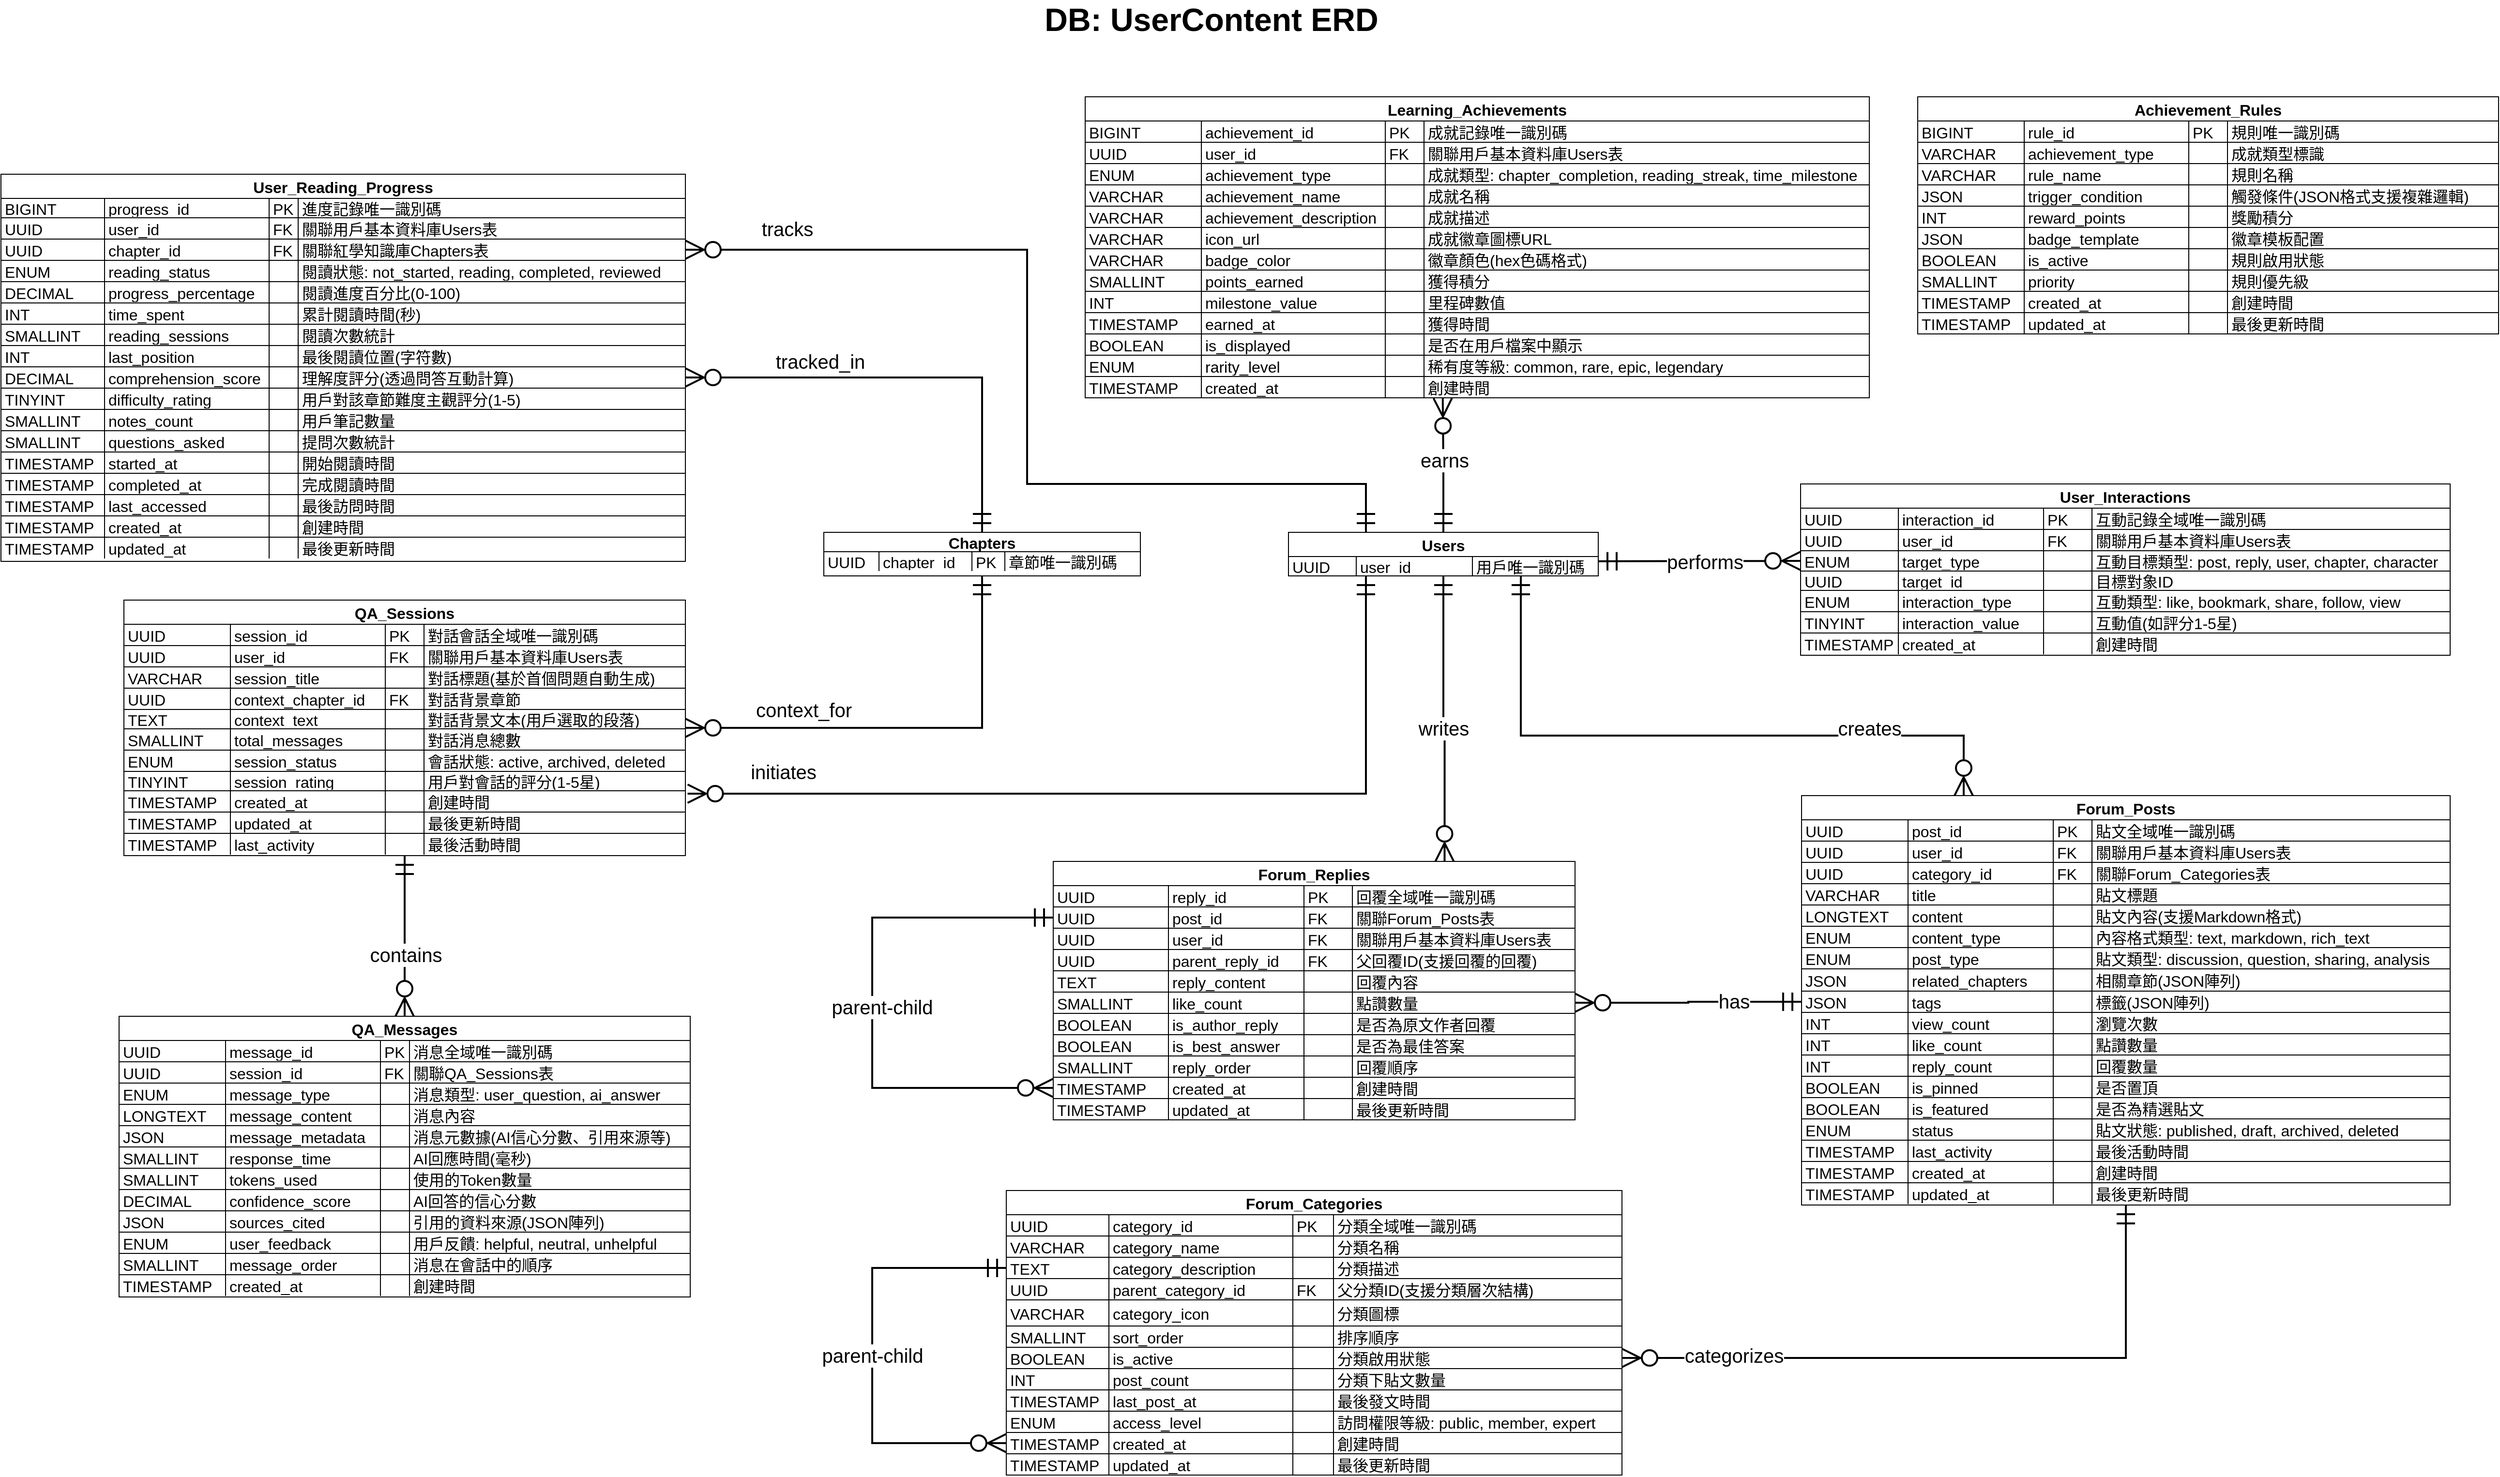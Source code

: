 <mxfile version="24.7.17">
  <diagram id="YO3ZHDFiD1odbHBk2ebJ" name="Page-1">
    <mxGraphModel dx="5235" dy="2428" grid="1" gridSize="10" guides="1" tooltips="1" connect="1" arrows="1" fold="1" page="1" pageScale="1" pageWidth="827" pageHeight="1169" math="0" shadow="0">
      <root>
        <mxCell id="0" />
        <mxCell id="1" parent="0" />
        <mxCell id="zbr1doVwEeJqULUgfk92-623" style="edgeStyle=orthogonalEdgeStyle;rounded=0;orthogonalLoop=1;jettySize=auto;html=1;exitX=0.25;exitY=0;exitDx=0;exitDy=0;entryX=1;entryY=0.5;entryDx=0;entryDy=0;startArrow=ERmandOne;startFill=0;endArrow=ERzeroToMany;endFill=0;endSize=16;strokeWidth=2;startSize=16;" edge="1" parent="1" source="zbr1doVwEeJqULUgfk92-2" target="zbr1doVwEeJqULUgfk92-21">
          <mxGeometry relative="1" as="geometry">
            <Array as="points">
              <mxPoint x="1150" y="640" />
              <mxPoint x="800" y="640" />
              <mxPoint x="800" y="398" />
            </Array>
          </mxGeometry>
        </mxCell>
        <mxCell id="zbr1doVwEeJqULUgfk92-624" value="&lt;font style=&quot;font-size: 20px;&quot;&gt;tracks&lt;/font&gt;" style="edgeLabel;html=1;align=center;verticalAlign=middle;resizable=0;points=[];" vertex="1" connectable="0" parent="zbr1doVwEeJqULUgfk92-623">
          <mxGeometry x="0.79" y="-7" relative="1" as="geometry">
            <mxPoint y="-15" as="offset" />
          </mxGeometry>
        </mxCell>
        <mxCell id="zbr1doVwEeJqULUgfk92-628" style="edgeStyle=orthogonalEdgeStyle;rounded=0;orthogonalLoop=1;jettySize=auto;html=1;exitX=0.25;exitY=1;exitDx=0;exitDy=0;strokeWidth=2;startArrow=ERmandOne;startFill=0;endArrow=ERzeroToMany;endFill=0;endSize=16;startSize=16;entryX=1.004;entryY=0.093;entryDx=0;entryDy=0;entryPerimeter=0;" edge="1" parent="1" source="zbr1doVwEeJqULUgfk92-2" target="zbr1doVwEeJqULUgfk92-208">
          <mxGeometry relative="1" as="geometry">
            <mxPoint x="450" y="960" as="targetPoint" />
            <Array as="points">
              <mxPoint x="1150" y="960" />
              <mxPoint x="449" y="960" />
            </Array>
          </mxGeometry>
        </mxCell>
        <mxCell id="zbr1doVwEeJqULUgfk92-629" value="&lt;font style=&quot;font-size: 20px;&quot;&gt;initiates&lt;/font&gt;" style="edgeLabel;html=1;align=center;verticalAlign=middle;resizable=0;points=[];" vertex="1" connectable="0" parent="zbr1doVwEeJqULUgfk92-628">
          <mxGeometry x="0.785" y="-1" relative="1" as="geometry">
            <mxPoint y="-22" as="offset" />
          </mxGeometry>
        </mxCell>
        <mxCell id="zbr1doVwEeJqULUgfk92-640" style="edgeStyle=orthogonalEdgeStyle;rounded=0;orthogonalLoop=1;jettySize=auto;html=1;exitX=0;exitY=0.5;exitDx=0;exitDy=0;entryX=0;entryY=0.5;entryDx=0;entryDy=0;startArrow=ERmandOne;startFill=0;endArrow=ERzeroToMany;endFill=0;strokeWidth=2;endSize=16;startSize=16;" edge="1" parent="1" source="zbr1doVwEeJqULUgfk92-278" target="zbr1doVwEeJqULUgfk92-310">
          <mxGeometry relative="1" as="geometry">
            <Array as="points">
              <mxPoint x="640" y="1450" />
              <mxPoint x="640" y="1631" />
            </Array>
          </mxGeometry>
        </mxCell>
        <mxCell id="zbr1doVwEeJqULUgfk92-632" style="edgeStyle=orthogonalEdgeStyle;rounded=0;orthogonalLoop=1;jettySize=auto;html=1;exitX=0.5;exitY=1;exitDx=0;exitDy=0;entryX=0.75;entryY=0;entryDx=0;entryDy=0;startArrow=ERmandOne;startFill=0;endArrow=ERzeroToMany;endFill=0;strokeWidth=2;endSize=16;startSize=16;" edge="1" parent="1" source="zbr1doVwEeJqULUgfk92-2" target="zbr1doVwEeJqULUgfk92-391">
          <mxGeometry relative="1" as="geometry" />
        </mxCell>
        <mxCell id="zbr1doVwEeJqULUgfk92-634" style="edgeStyle=orthogonalEdgeStyle;rounded=0;orthogonalLoop=1;jettySize=auto;html=1;exitX=1;exitY=0.243;exitDx=0;exitDy=0;entryX=0;entryY=0.5;entryDx=0;entryDy=0;exitPerimeter=0;startArrow=ERmandOne;startFill=0;endArrow=ERzeroToMany;endFill=0;strokeWidth=2;endSize=16;startSize=16;" edge="1" parent="1" source="zbr1doVwEeJqULUgfk92-3" target="zbr1doVwEeJqULUgfk92-445">
          <mxGeometry relative="1" as="geometry">
            <Array as="points">
              <mxPoint x="1599" y="720" />
            </Array>
          </mxGeometry>
        </mxCell>
        <mxCell id="zbr1doVwEeJqULUgfk92-636" style="edgeStyle=orthogonalEdgeStyle;rounded=0;orthogonalLoop=1;jettySize=auto;html=1;exitX=0.75;exitY=1;exitDx=0;exitDy=0;entryX=0.25;entryY=0;entryDx=0;entryDy=0;startArrow=ERmandOne;startFill=0;endArrow=ERzeroToMany;endFill=0;strokeWidth=2;endSize=16;startSize=16;" edge="1" parent="1" source="zbr1doVwEeJqULUgfk92-2" target="zbr1doVwEeJqULUgfk92-318">
          <mxGeometry relative="1" as="geometry">
            <mxPoint x="1620" y="930" as="targetPoint" />
            <Array as="points">
              <mxPoint x="1310" y="900" />
              <mxPoint x="1768" y="900" />
            </Array>
          </mxGeometry>
        </mxCell>
        <mxCell id="zbr1doVwEeJqULUgfk92-2" value="Users" style="shape=table;startSize=25;container=1;collapsible=0;childLayout=tableLayout;fixedRows=1;rowLines=1;fontStyle=1;align=center;resizeLast=1;fontSize=16;" vertex="1" parent="1">
          <mxGeometry x="1070" y="690" width="320" height="45" as="geometry" />
        </mxCell>
        <mxCell id="zbr1doVwEeJqULUgfk92-3" style="shape=tableRow;horizontal=0;startSize=0;swimlaneHead=0;swimlaneBody=0;fillColor=none;collapsible=0;dropTarget=0;points=[[0,0.5],[1,0.5]];portConstraint=eastwest;top=0;left=0;right=0;bottom=0;fontSize=16;" vertex="1" parent="zbr1doVwEeJqULUgfk92-2">
          <mxGeometry y="25" width="320" height="20" as="geometry" />
        </mxCell>
        <mxCell id="zbr1doVwEeJqULUgfk92-4" value="UUID" style="shape=partialRectangle;connectable=0;fillColor=none;top=0;left=0;bottom=0;right=0;align=left;spacingLeft=2;overflow=hidden;fontSize=16;" vertex="1" parent="zbr1doVwEeJqULUgfk92-3">
          <mxGeometry width="70.0" height="20" as="geometry">
            <mxRectangle width="70.0" height="20" as="alternateBounds" />
          </mxGeometry>
        </mxCell>
        <mxCell id="zbr1doVwEeJqULUgfk92-5" value="user_id" style="shape=partialRectangle;connectable=0;fillColor=none;top=0;left=0;bottom=0;right=0;align=left;spacingLeft=2;overflow=hidden;fontSize=16;" vertex="1" parent="zbr1doVwEeJqULUgfk92-3">
          <mxGeometry x="70.0" width="120.0" height="20" as="geometry">
            <mxRectangle width="120.0" height="20" as="alternateBounds" />
          </mxGeometry>
        </mxCell>
        <mxCell id="zbr1doVwEeJqULUgfk92-6" value="用戶唯一識別碼" style="shape=partialRectangle;connectable=0;fillColor=none;top=0;left=0;bottom=0;right=0;align=left;spacingLeft=2;overflow=hidden;fontSize=16;" vertex="1" parent="zbr1doVwEeJqULUgfk92-3">
          <mxGeometry x="190" width="130" height="20" as="geometry">
            <mxRectangle width="130" height="20" as="alternateBounds" />
          </mxGeometry>
        </mxCell>
        <mxCell id="zbr1doVwEeJqULUgfk92-613" style="edgeStyle=orthogonalEdgeStyle;rounded=0;orthogonalLoop=1;jettySize=auto;html=1;exitX=0.5;exitY=0;exitDx=0;exitDy=0;entryX=1;entryY=0.5;entryDx=0;entryDy=0;startArrow=ERmandOne;startFill=0;endArrow=ERzeroToMany;endFill=0;endSize=16;startSize=16;strokeWidth=2;" edge="1" parent="1" source="zbr1doVwEeJqULUgfk92-7" target="zbr1doVwEeJqULUgfk92-45">
          <mxGeometry relative="1" as="geometry">
            <mxPoint x="886.98" y="577" as="sourcePoint" />
            <mxPoint x="470.48" y="545" as="targetPoint" />
            <Array as="points">
              <mxPoint x="753" y="530" />
            </Array>
          </mxGeometry>
        </mxCell>
        <mxCell id="zbr1doVwEeJqULUgfk92-614" value="&lt;font style=&quot;font-size: 20px;&quot;&gt;tracked_in&lt;/font&gt;" style="edgeLabel;html=1;align=center;verticalAlign=middle;resizable=0;points=[];fontSize=20;" vertex="1" connectable="0" parent="zbr1doVwEeJqULUgfk92-613">
          <mxGeometry x="0.874" y="-2" relative="1" as="geometry">
            <mxPoint x="109" y="-15" as="offset" />
          </mxGeometry>
        </mxCell>
        <mxCell id="zbr1doVwEeJqULUgfk92-619" style="edgeStyle=orthogonalEdgeStyle;rounded=0;orthogonalLoop=1;jettySize=auto;html=1;exitX=0.5;exitY=1;exitDx=0;exitDy=0;entryX=1;entryY=0.5;entryDx=0;entryDy=0;startArrow=ERmandOne;startFill=0;endArrow=ERzeroToMany;endFill=0;strokeWidth=2;endSize=16;startSize=16;" edge="1" parent="1" source="zbr1doVwEeJqULUgfk92-7" target="zbr1doVwEeJqULUgfk92-175">
          <mxGeometry relative="1" as="geometry" />
        </mxCell>
        <mxCell id="zbr1doVwEeJqULUgfk92-620" value="&lt;font style=&quot;font-size: 20px;&quot;&gt;context_for&lt;/font&gt;" style="edgeLabel;html=1;align=center;verticalAlign=middle;resizable=0;points=[];" vertex="1" connectable="0" parent="zbr1doVwEeJqULUgfk92-619">
          <mxGeometry x="0.732" y="2" relative="1" as="geometry">
            <mxPoint x="60" y="-21" as="offset" />
          </mxGeometry>
        </mxCell>
        <mxCell id="zbr1doVwEeJqULUgfk92-7" value="Chapters" style="shape=table;startSize=20;container=1;collapsible=0;childLayout=tableLayout;fixedRows=1;rowLines=1;fontStyle=1;align=center;resizeLast=1;fontSize=16;" vertex="1" parent="1">
          <mxGeometry x="590" y="690" width="327" height="45" as="geometry" />
        </mxCell>
        <mxCell id="zbr1doVwEeJqULUgfk92-8" style="shape=tableRow;horizontal=0;startSize=0;swimlaneHead=0;swimlaneBody=0;fillColor=none;collapsible=0;dropTarget=0;points=[[0,0.5],[1,0.5]];portConstraint=eastwest;top=0;left=0;right=0;bottom=0;fontSize=16;" vertex="1" parent="zbr1doVwEeJqULUgfk92-7">
          <mxGeometry y="20" width="327" height="20" as="geometry" />
        </mxCell>
        <mxCell id="zbr1doVwEeJqULUgfk92-9" value="UUID" style="shape=partialRectangle;connectable=0;fillColor=none;top=0;left=0;bottom=0;right=0;align=left;spacingLeft=2;overflow=hidden;fontSize=16;" vertex="1" parent="zbr1doVwEeJqULUgfk92-8">
          <mxGeometry width="57" height="20" as="geometry">
            <mxRectangle width="57" height="20" as="alternateBounds" />
          </mxGeometry>
        </mxCell>
        <mxCell id="zbr1doVwEeJqULUgfk92-10" value="chapter_id" style="shape=partialRectangle;connectable=0;fillColor=none;top=0;left=0;bottom=0;right=0;align=left;spacingLeft=2;overflow=hidden;fontSize=16;" vertex="1" parent="zbr1doVwEeJqULUgfk92-8">
          <mxGeometry x="57" width="96" height="20" as="geometry">
            <mxRectangle width="96" height="20" as="alternateBounds" />
          </mxGeometry>
        </mxCell>
        <mxCell id="zbr1doVwEeJqULUgfk92-500" value="PK" style="shape=partialRectangle;connectable=0;fillColor=none;top=0;left=0;bottom=0;right=0;align=left;spacingLeft=2;overflow=hidden;fontSize=16;" vertex="1" parent="zbr1doVwEeJqULUgfk92-8">
          <mxGeometry x="153" width="34" height="20" as="geometry">
            <mxRectangle width="34" height="20" as="alternateBounds" />
          </mxGeometry>
        </mxCell>
        <mxCell id="zbr1doVwEeJqULUgfk92-11" value="章節唯一識別碼" style="shape=partialRectangle;connectable=0;fillColor=none;top=0;left=0;bottom=0;right=0;align=left;spacingLeft=2;overflow=hidden;fontSize=16;" vertex="1" parent="zbr1doVwEeJqULUgfk92-8">
          <mxGeometry x="187" width="140" height="20" as="geometry">
            <mxRectangle width="140" height="20" as="alternateBounds" />
          </mxGeometry>
        </mxCell>
        <mxCell id="zbr1doVwEeJqULUgfk92-12" value="User_Reading_Progress" style="shape=table;startSize=25;container=1;collapsible=0;childLayout=tableLayout;fixedRows=1;rowLines=1;fontStyle=1;align=center;resizeLast=1;fontSize=16;" vertex="1" parent="1">
          <mxGeometry x="-260" y="320" width="707" height="400" as="geometry" />
        </mxCell>
        <mxCell id="zbr1doVwEeJqULUgfk92-13" style="shape=tableRow;horizontal=0;startSize=0;swimlaneHead=0;swimlaneBody=0;fillColor=none;collapsible=0;dropTarget=0;points=[[0,0.5],[1,0.5]];portConstraint=eastwest;top=0;left=0;right=0;bottom=0;fontSize=16;" vertex="1" parent="zbr1doVwEeJqULUgfk92-12">
          <mxGeometry y="25" width="707" height="20" as="geometry" />
        </mxCell>
        <mxCell id="zbr1doVwEeJqULUgfk92-14" value="BIGINT" style="shape=partialRectangle;connectable=0;fillColor=none;top=0;left=0;bottom=0;right=0;align=left;spacingLeft=2;overflow=hidden;fontSize=16;" vertex="1" parent="zbr1doVwEeJqULUgfk92-13">
          <mxGeometry width="107.0" height="20" as="geometry">
            <mxRectangle width="107.0" height="20" as="alternateBounds" />
          </mxGeometry>
        </mxCell>
        <mxCell id="zbr1doVwEeJqULUgfk92-15" value="progress_id" style="shape=partialRectangle;connectable=0;fillColor=none;top=0;left=0;bottom=0;right=0;align=left;spacingLeft=2;overflow=hidden;fontSize=16;" vertex="1" parent="zbr1doVwEeJqULUgfk92-13">
          <mxGeometry x="107.0" width="170" height="20" as="geometry">
            <mxRectangle width="170" height="20" as="alternateBounds" />
          </mxGeometry>
        </mxCell>
        <mxCell id="zbr1doVwEeJqULUgfk92-482" value="PK" style="shape=partialRectangle;connectable=0;fillColor=none;top=0;left=0;bottom=0;right=0;align=left;spacingLeft=2;overflow=hidden;fontSize=16;" vertex="1" parent="zbr1doVwEeJqULUgfk92-13">
          <mxGeometry x="277.0" width="30" height="20" as="geometry">
            <mxRectangle width="30" height="20" as="alternateBounds" />
          </mxGeometry>
        </mxCell>
        <mxCell id="zbr1doVwEeJqULUgfk92-16" value="進度記錄唯一識別碼" style="shape=partialRectangle;connectable=0;fillColor=none;top=0;left=0;bottom=0;right=0;align=left;spacingLeft=2;overflow=hidden;fontSize=16;" vertex="1" parent="zbr1doVwEeJqULUgfk92-13">
          <mxGeometry x="307.0" width="400.0" height="20" as="geometry">
            <mxRectangle width="400.0" height="20" as="alternateBounds" />
          </mxGeometry>
        </mxCell>
        <mxCell id="zbr1doVwEeJqULUgfk92-17" style="shape=tableRow;horizontal=0;startSize=0;swimlaneHead=0;swimlaneBody=0;fillColor=none;collapsible=0;dropTarget=0;points=[[0,0.5],[1,0.5]];portConstraint=eastwest;top=0;left=0;right=0;bottom=0;fontSize=16;" vertex="1" parent="zbr1doVwEeJqULUgfk92-12">
          <mxGeometry y="45" width="707" height="22" as="geometry" />
        </mxCell>
        <mxCell id="zbr1doVwEeJqULUgfk92-18" value="UUID" style="shape=partialRectangle;connectable=0;fillColor=none;top=0;left=0;bottom=0;right=0;align=left;spacingLeft=2;overflow=hidden;fontSize=16;" vertex="1" parent="zbr1doVwEeJqULUgfk92-17">
          <mxGeometry width="107.0" height="22" as="geometry">
            <mxRectangle width="107.0" height="22" as="alternateBounds" />
          </mxGeometry>
        </mxCell>
        <mxCell id="zbr1doVwEeJqULUgfk92-19" value="user_id" style="shape=partialRectangle;connectable=0;fillColor=none;top=0;left=0;bottom=0;right=0;align=left;spacingLeft=2;overflow=hidden;fontSize=16;" vertex="1" parent="zbr1doVwEeJqULUgfk92-17">
          <mxGeometry x="107.0" width="170" height="22" as="geometry">
            <mxRectangle width="170" height="22" as="alternateBounds" />
          </mxGeometry>
        </mxCell>
        <mxCell id="zbr1doVwEeJqULUgfk92-483" value="FK" style="shape=partialRectangle;connectable=0;fillColor=none;top=0;left=0;bottom=0;right=0;align=left;spacingLeft=2;overflow=hidden;fontSize=16;" vertex="1" parent="zbr1doVwEeJqULUgfk92-17">
          <mxGeometry x="277.0" width="30" height="22" as="geometry">
            <mxRectangle width="30" height="22" as="alternateBounds" />
          </mxGeometry>
        </mxCell>
        <mxCell id="zbr1doVwEeJqULUgfk92-20" value="關聯用戶基本資料庫Users表" style="shape=partialRectangle;connectable=0;fillColor=none;top=0;left=0;bottom=0;right=0;align=left;spacingLeft=2;overflow=hidden;fontSize=16;" vertex="1" parent="zbr1doVwEeJqULUgfk92-17">
          <mxGeometry x="307.0" width="400.0" height="22" as="geometry">
            <mxRectangle width="400.0" height="22" as="alternateBounds" />
          </mxGeometry>
        </mxCell>
        <mxCell id="zbr1doVwEeJqULUgfk92-21" style="shape=tableRow;horizontal=0;startSize=0;swimlaneHead=0;swimlaneBody=0;fillColor=none;collapsible=0;dropTarget=0;points=[[0,0.5],[1,0.5]];portConstraint=eastwest;top=0;left=0;right=0;bottom=0;fontSize=16;" vertex="1" parent="zbr1doVwEeJqULUgfk92-12">
          <mxGeometry y="67" width="707" height="22" as="geometry" />
        </mxCell>
        <mxCell id="zbr1doVwEeJqULUgfk92-22" value="UUID" style="shape=partialRectangle;connectable=0;fillColor=none;top=0;left=0;bottom=0;right=0;align=left;spacingLeft=2;overflow=hidden;fontSize=16;" vertex="1" parent="zbr1doVwEeJqULUgfk92-21">
          <mxGeometry width="107.0" height="22" as="geometry">
            <mxRectangle width="107.0" height="22" as="alternateBounds" />
          </mxGeometry>
        </mxCell>
        <mxCell id="zbr1doVwEeJqULUgfk92-23" value="chapter_id" style="shape=partialRectangle;connectable=0;fillColor=none;top=0;left=0;bottom=0;right=0;align=left;spacingLeft=2;overflow=hidden;fontSize=16;" vertex="1" parent="zbr1doVwEeJqULUgfk92-21">
          <mxGeometry x="107.0" width="170" height="22" as="geometry">
            <mxRectangle width="170" height="22" as="alternateBounds" />
          </mxGeometry>
        </mxCell>
        <mxCell id="zbr1doVwEeJqULUgfk92-484" value="FK" style="shape=partialRectangle;connectable=0;fillColor=none;top=0;left=0;bottom=0;right=0;align=left;spacingLeft=2;overflow=hidden;fontSize=16;" vertex="1" parent="zbr1doVwEeJqULUgfk92-21">
          <mxGeometry x="277.0" width="30" height="22" as="geometry">
            <mxRectangle width="30" height="22" as="alternateBounds" />
          </mxGeometry>
        </mxCell>
        <mxCell id="zbr1doVwEeJqULUgfk92-24" value="關聯紅學知識庫Chapters表" style="shape=partialRectangle;connectable=0;fillColor=none;top=0;left=0;bottom=0;right=0;align=left;spacingLeft=2;overflow=hidden;fontSize=16;" vertex="1" parent="zbr1doVwEeJqULUgfk92-21">
          <mxGeometry x="307.0" width="400.0" height="22" as="geometry">
            <mxRectangle width="400.0" height="22" as="alternateBounds" />
          </mxGeometry>
        </mxCell>
        <mxCell id="zbr1doVwEeJqULUgfk92-25" style="shape=tableRow;horizontal=0;startSize=0;swimlaneHead=0;swimlaneBody=0;fillColor=none;collapsible=0;dropTarget=0;points=[[0,0.5],[1,0.5]];portConstraint=eastwest;top=0;left=0;right=0;bottom=0;fontSize=16;" vertex="1" parent="zbr1doVwEeJqULUgfk92-12">
          <mxGeometry y="89" width="707" height="22" as="geometry" />
        </mxCell>
        <mxCell id="zbr1doVwEeJqULUgfk92-26" value="ENUM" style="shape=partialRectangle;connectable=0;fillColor=none;top=0;left=0;bottom=0;right=0;align=left;spacingLeft=2;overflow=hidden;fontSize=16;" vertex="1" parent="zbr1doVwEeJqULUgfk92-25">
          <mxGeometry width="107.0" height="22" as="geometry">
            <mxRectangle width="107.0" height="22" as="alternateBounds" />
          </mxGeometry>
        </mxCell>
        <mxCell id="zbr1doVwEeJqULUgfk92-27" value="reading_status" style="shape=partialRectangle;connectable=0;fillColor=none;top=0;left=0;bottom=0;right=0;align=left;spacingLeft=2;overflow=hidden;fontSize=16;" vertex="1" parent="zbr1doVwEeJqULUgfk92-25">
          <mxGeometry x="107.0" width="170" height="22" as="geometry">
            <mxRectangle width="170" height="22" as="alternateBounds" />
          </mxGeometry>
        </mxCell>
        <mxCell id="zbr1doVwEeJqULUgfk92-485" style="shape=partialRectangle;connectable=0;fillColor=none;top=0;left=0;bottom=0;right=0;align=left;spacingLeft=2;overflow=hidden;fontSize=16;" vertex="1" parent="zbr1doVwEeJqULUgfk92-25">
          <mxGeometry x="277.0" width="30" height="22" as="geometry">
            <mxRectangle width="30" height="22" as="alternateBounds" />
          </mxGeometry>
        </mxCell>
        <mxCell id="zbr1doVwEeJqULUgfk92-28" value="閱讀狀態: not_started, reading, completed, reviewed" style="shape=partialRectangle;connectable=0;fillColor=none;top=0;left=0;bottom=0;right=0;align=left;spacingLeft=2;overflow=hidden;fontSize=16;" vertex="1" parent="zbr1doVwEeJqULUgfk92-25">
          <mxGeometry x="307.0" width="400.0" height="22" as="geometry">
            <mxRectangle width="400.0" height="22" as="alternateBounds" />
          </mxGeometry>
        </mxCell>
        <mxCell id="zbr1doVwEeJqULUgfk92-29" style="shape=tableRow;horizontal=0;startSize=0;swimlaneHead=0;swimlaneBody=0;fillColor=none;collapsible=0;dropTarget=0;points=[[0,0.5],[1,0.5]];portConstraint=eastwest;top=0;left=0;right=0;bottom=0;fontSize=16;" vertex="1" parent="zbr1doVwEeJqULUgfk92-12">
          <mxGeometry y="111" width="707" height="22" as="geometry" />
        </mxCell>
        <mxCell id="zbr1doVwEeJqULUgfk92-30" value="DECIMAL" style="shape=partialRectangle;connectable=0;fillColor=none;top=0;left=0;bottom=0;right=0;align=left;spacingLeft=2;overflow=hidden;fontSize=16;" vertex="1" parent="zbr1doVwEeJqULUgfk92-29">
          <mxGeometry width="107.0" height="22" as="geometry">
            <mxRectangle width="107.0" height="22" as="alternateBounds" />
          </mxGeometry>
        </mxCell>
        <mxCell id="zbr1doVwEeJqULUgfk92-31" value="progress_percentage" style="shape=partialRectangle;connectable=0;fillColor=none;top=0;left=0;bottom=0;right=0;align=left;spacingLeft=2;overflow=hidden;fontSize=16;" vertex="1" parent="zbr1doVwEeJqULUgfk92-29">
          <mxGeometry x="107.0" width="170" height="22" as="geometry">
            <mxRectangle width="170" height="22" as="alternateBounds" />
          </mxGeometry>
        </mxCell>
        <mxCell id="zbr1doVwEeJqULUgfk92-486" style="shape=partialRectangle;connectable=0;fillColor=none;top=0;left=0;bottom=0;right=0;align=left;spacingLeft=2;overflow=hidden;fontSize=16;" vertex="1" parent="zbr1doVwEeJqULUgfk92-29">
          <mxGeometry x="277.0" width="30" height="22" as="geometry">
            <mxRectangle width="30" height="22" as="alternateBounds" />
          </mxGeometry>
        </mxCell>
        <mxCell id="zbr1doVwEeJqULUgfk92-32" value="閱讀進度百分比(0-100)" style="shape=partialRectangle;connectable=0;fillColor=none;top=0;left=0;bottom=0;right=0;align=left;spacingLeft=2;overflow=hidden;fontSize=16;" vertex="1" parent="zbr1doVwEeJqULUgfk92-29">
          <mxGeometry x="307.0" width="400.0" height="22" as="geometry">
            <mxRectangle width="400.0" height="22" as="alternateBounds" />
          </mxGeometry>
        </mxCell>
        <mxCell id="zbr1doVwEeJqULUgfk92-33" style="shape=tableRow;horizontal=0;startSize=0;swimlaneHead=0;swimlaneBody=0;fillColor=none;collapsible=0;dropTarget=0;points=[[0,0.5],[1,0.5]];portConstraint=eastwest;top=0;left=0;right=0;bottom=0;fontSize=16;" vertex="1" parent="zbr1doVwEeJqULUgfk92-12">
          <mxGeometry y="133" width="707" height="22" as="geometry" />
        </mxCell>
        <mxCell id="zbr1doVwEeJqULUgfk92-34" value="INT" style="shape=partialRectangle;connectable=0;fillColor=none;top=0;left=0;bottom=0;right=0;align=left;spacingLeft=2;overflow=hidden;fontSize=16;" vertex="1" parent="zbr1doVwEeJqULUgfk92-33">
          <mxGeometry width="107.0" height="22" as="geometry">
            <mxRectangle width="107.0" height="22" as="alternateBounds" />
          </mxGeometry>
        </mxCell>
        <mxCell id="zbr1doVwEeJqULUgfk92-35" value="time_spent" style="shape=partialRectangle;connectable=0;fillColor=none;top=0;left=0;bottom=0;right=0;align=left;spacingLeft=2;overflow=hidden;fontSize=16;" vertex="1" parent="zbr1doVwEeJqULUgfk92-33">
          <mxGeometry x="107.0" width="170" height="22" as="geometry">
            <mxRectangle width="170" height="22" as="alternateBounds" />
          </mxGeometry>
        </mxCell>
        <mxCell id="zbr1doVwEeJqULUgfk92-487" style="shape=partialRectangle;connectable=0;fillColor=none;top=0;left=0;bottom=0;right=0;align=left;spacingLeft=2;overflow=hidden;fontSize=16;" vertex="1" parent="zbr1doVwEeJqULUgfk92-33">
          <mxGeometry x="277.0" width="30" height="22" as="geometry">
            <mxRectangle width="30" height="22" as="alternateBounds" />
          </mxGeometry>
        </mxCell>
        <mxCell id="zbr1doVwEeJqULUgfk92-36" value="累計閱讀時間(秒)" style="shape=partialRectangle;connectable=0;fillColor=none;top=0;left=0;bottom=0;right=0;align=left;spacingLeft=2;overflow=hidden;fontSize=16;" vertex="1" parent="zbr1doVwEeJqULUgfk92-33">
          <mxGeometry x="307.0" width="400.0" height="22" as="geometry">
            <mxRectangle width="400.0" height="22" as="alternateBounds" />
          </mxGeometry>
        </mxCell>
        <mxCell id="zbr1doVwEeJqULUgfk92-37" style="shape=tableRow;horizontal=0;startSize=0;swimlaneHead=0;swimlaneBody=0;fillColor=none;collapsible=0;dropTarget=0;points=[[0,0.5],[1,0.5]];portConstraint=eastwest;top=0;left=0;right=0;bottom=0;fontSize=16;" vertex="1" parent="zbr1doVwEeJqULUgfk92-12">
          <mxGeometry y="155" width="707" height="22" as="geometry" />
        </mxCell>
        <mxCell id="zbr1doVwEeJqULUgfk92-38" value="SMALLINT" style="shape=partialRectangle;connectable=0;fillColor=none;top=0;left=0;bottom=0;right=0;align=left;spacingLeft=2;overflow=hidden;fontSize=16;" vertex="1" parent="zbr1doVwEeJqULUgfk92-37">
          <mxGeometry width="107.0" height="22" as="geometry">
            <mxRectangle width="107.0" height="22" as="alternateBounds" />
          </mxGeometry>
        </mxCell>
        <mxCell id="zbr1doVwEeJqULUgfk92-39" value="reading_sessions" style="shape=partialRectangle;connectable=0;fillColor=none;top=0;left=0;bottom=0;right=0;align=left;spacingLeft=2;overflow=hidden;fontSize=16;" vertex="1" parent="zbr1doVwEeJqULUgfk92-37">
          <mxGeometry x="107.0" width="170" height="22" as="geometry">
            <mxRectangle width="170" height="22" as="alternateBounds" />
          </mxGeometry>
        </mxCell>
        <mxCell id="zbr1doVwEeJqULUgfk92-488" style="shape=partialRectangle;connectable=0;fillColor=none;top=0;left=0;bottom=0;right=0;align=left;spacingLeft=2;overflow=hidden;fontSize=16;" vertex="1" parent="zbr1doVwEeJqULUgfk92-37">
          <mxGeometry x="277.0" width="30" height="22" as="geometry">
            <mxRectangle width="30" height="22" as="alternateBounds" />
          </mxGeometry>
        </mxCell>
        <mxCell id="zbr1doVwEeJqULUgfk92-40" value="閱讀次數統計" style="shape=partialRectangle;connectable=0;fillColor=none;top=0;left=0;bottom=0;right=0;align=left;spacingLeft=2;overflow=hidden;fontSize=16;" vertex="1" parent="zbr1doVwEeJqULUgfk92-37">
          <mxGeometry x="307.0" width="400.0" height="22" as="geometry">
            <mxRectangle width="400.0" height="22" as="alternateBounds" />
          </mxGeometry>
        </mxCell>
        <mxCell id="zbr1doVwEeJqULUgfk92-41" style="shape=tableRow;horizontal=0;startSize=0;swimlaneHead=0;swimlaneBody=0;fillColor=none;collapsible=0;dropTarget=0;points=[[0,0.5],[1,0.5]];portConstraint=eastwest;top=0;left=0;right=0;bottom=0;fontSize=16;" vertex="1" parent="zbr1doVwEeJqULUgfk92-12">
          <mxGeometry y="177" width="707" height="22" as="geometry" />
        </mxCell>
        <mxCell id="zbr1doVwEeJqULUgfk92-42" value="INT" style="shape=partialRectangle;connectable=0;fillColor=none;top=0;left=0;bottom=0;right=0;align=left;spacingLeft=2;overflow=hidden;fontSize=16;" vertex="1" parent="zbr1doVwEeJqULUgfk92-41">
          <mxGeometry width="107.0" height="22" as="geometry">
            <mxRectangle width="107.0" height="22" as="alternateBounds" />
          </mxGeometry>
        </mxCell>
        <mxCell id="zbr1doVwEeJqULUgfk92-43" value="last_position" style="shape=partialRectangle;connectable=0;fillColor=none;top=0;left=0;bottom=0;right=0;align=left;spacingLeft=2;overflow=hidden;fontSize=16;" vertex="1" parent="zbr1doVwEeJqULUgfk92-41">
          <mxGeometry x="107.0" width="170" height="22" as="geometry">
            <mxRectangle width="170" height="22" as="alternateBounds" />
          </mxGeometry>
        </mxCell>
        <mxCell id="zbr1doVwEeJqULUgfk92-489" style="shape=partialRectangle;connectable=0;fillColor=none;top=0;left=0;bottom=0;right=0;align=left;spacingLeft=2;overflow=hidden;fontSize=16;" vertex="1" parent="zbr1doVwEeJqULUgfk92-41">
          <mxGeometry x="277.0" width="30" height="22" as="geometry">
            <mxRectangle width="30" height="22" as="alternateBounds" />
          </mxGeometry>
        </mxCell>
        <mxCell id="zbr1doVwEeJqULUgfk92-44" value="最後閱讀位置(字符數)" style="shape=partialRectangle;connectable=0;fillColor=none;top=0;left=0;bottom=0;right=0;align=left;spacingLeft=2;overflow=hidden;fontSize=16;" vertex="1" parent="zbr1doVwEeJqULUgfk92-41">
          <mxGeometry x="307.0" width="400.0" height="22" as="geometry">
            <mxRectangle width="400.0" height="22" as="alternateBounds" />
          </mxGeometry>
        </mxCell>
        <mxCell id="zbr1doVwEeJqULUgfk92-45" style="shape=tableRow;horizontal=0;startSize=0;swimlaneHead=0;swimlaneBody=0;fillColor=none;collapsible=0;dropTarget=0;points=[[0,0.5],[1,0.5]];portConstraint=eastwest;top=0;left=0;right=0;bottom=0;fontSize=16;" vertex="1" parent="zbr1doVwEeJqULUgfk92-12">
          <mxGeometry y="199" width="707" height="22" as="geometry" />
        </mxCell>
        <mxCell id="zbr1doVwEeJqULUgfk92-46" value="DECIMAL" style="shape=partialRectangle;connectable=0;fillColor=none;top=0;left=0;bottom=0;right=0;align=left;spacingLeft=2;overflow=hidden;fontSize=16;" vertex="1" parent="zbr1doVwEeJqULUgfk92-45">
          <mxGeometry width="107.0" height="22" as="geometry">
            <mxRectangle width="107.0" height="22" as="alternateBounds" />
          </mxGeometry>
        </mxCell>
        <mxCell id="zbr1doVwEeJqULUgfk92-47" value="comprehension_score" style="shape=partialRectangle;connectable=0;fillColor=none;top=0;left=0;bottom=0;right=0;align=left;spacingLeft=2;overflow=hidden;fontSize=16;" vertex="1" parent="zbr1doVwEeJqULUgfk92-45">
          <mxGeometry x="107.0" width="170" height="22" as="geometry">
            <mxRectangle width="170" height="22" as="alternateBounds" />
          </mxGeometry>
        </mxCell>
        <mxCell id="zbr1doVwEeJqULUgfk92-490" style="shape=partialRectangle;connectable=0;fillColor=none;top=0;left=0;bottom=0;right=0;align=left;spacingLeft=2;overflow=hidden;fontSize=16;" vertex="1" parent="zbr1doVwEeJqULUgfk92-45">
          <mxGeometry x="277.0" width="30" height="22" as="geometry">
            <mxRectangle width="30" height="22" as="alternateBounds" />
          </mxGeometry>
        </mxCell>
        <mxCell id="zbr1doVwEeJqULUgfk92-48" value="理解度評分(透過問答互動計算)" style="shape=partialRectangle;connectable=0;fillColor=none;top=0;left=0;bottom=0;right=0;align=left;spacingLeft=2;overflow=hidden;fontSize=16;" vertex="1" parent="zbr1doVwEeJqULUgfk92-45">
          <mxGeometry x="307.0" width="400.0" height="22" as="geometry">
            <mxRectangle width="400.0" height="22" as="alternateBounds" />
          </mxGeometry>
        </mxCell>
        <mxCell id="zbr1doVwEeJqULUgfk92-49" style="shape=tableRow;horizontal=0;startSize=0;swimlaneHead=0;swimlaneBody=0;fillColor=none;collapsible=0;dropTarget=0;points=[[0,0.5],[1,0.5]];portConstraint=eastwest;top=0;left=0;right=0;bottom=0;fontSize=16;" vertex="1" parent="zbr1doVwEeJqULUgfk92-12">
          <mxGeometry y="221" width="707" height="22" as="geometry" />
        </mxCell>
        <mxCell id="zbr1doVwEeJqULUgfk92-50" value="TINYINT" style="shape=partialRectangle;connectable=0;fillColor=none;top=0;left=0;bottom=0;right=0;align=left;spacingLeft=2;overflow=hidden;fontSize=16;" vertex="1" parent="zbr1doVwEeJqULUgfk92-49">
          <mxGeometry width="107.0" height="22" as="geometry">
            <mxRectangle width="107.0" height="22" as="alternateBounds" />
          </mxGeometry>
        </mxCell>
        <mxCell id="zbr1doVwEeJqULUgfk92-51" value="difficulty_rating" style="shape=partialRectangle;connectable=0;fillColor=none;top=0;left=0;bottom=0;right=0;align=left;spacingLeft=2;overflow=hidden;fontSize=16;" vertex="1" parent="zbr1doVwEeJqULUgfk92-49">
          <mxGeometry x="107.0" width="170" height="22" as="geometry">
            <mxRectangle width="170" height="22" as="alternateBounds" />
          </mxGeometry>
        </mxCell>
        <mxCell id="zbr1doVwEeJqULUgfk92-491" style="shape=partialRectangle;connectable=0;fillColor=none;top=0;left=0;bottom=0;right=0;align=left;spacingLeft=2;overflow=hidden;fontSize=16;" vertex="1" parent="zbr1doVwEeJqULUgfk92-49">
          <mxGeometry x="277.0" width="30" height="22" as="geometry">
            <mxRectangle width="30" height="22" as="alternateBounds" />
          </mxGeometry>
        </mxCell>
        <mxCell id="zbr1doVwEeJqULUgfk92-52" value="用戶對該章節難度主觀評分(1-5)" style="shape=partialRectangle;connectable=0;fillColor=none;top=0;left=0;bottom=0;right=0;align=left;spacingLeft=2;overflow=hidden;fontSize=16;" vertex="1" parent="zbr1doVwEeJqULUgfk92-49">
          <mxGeometry x="307.0" width="400.0" height="22" as="geometry">
            <mxRectangle width="400.0" height="22" as="alternateBounds" />
          </mxGeometry>
        </mxCell>
        <mxCell id="zbr1doVwEeJqULUgfk92-53" style="shape=tableRow;horizontal=0;startSize=0;swimlaneHead=0;swimlaneBody=0;fillColor=none;collapsible=0;dropTarget=0;points=[[0,0.5],[1,0.5]];portConstraint=eastwest;top=0;left=0;right=0;bottom=0;fontSize=16;" vertex="1" parent="zbr1doVwEeJqULUgfk92-12">
          <mxGeometry y="243" width="707" height="22" as="geometry" />
        </mxCell>
        <mxCell id="zbr1doVwEeJqULUgfk92-54" value="SMALLINT" style="shape=partialRectangle;connectable=0;fillColor=none;top=0;left=0;bottom=0;right=0;align=left;spacingLeft=2;overflow=hidden;fontSize=16;" vertex="1" parent="zbr1doVwEeJqULUgfk92-53">
          <mxGeometry width="107.0" height="22" as="geometry">
            <mxRectangle width="107.0" height="22" as="alternateBounds" />
          </mxGeometry>
        </mxCell>
        <mxCell id="zbr1doVwEeJqULUgfk92-55" value="notes_count" style="shape=partialRectangle;connectable=0;fillColor=none;top=0;left=0;bottom=0;right=0;align=left;spacingLeft=2;overflow=hidden;fontSize=16;" vertex="1" parent="zbr1doVwEeJqULUgfk92-53">
          <mxGeometry x="107.0" width="170" height="22" as="geometry">
            <mxRectangle width="170" height="22" as="alternateBounds" />
          </mxGeometry>
        </mxCell>
        <mxCell id="zbr1doVwEeJqULUgfk92-492" style="shape=partialRectangle;connectable=0;fillColor=none;top=0;left=0;bottom=0;right=0;align=left;spacingLeft=2;overflow=hidden;fontSize=16;" vertex="1" parent="zbr1doVwEeJqULUgfk92-53">
          <mxGeometry x="277.0" width="30" height="22" as="geometry">
            <mxRectangle width="30" height="22" as="alternateBounds" />
          </mxGeometry>
        </mxCell>
        <mxCell id="zbr1doVwEeJqULUgfk92-56" value="用戶筆記數量" style="shape=partialRectangle;connectable=0;fillColor=none;top=0;left=0;bottom=0;right=0;align=left;spacingLeft=2;overflow=hidden;fontSize=16;" vertex="1" parent="zbr1doVwEeJqULUgfk92-53">
          <mxGeometry x="307.0" width="400.0" height="22" as="geometry">
            <mxRectangle width="400.0" height="22" as="alternateBounds" />
          </mxGeometry>
        </mxCell>
        <mxCell id="zbr1doVwEeJqULUgfk92-57" style="shape=tableRow;horizontal=0;startSize=0;swimlaneHead=0;swimlaneBody=0;fillColor=none;collapsible=0;dropTarget=0;points=[[0,0.5],[1,0.5]];portConstraint=eastwest;top=0;left=0;right=0;bottom=0;fontSize=16;" vertex="1" parent="zbr1doVwEeJqULUgfk92-12">
          <mxGeometry y="265" width="707" height="22" as="geometry" />
        </mxCell>
        <mxCell id="zbr1doVwEeJqULUgfk92-58" value="SMALLINT" style="shape=partialRectangle;connectable=0;fillColor=none;top=0;left=0;bottom=0;right=0;align=left;spacingLeft=2;overflow=hidden;fontSize=16;" vertex="1" parent="zbr1doVwEeJqULUgfk92-57">
          <mxGeometry width="107.0" height="22" as="geometry">
            <mxRectangle width="107.0" height="22" as="alternateBounds" />
          </mxGeometry>
        </mxCell>
        <mxCell id="zbr1doVwEeJqULUgfk92-59" value="questions_asked" style="shape=partialRectangle;connectable=0;fillColor=none;top=0;left=0;bottom=0;right=0;align=left;spacingLeft=2;overflow=hidden;fontSize=16;" vertex="1" parent="zbr1doVwEeJqULUgfk92-57">
          <mxGeometry x="107.0" width="170" height="22" as="geometry">
            <mxRectangle width="170" height="22" as="alternateBounds" />
          </mxGeometry>
        </mxCell>
        <mxCell id="zbr1doVwEeJqULUgfk92-493" style="shape=partialRectangle;connectable=0;fillColor=none;top=0;left=0;bottom=0;right=0;align=left;spacingLeft=2;overflow=hidden;fontSize=16;" vertex="1" parent="zbr1doVwEeJqULUgfk92-57">
          <mxGeometry x="277.0" width="30" height="22" as="geometry">
            <mxRectangle width="30" height="22" as="alternateBounds" />
          </mxGeometry>
        </mxCell>
        <mxCell id="zbr1doVwEeJqULUgfk92-60" value="提問次數統計" style="shape=partialRectangle;connectable=0;fillColor=none;top=0;left=0;bottom=0;right=0;align=left;spacingLeft=2;overflow=hidden;fontSize=16;" vertex="1" parent="zbr1doVwEeJqULUgfk92-57">
          <mxGeometry x="307.0" width="400.0" height="22" as="geometry">
            <mxRectangle width="400.0" height="22" as="alternateBounds" />
          </mxGeometry>
        </mxCell>
        <mxCell id="zbr1doVwEeJqULUgfk92-61" style="shape=tableRow;horizontal=0;startSize=0;swimlaneHead=0;swimlaneBody=0;fillColor=none;collapsible=0;dropTarget=0;points=[[0,0.5],[1,0.5]];portConstraint=eastwest;top=0;left=0;right=0;bottom=0;fontSize=16;" vertex="1" parent="zbr1doVwEeJqULUgfk92-12">
          <mxGeometry y="287" width="707" height="22" as="geometry" />
        </mxCell>
        <mxCell id="zbr1doVwEeJqULUgfk92-62" value="TIMESTAMP" style="shape=partialRectangle;connectable=0;fillColor=none;top=0;left=0;bottom=0;right=0;align=left;spacingLeft=2;overflow=hidden;fontSize=16;" vertex="1" parent="zbr1doVwEeJqULUgfk92-61">
          <mxGeometry width="107.0" height="22" as="geometry">
            <mxRectangle width="107.0" height="22" as="alternateBounds" />
          </mxGeometry>
        </mxCell>
        <mxCell id="zbr1doVwEeJqULUgfk92-63" value="started_at" style="shape=partialRectangle;connectable=0;fillColor=none;top=0;left=0;bottom=0;right=0;align=left;spacingLeft=2;overflow=hidden;fontSize=16;" vertex="1" parent="zbr1doVwEeJqULUgfk92-61">
          <mxGeometry x="107.0" width="170" height="22" as="geometry">
            <mxRectangle width="170" height="22" as="alternateBounds" />
          </mxGeometry>
        </mxCell>
        <mxCell id="zbr1doVwEeJqULUgfk92-494" style="shape=partialRectangle;connectable=0;fillColor=none;top=0;left=0;bottom=0;right=0;align=left;spacingLeft=2;overflow=hidden;fontSize=16;" vertex="1" parent="zbr1doVwEeJqULUgfk92-61">
          <mxGeometry x="277.0" width="30" height="22" as="geometry">
            <mxRectangle width="30" height="22" as="alternateBounds" />
          </mxGeometry>
        </mxCell>
        <mxCell id="zbr1doVwEeJqULUgfk92-64" value="開始閱讀時間" style="shape=partialRectangle;connectable=0;fillColor=none;top=0;left=0;bottom=0;right=0;align=left;spacingLeft=2;overflow=hidden;fontSize=16;" vertex="1" parent="zbr1doVwEeJqULUgfk92-61">
          <mxGeometry x="307.0" width="400.0" height="22" as="geometry">
            <mxRectangle width="400.0" height="22" as="alternateBounds" />
          </mxGeometry>
        </mxCell>
        <mxCell id="zbr1doVwEeJqULUgfk92-65" style="shape=tableRow;horizontal=0;startSize=0;swimlaneHead=0;swimlaneBody=0;fillColor=none;collapsible=0;dropTarget=0;points=[[0,0.5],[1,0.5]];portConstraint=eastwest;top=0;left=0;right=0;bottom=0;fontSize=16;" vertex="1" parent="zbr1doVwEeJqULUgfk92-12">
          <mxGeometry y="309" width="707" height="22" as="geometry" />
        </mxCell>
        <mxCell id="zbr1doVwEeJqULUgfk92-66" value="TIMESTAMP" style="shape=partialRectangle;connectable=0;fillColor=none;top=0;left=0;bottom=0;right=0;align=left;spacingLeft=2;overflow=hidden;fontSize=16;" vertex="1" parent="zbr1doVwEeJqULUgfk92-65">
          <mxGeometry width="107.0" height="22" as="geometry">
            <mxRectangle width="107.0" height="22" as="alternateBounds" />
          </mxGeometry>
        </mxCell>
        <mxCell id="zbr1doVwEeJqULUgfk92-67" value="completed_at" style="shape=partialRectangle;connectable=0;fillColor=none;top=0;left=0;bottom=0;right=0;align=left;spacingLeft=2;overflow=hidden;fontSize=16;" vertex="1" parent="zbr1doVwEeJqULUgfk92-65">
          <mxGeometry x="107.0" width="170" height="22" as="geometry">
            <mxRectangle width="170" height="22" as="alternateBounds" />
          </mxGeometry>
        </mxCell>
        <mxCell id="zbr1doVwEeJqULUgfk92-495" style="shape=partialRectangle;connectable=0;fillColor=none;top=0;left=0;bottom=0;right=0;align=left;spacingLeft=2;overflow=hidden;fontSize=16;" vertex="1" parent="zbr1doVwEeJqULUgfk92-65">
          <mxGeometry x="277.0" width="30" height="22" as="geometry">
            <mxRectangle width="30" height="22" as="alternateBounds" />
          </mxGeometry>
        </mxCell>
        <mxCell id="zbr1doVwEeJqULUgfk92-68" value="完成閱讀時間" style="shape=partialRectangle;connectable=0;fillColor=none;top=0;left=0;bottom=0;right=0;align=left;spacingLeft=2;overflow=hidden;fontSize=16;" vertex="1" parent="zbr1doVwEeJqULUgfk92-65">
          <mxGeometry x="307.0" width="400.0" height="22" as="geometry">
            <mxRectangle width="400.0" height="22" as="alternateBounds" />
          </mxGeometry>
        </mxCell>
        <mxCell id="zbr1doVwEeJqULUgfk92-69" style="shape=tableRow;horizontal=0;startSize=0;swimlaneHead=0;swimlaneBody=0;fillColor=none;collapsible=0;dropTarget=0;points=[[0,0.5],[1,0.5]];portConstraint=eastwest;top=0;left=0;right=0;bottom=0;fontSize=16;" vertex="1" parent="zbr1doVwEeJqULUgfk92-12">
          <mxGeometry y="331" width="707" height="22" as="geometry" />
        </mxCell>
        <mxCell id="zbr1doVwEeJqULUgfk92-70" value="TIMESTAMP" style="shape=partialRectangle;connectable=0;fillColor=none;top=0;left=0;bottom=0;right=0;align=left;spacingLeft=2;overflow=hidden;fontSize=16;" vertex="1" parent="zbr1doVwEeJqULUgfk92-69">
          <mxGeometry width="107.0" height="22" as="geometry">
            <mxRectangle width="107.0" height="22" as="alternateBounds" />
          </mxGeometry>
        </mxCell>
        <mxCell id="zbr1doVwEeJqULUgfk92-71" value="last_accessed" style="shape=partialRectangle;connectable=0;fillColor=none;top=0;left=0;bottom=0;right=0;align=left;spacingLeft=2;overflow=hidden;fontSize=16;" vertex="1" parent="zbr1doVwEeJqULUgfk92-69">
          <mxGeometry x="107.0" width="170" height="22" as="geometry">
            <mxRectangle width="170" height="22" as="alternateBounds" />
          </mxGeometry>
        </mxCell>
        <mxCell id="zbr1doVwEeJqULUgfk92-496" style="shape=partialRectangle;connectable=0;fillColor=none;top=0;left=0;bottom=0;right=0;align=left;spacingLeft=2;overflow=hidden;fontSize=16;" vertex="1" parent="zbr1doVwEeJqULUgfk92-69">
          <mxGeometry x="277.0" width="30" height="22" as="geometry">
            <mxRectangle width="30" height="22" as="alternateBounds" />
          </mxGeometry>
        </mxCell>
        <mxCell id="zbr1doVwEeJqULUgfk92-72" value="最後訪問時間" style="shape=partialRectangle;connectable=0;fillColor=none;top=0;left=0;bottom=0;right=0;align=left;spacingLeft=2;overflow=hidden;fontSize=16;" vertex="1" parent="zbr1doVwEeJqULUgfk92-69">
          <mxGeometry x="307.0" width="400.0" height="22" as="geometry">
            <mxRectangle width="400.0" height="22" as="alternateBounds" />
          </mxGeometry>
        </mxCell>
        <mxCell id="zbr1doVwEeJqULUgfk92-73" style="shape=tableRow;horizontal=0;startSize=0;swimlaneHead=0;swimlaneBody=0;fillColor=none;collapsible=0;dropTarget=0;points=[[0,0.5],[1,0.5]];portConstraint=eastwest;top=0;left=0;right=0;bottom=0;fontSize=16;" vertex="1" parent="zbr1doVwEeJqULUgfk92-12">
          <mxGeometry y="353" width="707" height="22" as="geometry" />
        </mxCell>
        <mxCell id="zbr1doVwEeJqULUgfk92-74" value="TIMESTAMP" style="shape=partialRectangle;connectable=0;fillColor=none;top=0;left=0;bottom=0;right=0;align=left;spacingLeft=2;overflow=hidden;fontSize=16;" vertex="1" parent="zbr1doVwEeJqULUgfk92-73">
          <mxGeometry width="107.0" height="22" as="geometry">
            <mxRectangle width="107.0" height="22" as="alternateBounds" />
          </mxGeometry>
        </mxCell>
        <mxCell id="zbr1doVwEeJqULUgfk92-75" value="created_at" style="shape=partialRectangle;connectable=0;fillColor=none;top=0;left=0;bottom=0;right=0;align=left;spacingLeft=2;overflow=hidden;fontSize=16;" vertex="1" parent="zbr1doVwEeJqULUgfk92-73">
          <mxGeometry x="107.0" width="170" height="22" as="geometry">
            <mxRectangle width="170" height="22" as="alternateBounds" />
          </mxGeometry>
        </mxCell>
        <mxCell id="zbr1doVwEeJqULUgfk92-497" style="shape=partialRectangle;connectable=0;fillColor=none;top=0;left=0;bottom=0;right=0;align=left;spacingLeft=2;overflow=hidden;fontSize=16;" vertex="1" parent="zbr1doVwEeJqULUgfk92-73">
          <mxGeometry x="277.0" width="30" height="22" as="geometry">
            <mxRectangle width="30" height="22" as="alternateBounds" />
          </mxGeometry>
        </mxCell>
        <mxCell id="zbr1doVwEeJqULUgfk92-76" value="創建時間" style="shape=partialRectangle;connectable=0;fillColor=none;top=0;left=0;bottom=0;right=0;align=left;spacingLeft=2;overflow=hidden;fontSize=16;" vertex="1" parent="zbr1doVwEeJqULUgfk92-73">
          <mxGeometry x="307.0" width="400.0" height="22" as="geometry">
            <mxRectangle width="400.0" height="22" as="alternateBounds" />
          </mxGeometry>
        </mxCell>
        <mxCell id="zbr1doVwEeJqULUgfk92-77" style="shape=tableRow;horizontal=0;startSize=0;swimlaneHead=0;swimlaneBody=0;fillColor=none;collapsible=0;dropTarget=0;points=[[0,0.5],[1,0.5]];portConstraint=eastwest;top=0;left=0;right=0;bottom=0;fontSize=16;" vertex="1" parent="zbr1doVwEeJqULUgfk92-12">
          <mxGeometry y="375" width="707" height="22" as="geometry" />
        </mxCell>
        <mxCell id="zbr1doVwEeJqULUgfk92-78" value="TIMESTAMP" style="shape=partialRectangle;connectable=0;fillColor=none;top=0;left=0;bottom=0;right=0;align=left;spacingLeft=2;overflow=hidden;fontSize=16;" vertex="1" parent="zbr1doVwEeJqULUgfk92-77">
          <mxGeometry width="107.0" height="22" as="geometry">
            <mxRectangle width="107.0" height="22" as="alternateBounds" />
          </mxGeometry>
        </mxCell>
        <mxCell id="zbr1doVwEeJqULUgfk92-79" value="updated_at" style="shape=partialRectangle;connectable=0;fillColor=none;top=0;left=0;bottom=0;right=0;align=left;spacingLeft=2;overflow=hidden;fontSize=16;" vertex="1" parent="zbr1doVwEeJqULUgfk92-77">
          <mxGeometry x="107.0" width="170" height="22" as="geometry">
            <mxRectangle width="170" height="22" as="alternateBounds" />
          </mxGeometry>
        </mxCell>
        <mxCell id="zbr1doVwEeJqULUgfk92-498" style="shape=partialRectangle;connectable=0;fillColor=none;top=0;left=0;bottom=0;right=0;align=left;spacingLeft=2;overflow=hidden;fontSize=16;" vertex="1" parent="zbr1doVwEeJqULUgfk92-77">
          <mxGeometry x="277.0" width="30" height="22" as="geometry">
            <mxRectangle width="30" height="22" as="alternateBounds" />
          </mxGeometry>
        </mxCell>
        <mxCell id="zbr1doVwEeJqULUgfk92-80" value="最後更新時間" style="shape=partialRectangle;connectable=0;fillColor=none;top=0;left=0;bottom=0;right=0;align=left;spacingLeft=2;overflow=hidden;fontSize=16;" vertex="1" parent="zbr1doVwEeJqULUgfk92-77">
          <mxGeometry x="307.0" width="400.0" height="22" as="geometry">
            <mxRectangle width="400.0" height="22" as="alternateBounds" />
          </mxGeometry>
        </mxCell>
        <mxCell id="zbr1doVwEeJqULUgfk92-81" value="Learning_Achievements" style="shape=table;startSize=25;container=1;collapsible=0;childLayout=tableLayout;fixedRows=1;rowLines=1;fontStyle=1;align=center;resizeLast=1;fontSize=16;" vertex="1" parent="1">
          <mxGeometry x="860" y="240" width="810" height="311" as="geometry" />
        </mxCell>
        <mxCell id="zbr1doVwEeJqULUgfk92-82" style="shape=tableRow;horizontal=0;startSize=0;swimlaneHead=0;swimlaneBody=0;fillColor=none;collapsible=0;dropTarget=0;points=[[0,0.5],[1,0.5]];portConstraint=eastwest;top=0;left=0;right=0;bottom=0;fontSize=16;" vertex="1" parent="zbr1doVwEeJqULUgfk92-81">
          <mxGeometry y="25" width="810" height="22" as="geometry" />
        </mxCell>
        <mxCell id="zbr1doVwEeJqULUgfk92-83" value="BIGINT" style="shape=partialRectangle;connectable=0;fillColor=none;top=0;left=0;bottom=0;right=0;align=left;spacingLeft=2;overflow=hidden;fontSize=16;" vertex="1" parent="zbr1doVwEeJqULUgfk92-82">
          <mxGeometry width="120" height="22" as="geometry">
            <mxRectangle width="120" height="22" as="alternateBounds" />
          </mxGeometry>
        </mxCell>
        <mxCell id="zbr1doVwEeJqULUgfk92-84" value="achievement_id" style="shape=partialRectangle;connectable=0;fillColor=none;top=0;left=0;bottom=0;right=0;align=left;spacingLeft=2;overflow=hidden;fontSize=16;" vertex="1" parent="zbr1doVwEeJqULUgfk92-82">
          <mxGeometry x="120" width="190" height="22" as="geometry">
            <mxRectangle width="190" height="22" as="alternateBounds" />
          </mxGeometry>
        </mxCell>
        <mxCell id="zbr1doVwEeJqULUgfk92-514" value="PK" style="shape=partialRectangle;connectable=0;fillColor=none;top=0;left=0;bottom=0;right=0;align=left;spacingLeft=2;overflow=hidden;fontSize=16;" vertex="1" parent="zbr1doVwEeJqULUgfk92-82">
          <mxGeometry x="310" width="40" height="22" as="geometry">
            <mxRectangle width="40" height="22" as="alternateBounds" />
          </mxGeometry>
        </mxCell>
        <mxCell id="zbr1doVwEeJqULUgfk92-85" value="成就記錄唯一識別碼" style="shape=partialRectangle;connectable=0;fillColor=none;top=0;left=0;bottom=0;right=0;align=left;spacingLeft=2;overflow=hidden;fontSize=16;" vertex="1" parent="zbr1doVwEeJqULUgfk92-82">
          <mxGeometry x="350" width="460" height="22" as="geometry">
            <mxRectangle width="460" height="22" as="alternateBounds" />
          </mxGeometry>
        </mxCell>
        <mxCell id="zbr1doVwEeJqULUgfk92-86" style="shape=tableRow;horizontal=0;startSize=0;swimlaneHead=0;swimlaneBody=0;fillColor=none;collapsible=0;dropTarget=0;points=[[0,0.5],[1,0.5]];portConstraint=eastwest;top=0;left=0;right=0;bottom=0;fontSize=16;" vertex="1" parent="zbr1doVwEeJqULUgfk92-81">
          <mxGeometry y="47" width="810" height="22" as="geometry" />
        </mxCell>
        <mxCell id="zbr1doVwEeJqULUgfk92-87" value="UUID" style="shape=partialRectangle;connectable=0;fillColor=none;top=0;left=0;bottom=0;right=0;align=left;spacingLeft=2;overflow=hidden;fontSize=16;" vertex="1" parent="zbr1doVwEeJqULUgfk92-86">
          <mxGeometry width="120" height="22" as="geometry">
            <mxRectangle width="120" height="22" as="alternateBounds" />
          </mxGeometry>
        </mxCell>
        <mxCell id="zbr1doVwEeJqULUgfk92-88" value="user_id" style="shape=partialRectangle;connectable=0;fillColor=none;top=0;left=0;bottom=0;right=0;align=left;spacingLeft=2;overflow=hidden;fontSize=16;" vertex="1" parent="zbr1doVwEeJqULUgfk92-86">
          <mxGeometry x="120" width="190" height="22" as="geometry">
            <mxRectangle width="190" height="22" as="alternateBounds" />
          </mxGeometry>
        </mxCell>
        <mxCell id="zbr1doVwEeJqULUgfk92-515" value="FK" style="shape=partialRectangle;connectable=0;fillColor=none;top=0;left=0;bottom=0;right=0;align=left;spacingLeft=2;overflow=hidden;fontSize=16;" vertex="1" parent="zbr1doVwEeJqULUgfk92-86">
          <mxGeometry x="310" width="40" height="22" as="geometry">
            <mxRectangle width="40" height="22" as="alternateBounds" />
          </mxGeometry>
        </mxCell>
        <mxCell id="zbr1doVwEeJqULUgfk92-89" value="關聯用戶基本資料庫Users表" style="shape=partialRectangle;connectable=0;fillColor=none;top=0;left=0;bottom=0;right=0;align=left;spacingLeft=2;overflow=hidden;fontSize=16;" vertex="1" parent="zbr1doVwEeJqULUgfk92-86">
          <mxGeometry x="350" width="460" height="22" as="geometry">
            <mxRectangle width="460" height="22" as="alternateBounds" />
          </mxGeometry>
        </mxCell>
        <mxCell id="zbr1doVwEeJqULUgfk92-90" style="shape=tableRow;horizontal=0;startSize=0;swimlaneHead=0;swimlaneBody=0;fillColor=none;collapsible=0;dropTarget=0;points=[[0,0.5],[1,0.5]];portConstraint=eastwest;top=0;left=0;right=0;bottom=0;fontSize=16;" vertex="1" parent="zbr1doVwEeJqULUgfk92-81">
          <mxGeometry y="69" width="810" height="22" as="geometry" />
        </mxCell>
        <mxCell id="zbr1doVwEeJqULUgfk92-91" value="ENUM" style="shape=partialRectangle;connectable=0;fillColor=none;top=0;left=0;bottom=0;right=0;align=left;spacingLeft=2;overflow=hidden;fontSize=16;" vertex="1" parent="zbr1doVwEeJqULUgfk92-90">
          <mxGeometry width="120" height="22" as="geometry">
            <mxRectangle width="120" height="22" as="alternateBounds" />
          </mxGeometry>
        </mxCell>
        <mxCell id="zbr1doVwEeJqULUgfk92-92" value="achievement_type" style="shape=partialRectangle;connectable=0;fillColor=none;top=0;left=0;bottom=0;right=0;align=left;spacingLeft=2;overflow=hidden;fontSize=16;" vertex="1" parent="zbr1doVwEeJqULUgfk92-90">
          <mxGeometry x="120" width="190" height="22" as="geometry">
            <mxRectangle width="190" height="22" as="alternateBounds" />
          </mxGeometry>
        </mxCell>
        <mxCell id="zbr1doVwEeJqULUgfk92-516" style="shape=partialRectangle;connectable=0;fillColor=none;top=0;left=0;bottom=0;right=0;align=left;spacingLeft=2;overflow=hidden;fontSize=16;" vertex="1" parent="zbr1doVwEeJqULUgfk92-90">
          <mxGeometry x="310" width="40" height="22" as="geometry">
            <mxRectangle width="40" height="22" as="alternateBounds" />
          </mxGeometry>
        </mxCell>
        <mxCell id="zbr1doVwEeJqULUgfk92-93" value="成就類型: chapter_completion, reading_streak, time_milestone" style="shape=partialRectangle;connectable=0;fillColor=none;top=0;left=0;bottom=0;right=0;align=left;spacingLeft=2;overflow=hidden;fontSize=16;" vertex="1" parent="zbr1doVwEeJqULUgfk92-90">
          <mxGeometry x="350" width="460" height="22" as="geometry">
            <mxRectangle width="460" height="22" as="alternateBounds" />
          </mxGeometry>
        </mxCell>
        <mxCell id="zbr1doVwEeJqULUgfk92-94" style="shape=tableRow;horizontal=0;startSize=0;swimlaneHead=0;swimlaneBody=0;fillColor=none;collapsible=0;dropTarget=0;points=[[0,0.5],[1,0.5]];portConstraint=eastwest;top=0;left=0;right=0;bottom=0;fontSize=16;" vertex="1" parent="zbr1doVwEeJqULUgfk92-81">
          <mxGeometry y="91" width="810" height="22" as="geometry" />
        </mxCell>
        <mxCell id="zbr1doVwEeJqULUgfk92-95" value="VARCHAR" style="shape=partialRectangle;connectable=0;fillColor=none;top=0;left=0;bottom=0;right=0;align=left;spacingLeft=2;overflow=hidden;fontSize=16;" vertex="1" parent="zbr1doVwEeJqULUgfk92-94">
          <mxGeometry width="120" height="22" as="geometry">
            <mxRectangle width="120" height="22" as="alternateBounds" />
          </mxGeometry>
        </mxCell>
        <mxCell id="zbr1doVwEeJqULUgfk92-96" value="achievement_name" style="shape=partialRectangle;connectable=0;fillColor=none;top=0;left=0;bottom=0;right=0;align=left;spacingLeft=2;overflow=hidden;fontSize=16;" vertex="1" parent="zbr1doVwEeJqULUgfk92-94">
          <mxGeometry x="120" width="190" height="22" as="geometry">
            <mxRectangle width="190" height="22" as="alternateBounds" />
          </mxGeometry>
        </mxCell>
        <mxCell id="zbr1doVwEeJqULUgfk92-517" style="shape=partialRectangle;connectable=0;fillColor=none;top=0;left=0;bottom=0;right=0;align=left;spacingLeft=2;overflow=hidden;fontSize=16;" vertex="1" parent="zbr1doVwEeJqULUgfk92-94">
          <mxGeometry x="310" width="40" height="22" as="geometry">
            <mxRectangle width="40" height="22" as="alternateBounds" />
          </mxGeometry>
        </mxCell>
        <mxCell id="zbr1doVwEeJqULUgfk92-97" value="成就名稱" style="shape=partialRectangle;connectable=0;fillColor=none;top=0;left=0;bottom=0;right=0;align=left;spacingLeft=2;overflow=hidden;fontSize=16;" vertex="1" parent="zbr1doVwEeJqULUgfk92-94">
          <mxGeometry x="350" width="460" height="22" as="geometry">
            <mxRectangle width="460" height="22" as="alternateBounds" />
          </mxGeometry>
        </mxCell>
        <mxCell id="zbr1doVwEeJqULUgfk92-98" style="shape=tableRow;horizontal=0;startSize=0;swimlaneHead=0;swimlaneBody=0;fillColor=none;collapsible=0;dropTarget=0;points=[[0,0.5],[1,0.5]];portConstraint=eastwest;top=0;left=0;right=0;bottom=0;fontSize=16;" vertex="1" parent="zbr1doVwEeJqULUgfk92-81">
          <mxGeometry y="113" width="810" height="22" as="geometry" />
        </mxCell>
        <mxCell id="zbr1doVwEeJqULUgfk92-99" value="VARCHAR" style="shape=partialRectangle;connectable=0;fillColor=none;top=0;left=0;bottom=0;right=0;align=left;spacingLeft=2;overflow=hidden;fontSize=16;" vertex="1" parent="zbr1doVwEeJqULUgfk92-98">
          <mxGeometry width="120" height="22" as="geometry">
            <mxRectangle width="120" height="22" as="alternateBounds" />
          </mxGeometry>
        </mxCell>
        <mxCell id="zbr1doVwEeJqULUgfk92-100" value="achievement_description" style="shape=partialRectangle;connectable=0;fillColor=none;top=0;left=0;bottom=0;right=0;align=left;spacingLeft=2;overflow=hidden;fontSize=16;" vertex="1" parent="zbr1doVwEeJqULUgfk92-98">
          <mxGeometry x="120" width="190" height="22" as="geometry">
            <mxRectangle width="190" height="22" as="alternateBounds" />
          </mxGeometry>
        </mxCell>
        <mxCell id="zbr1doVwEeJqULUgfk92-518" style="shape=partialRectangle;connectable=0;fillColor=none;top=0;left=0;bottom=0;right=0;align=left;spacingLeft=2;overflow=hidden;fontSize=16;" vertex="1" parent="zbr1doVwEeJqULUgfk92-98">
          <mxGeometry x="310" width="40" height="22" as="geometry">
            <mxRectangle width="40" height="22" as="alternateBounds" />
          </mxGeometry>
        </mxCell>
        <mxCell id="zbr1doVwEeJqULUgfk92-101" value="成就描述" style="shape=partialRectangle;connectable=0;fillColor=none;top=0;left=0;bottom=0;right=0;align=left;spacingLeft=2;overflow=hidden;fontSize=16;" vertex="1" parent="zbr1doVwEeJqULUgfk92-98">
          <mxGeometry x="350" width="460" height="22" as="geometry">
            <mxRectangle width="460" height="22" as="alternateBounds" />
          </mxGeometry>
        </mxCell>
        <mxCell id="zbr1doVwEeJqULUgfk92-102" style="shape=tableRow;horizontal=0;startSize=0;swimlaneHead=0;swimlaneBody=0;fillColor=none;collapsible=0;dropTarget=0;points=[[0,0.5],[1,0.5]];portConstraint=eastwest;top=0;left=0;right=0;bottom=0;fontSize=16;" vertex="1" parent="zbr1doVwEeJqULUgfk92-81">
          <mxGeometry y="135" width="810" height="22" as="geometry" />
        </mxCell>
        <mxCell id="zbr1doVwEeJqULUgfk92-103" value="VARCHAR" style="shape=partialRectangle;connectable=0;fillColor=none;top=0;left=0;bottom=0;right=0;align=left;spacingLeft=2;overflow=hidden;fontSize=16;" vertex="1" parent="zbr1doVwEeJqULUgfk92-102">
          <mxGeometry width="120" height="22" as="geometry">
            <mxRectangle width="120" height="22" as="alternateBounds" />
          </mxGeometry>
        </mxCell>
        <mxCell id="zbr1doVwEeJqULUgfk92-104" value="icon_url" style="shape=partialRectangle;connectable=0;fillColor=none;top=0;left=0;bottom=0;right=0;align=left;spacingLeft=2;overflow=hidden;fontSize=16;" vertex="1" parent="zbr1doVwEeJqULUgfk92-102">
          <mxGeometry x="120" width="190" height="22" as="geometry">
            <mxRectangle width="190" height="22" as="alternateBounds" />
          </mxGeometry>
        </mxCell>
        <mxCell id="zbr1doVwEeJqULUgfk92-519" style="shape=partialRectangle;connectable=0;fillColor=none;top=0;left=0;bottom=0;right=0;align=left;spacingLeft=2;overflow=hidden;fontSize=16;" vertex="1" parent="zbr1doVwEeJqULUgfk92-102">
          <mxGeometry x="310" width="40" height="22" as="geometry">
            <mxRectangle width="40" height="22" as="alternateBounds" />
          </mxGeometry>
        </mxCell>
        <mxCell id="zbr1doVwEeJqULUgfk92-105" value="成就徽章圖標URL" style="shape=partialRectangle;connectable=0;fillColor=none;top=0;left=0;bottom=0;right=0;align=left;spacingLeft=2;overflow=hidden;fontSize=16;" vertex="1" parent="zbr1doVwEeJqULUgfk92-102">
          <mxGeometry x="350" width="460" height="22" as="geometry">
            <mxRectangle width="460" height="22" as="alternateBounds" />
          </mxGeometry>
        </mxCell>
        <mxCell id="zbr1doVwEeJqULUgfk92-106" style="shape=tableRow;horizontal=0;startSize=0;swimlaneHead=0;swimlaneBody=0;fillColor=none;collapsible=0;dropTarget=0;points=[[0,0.5],[1,0.5]];portConstraint=eastwest;top=0;left=0;right=0;bottom=0;fontSize=16;" vertex="1" parent="zbr1doVwEeJqULUgfk92-81">
          <mxGeometry y="157" width="810" height="22" as="geometry" />
        </mxCell>
        <mxCell id="zbr1doVwEeJqULUgfk92-107" value="VARCHAR" style="shape=partialRectangle;connectable=0;fillColor=none;top=0;left=0;bottom=0;right=0;align=left;spacingLeft=2;overflow=hidden;fontSize=16;" vertex="1" parent="zbr1doVwEeJqULUgfk92-106">
          <mxGeometry width="120" height="22" as="geometry">
            <mxRectangle width="120" height="22" as="alternateBounds" />
          </mxGeometry>
        </mxCell>
        <mxCell id="zbr1doVwEeJqULUgfk92-108" value="badge_color" style="shape=partialRectangle;connectable=0;fillColor=none;top=0;left=0;bottom=0;right=0;align=left;spacingLeft=2;overflow=hidden;fontSize=16;" vertex="1" parent="zbr1doVwEeJqULUgfk92-106">
          <mxGeometry x="120" width="190" height="22" as="geometry">
            <mxRectangle width="190" height="22" as="alternateBounds" />
          </mxGeometry>
        </mxCell>
        <mxCell id="zbr1doVwEeJqULUgfk92-520" style="shape=partialRectangle;connectable=0;fillColor=none;top=0;left=0;bottom=0;right=0;align=left;spacingLeft=2;overflow=hidden;fontSize=16;" vertex="1" parent="zbr1doVwEeJqULUgfk92-106">
          <mxGeometry x="310" width="40" height="22" as="geometry">
            <mxRectangle width="40" height="22" as="alternateBounds" />
          </mxGeometry>
        </mxCell>
        <mxCell id="zbr1doVwEeJqULUgfk92-109" value="徽章顏色(hex色碼格式)" style="shape=partialRectangle;connectable=0;fillColor=none;top=0;left=0;bottom=0;right=0;align=left;spacingLeft=2;overflow=hidden;fontSize=16;" vertex="1" parent="zbr1doVwEeJqULUgfk92-106">
          <mxGeometry x="350" width="460" height="22" as="geometry">
            <mxRectangle width="460" height="22" as="alternateBounds" />
          </mxGeometry>
        </mxCell>
        <mxCell id="zbr1doVwEeJqULUgfk92-110" style="shape=tableRow;horizontal=0;startSize=0;swimlaneHead=0;swimlaneBody=0;fillColor=none;collapsible=0;dropTarget=0;points=[[0,0.5],[1,0.5]];portConstraint=eastwest;top=0;left=0;right=0;bottom=0;fontSize=16;" vertex="1" parent="zbr1doVwEeJqULUgfk92-81">
          <mxGeometry y="179" width="810" height="22" as="geometry" />
        </mxCell>
        <mxCell id="zbr1doVwEeJqULUgfk92-111" value="SMALLINT" style="shape=partialRectangle;connectable=0;fillColor=none;top=0;left=0;bottom=0;right=0;align=left;spacingLeft=2;overflow=hidden;fontSize=16;" vertex="1" parent="zbr1doVwEeJqULUgfk92-110">
          <mxGeometry width="120" height="22" as="geometry">
            <mxRectangle width="120" height="22" as="alternateBounds" />
          </mxGeometry>
        </mxCell>
        <mxCell id="zbr1doVwEeJqULUgfk92-112" value="points_earned" style="shape=partialRectangle;connectable=0;fillColor=none;top=0;left=0;bottom=0;right=0;align=left;spacingLeft=2;overflow=hidden;fontSize=16;" vertex="1" parent="zbr1doVwEeJqULUgfk92-110">
          <mxGeometry x="120" width="190" height="22" as="geometry">
            <mxRectangle width="190" height="22" as="alternateBounds" />
          </mxGeometry>
        </mxCell>
        <mxCell id="zbr1doVwEeJqULUgfk92-521" style="shape=partialRectangle;connectable=0;fillColor=none;top=0;left=0;bottom=0;right=0;align=left;spacingLeft=2;overflow=hidden;fontSize=16;" vertex="1" parent="zbr1doVwEeJqULUgfk92-110">
          <mxGeometry x="310" width="40" height="22" as="geometry">
            <mxRectangle width="40" height="22" as="alternateBounds" />
          </mxGeometry>
        </mxCell>
        <mxCell id="zbr1doVwEeJqULUgfk92-113" value="獲得積分" style="shape=partialRectangle;connectable=0;fillColor=none;top=0;left=0;bottom=0;right=0;align=left;spacingLeft=2;overflow=hidden;fontSize=16;" vertex="1" parent="zbr1doVwEeJqULUgfk92-110">
          <mxGeometry x="350" width="460" height="22" as="geometry">
            <mxRectangle width="460" height="22" as="alternateBounds" />
          </mxGeometry>
        </mxCell>
        <mxCell id="zbr1doVwEeJqULUgfk92-114" style="shape=tableRow;horizontal=0;startSize=0;swimlaneHead=0;swimlaneBody=0;fillColor=none;collapsible=0;dropTarget=0;points=[[0,0.5],[1,0.5]];portConstraint=eastwest;top=0;left=0;right=0;bottom=0;fontSize=16;" vertex="1" parent="zbr1doVwEeJqULUgfk92-81">
          <mxGeometry y="201" width="810" height="22" as="geometry" />
        </mxCell>
        <mxCell id="zbr1doVwEeJqULUgfk92-115" value="INT" style="shape=partialRectangle;connectable=0;fillColor=none;top=0;left=0;bottom=0;right=0;align=left;spacingLeft=2;overflow=hidden;fontSize=16;" vertex="1" parent="zbr1doVwEeJqULUgfk92-114">
          <mxGeometry width="120" height="22" as="geometry">
            <mxRectangle width="120" height="22" as="alternateBounds" />
          </mxGeometry>
        </mxCell>
        <mxCell id="zbr1doVwEeJqULUgfk92-116" value="milestone_value" style="shape=partialRectangle;connectable=0;fillColor=none;top=0;left=0;bottom=0;right=0;align=left;spacingLeft=2;overflow=hidden;fontSize=16;" vertex="1" parent="zbr1doVwEeJqULUgfk92-114">
          <mxGeometry x="120" width="190" height="22" as="geometry">
            <mxRectangle width="190" height="22" as="alternateBounds" />
          </mxGeometry>
        </mxCell>
        <mxCell id="zbr1doVwEeJqULUgfk92-522" style="shape=partialRectangle;connectable=0;fillColor=none;top=0;left=0;bottom=0;right=0;align=left;spacingLeft=2;overflow=hidden;fontSize=16;" vertex="1" parent="zbr1doVwEeJqULUgfk92-114">
          <mxGeometry x="310" width="40" height="22" as="geometry">
            <mxRectangle width="40" height="22" as="alternateBounds" />
          </mxGeometry>
        </mxCell>
        <mxCell id="zbr1doVwEeJqULUgfk92-117" value="里程碑數值" style="shape=partialRectangle;connectable=0;fillColor=none;top=0;left=0;bottom=0;right=0;align=left;spacingLeft=2;overflow=hidden;fontSize=16;" vertex="1" parent="zbr1doVwEeJqULUgfk92-114">
          <mxGeometry x="350" width="460" height="22" as="geometry">
            <mxRectangle width="460" height="22" as="alternateBounds" />
          </mxGeometry>
        </mxCell>
        <mxCell id="zbr1doVwEeJqULUgfk92-118" style="shape=tableRow;horizontal=0;startSize=0;swimlaneHead=0;swimlaneBody=0;fillColor=none;collapsible=0;dropTarget=0;points=[[0,0.5],[1,0.5]];portConstraint=eastwest;top=0;left=0;right=0;bottom=0;fontSize=16;" vertex="1" parent="zbr1doVwEeJqULUgfk92-81">
          <mxGeometry y="223" width="810" height="22" as="geometry" />
        </mxCell>
        <mxCell id="zbr1doVwEeJqULUgfk92-119" value="TIMESTAMP" style="shape=partialRectangle;connectable=0;fillColor=none;top=0;left=0;bottom=0;right=0;align=left;spacingLeft=2;overflow=hidden;fontSize=16;" vertex="1" parent="zbr1doVwEeJqULUgfk92-118">
          <mxGeometry width="120" height="22" as="geometry">
            <mxRectangle width="120" height="22" as="alternateBounds" />
          </mxGeometry>
        </mxCell>
        <mxCell id="zbr1doVwEeJqULUgfk92-120" value="earned_at" style="shape=partialRectangle;connectable=0;fillColor=none;top=0;left=0;bottom=0;right=0;align=left;spacingLeft=2;overflow=hidden;fontSize=16;" vertex="1" parent="zbr1doVwEeJqULUgfk92-118">
          <mxGeometry x="120" width="190" height="22" as="geometry">
            <mxRectangle width="190" height="22" as="alternateBounds" />
          </mxGeometry>
        </mxCell>
        <mxCell id="zbr1doVwEeJqULUgfk92-523" style="shape=partialRectangle;connectable=0;fillColor=none;top=0;left=0;bottom=0;right=0;align=left;spacingLeft=2;overflow=hidden;fontSize=16;" vertex="1" parent="zbr1doVwEeJqULUgfk92-118">
          <mxGeometry x="310" width="40" height="22" as="geometry">
            <mxRectangle width="40" height="22" as="alternateBounds" />
          </mxGeometry>
        </mxCell>
        <mxCell id="zbr1doVwEeJqULUgfk92-121" value="獲得時間" style="shape=partialRectangle;connectable=0;fillColor=none;top=0;left=0;bottom=0;right=0;align=left;spacingLeft=2;overflow=hidden;fontSize=16;" vertex="1" parent="zbr1doVwEeJqULUgfk92-118">
          <mxGeometry x="350" width="460" height="22" as="geometry">
            <mxRectangle width="460" height="22" as="alternateBounds" />
          </mxGeometry>
        </mxCell>
        <mxCell id="zbr1doVwEeJqULUgfk92-122" style="shape=tableRow;horizontal=0;startSize=0;swimlaneHead=0;swimlaneBody=0;fillColor=none;collapsible=0;dropTarget=0;points=[[0,0.5],[1,0.5]];portConstraint=eastwest;top=0;left=0;right=0;bottom=0;fontSize=16;" vertex="1" parent="zbr1doVwEeJqULUgfk92-81">
          <mxGeometry y="245" width="810" height="22" as="geometry" />
        </mxCell>
        <mxCell id="zbr1doVwEeJqULUgfk92-123" value="BOOLEAN" style="shape=partialRectangle;connectable=0;fillColor=none;top=0;left=0;bottom=0;right=0;align=left;spacingLeft=2;overflow=hidden;fontSize=16;" vertex="1" parent="zbr1doVwEeJqULUgfk92-122">
          <mxGeometry width="120" height="22" as="geometry">
            <mxRectangle width="120" height="22" as="alternateBounds" />
          </mxGeometry>
        </mxCell>
        <mxCell id="zbr1doVwEeJqULUgfk92-124" value="is_displayed" style="shape=partialRectangle;connectable=0;fillColor=none;top=0;left=0;bottom=0;right=0;align=left;spacingLeft=2;overflow=hidden;fontSize=16;" vertex="1" parent="zbr1doVwEeJqULUgfk92-122">
          <mxGeometry x="120" width="190" height="22" as="geometry">
            <mxRectangle width="190" height="22" as="alternateBounds" />
          </mxGeometry>
        </mxCell>
        <mxCell id="zbr1doVwEeJqULUgfk92-524" style="shape=partialRectangle;connectable=0;fillColor=none;top=0;left=0;bottom=0;right=0;align=left;spacingLeft=2;overflow=hidden;fontSize=16;" vertex="1" parent="zbr1doVwEeJqULUgfk92-122">
          <mxGeometry x="310" width="40" height="22" as="geometry">
            <mxRectangle width="40" height="22" as="alternateBounds" />
          </mxGeometry>
        </mxCell>
        <mxCell id="zbr1doVwEeJqULUgfk92-125" value="是否在用戶檔案中顯示" style="shape=partialRectangle;connectable=0;fillColor=none;top=0;left=0;bottom=0;right=0;align=left;spacingLeft=2;overflow=hidden;fontSize=16;" vertex="1" parent="zbr1doVwEeJqULUgfk92-122">
          <mxGeometry x="350" width="460" height="22" as="geometry">
            <mxRectangle width="460" height="22" as="alternateBounds" />
          </mxGeometry>
        </mxCell>
        <mxCell id="zbr1doVwEeJqULUgfk92-126" style="shape=tableRow;horizontal=0;startSize=0;swimlaneHead=0;swimlaneBody=0;fillColor=none;collapsible=0;dropTarget=0;points=[[0,0.5],[1,0.5]];portConstraint=eastwest;top=0;left=0;right=0;bottom=0;fontSize=16;" vertex="1" parent="zbr1doVwEeJqULUgfk92-81">
          <mxGeometry y="267" width="810" height="22" as="geometry" />
        </mxCell>
        <mxCell id="zbr1doVwEeJqULUgfk92-127" value="ENUM" style="shape=partialRectangle;connectable=0;fillColor=none;top=0;left=0;bottom=0;right=0;align=left;spacingLeft=2;overflow=hidden;fontSize=16;" vertex="1" parent="zbr1doVwEeJqULUgfk92-126">
          <mxGeometry width="120" height="22" as="geometry">
            <mxRectangle width="120" height="22" as="alternateBounds" />
          </mxGeometry>
        </mxCell>
        <mxCell id="zbr1doVwEeJqULUgfk92-128" value="rarity_level" style="shape=partialRectangle;connectable=0;fillColor=none;top=0;left=0;bottom=0;right=0;align=left;spacingLeft=2;overflow=hidden;fontSize=16;" vertex="1" parent="zbr1doVwEeJqULUgfk92-126">
          <mxGeometry x="120" width="190" height="22" as="geometry">
            <mxRectangle width="190" height="22" as="alternateBounds" />
          </mxGeometry>
        </mxCell>
        <mxCell id="zbr1doVwEeJqULUgfk92-525" style="shape=partialRectangle;connectable=0;fillColor=none;top=0;left=0;bottom=0;right=0;align=left;spacingLeft=2;overflow=hidden;fontSize=16;" vertex="1" parent="zbr1doVwEeJqULUgfk92-126">
          <mxGeometry x="310" width="40" height="22" as="geometry">
            <mxRectangle width="40" height="22" as="alternateBounds" />
          </mxGeometry>
        </mxCell>
        <mxCell id="zbr1doVwEeJqULUgfk92-129" value="稀有度等級: common, rare, epic, legendary" style="shape=partialRectangle;connectable=0;fillColor=none;top=0;left=0;bottom=0;right=0;align=left;spacingLeft=2;overflow=hidden;fontSize=16;" vertex="1" parent="zbr1doVwEeJqULUgfk92-126">
          <mxGeometry x="350" width="460" height="22" as="geometry">
            <mxRectangle width="460" height="22" as="alternateBounds" />
          </mxGeometry>
        </mxCell>
        <mxCell id="zbr1doVwEeJqULUgfk92-130" style="shape=tableRow;horizontal=0;startSize=0;swimlaneHead=0;swimlaneBody=0;fillColor=none;collapsible=0;dropTarget=0;points=[[0,0.5],[1,0.5]];portConstraint=eastwest;top=0;left=0;right=0;bottom=0;fontSize=16;" vertex="1" parent="zbr1doVwEeJqULUgfk92-81">
          <mxGeometry y="289" width="810" height="22" as="geometry" />
        </mxCell>
        <mxCell id="zbr1doVwEeJqULUgfk92-131" value="TIMESTAMP" style="shape=partialRectangle;connectable=0;fillColor=none;top=0;left=0;bottom=0;right=0;align=left;spacingLeft=2;overflow=hidden;fontSize=16;" vertex="1" parent="zbr1doVwEeJqULUgfk92-130">
          <mxGeometry width="120" height="22" as="geometry">
            <mxRectangle width="120" height="22" as="alternateBounds" />
          </mxGeometry>
        </mxCell>
        <mxCell id="zbr1doVwEeJqULUgfk92-132" value="created_at" style="shape=partialRectangle;connectable=0;fillColor=none;top=0;left=0;bottom=0;right=0;align=left;spacingLeft=2;overflow=hidden;fontSize=16;" vertex="1" parent="zbr1doVwEeJqULUgfk92-130">
          <mxGeometry x="120" width="190" height="22" as="geometry">
            <mxRectangle width="190" height="22" as="alternateBounds" />
          </mxGeometry>
        </mxCell>
        <mxCell id="zbr1doVwEeJqULUgfk92-526" style="shape=partialRectangle;connectable=0;fillColor=none;top=0;left=0;bottom=0;right=0;align=left;spacingLeft=2;overflow=hidden;fontSize=16;" vertex="1" parent="zbr1doVwEeJqULUgfk92-130">
          <mxGeometry x="310" width="40" height="22" as="geometry">
            <mxRectangle width="40" height="22" as="alternateBounds" />
          </mxGeometry>
        </mxCell>
        <mxCell id="zbr1doVwEeJqULUgfk92-133" value="創建時間" style="shape=partialRectangle;connectable=0;fillColor=none;top=0;left=0;bottom=0;right=0;align=left;spacingLeft=2;overflow=hidden;fontSize=16;" vertex="1" parent="zbr1doVwEeJqULUgfk92-130">
          <mxGeometry x="350" width="460" height="22" as="geometry">
            <mxRectangle width="460" height="22" as="alternateBounds" />
          </mxGeometry>
        </mxCell>
        <mxCell id="zbr1doVwEeJqULUgfk92-134" value="Achievement_Rules" style="shape=table;startSize=25;container=1;collapsible=0;childLayout=tableLayout;fixedRows=1;rowLines=1;fontStyle=1;align=center;resizeLast=1;fontSize=16;" vertex="1" parent="1">
          <mxGeometry x="1720" y="240" width="600" height="245" as="geometry" />
        </mxCell>
        <mxCell id="zbr1doVwEeJqULUgfk92-135" style="shape=tableRow;horizontal=0;startSize=0;swimlaneHead=0;swimlaneBody=0;fillColor=none;collapsible=0;dropTarget=0;points=[[0,0.5],[1,0.5]];portConstraint=eastwest;top=0;left=0;right=0;bottom=0;fontSize=16;" vertex="1" parent="zbr1doVwEeJqULUgfk92-134">
          <mxGeometry y="25" width="600" height="22" as="geometry" />
        </mxCell>
        <mxCell id="zbr1doVwEeJqULUgfk92-136" value="BIGINT" style="shape=partialRectangle;connectable=0;fillColor=none;top=0;left=0;bottom=0;right=0;align=left;spacingLeft=2;overflow=hidden;fontSize=16;" vertex="1" parent="zbr1doVwEeJqULUgfk92-135">
          <mxGeometry width="110" height="22" as="geometry">
            <mxRectangle width="110" height="22" as="alternateBounds" />
          </mxGeometry>
        </mxCell>
        <mxCell id="zbr1doVwEeJqULUgfk92-137" value="rule_id" style="shape=partialRectangle;connectable=0;fillColor=none;top=0;left=0;bottom=0;right=0;align=left;spacingLeft=2;overflow=hidden;fontSize=16;" vertex="1" parent="zbr1doVwEeJqULUgfk92-135">
          <mxGeometry x="110" width="170" height="22" as="geometry">
            <mxRectangle width="170" height="22" as="alternateBounds" />
          </mxGeometry>
        </mxCell>
        <mxCell id="zbr1doVwEeJqULUgfk92-596" value="PK" style="shape=partialRectangle;connectable=0;fillColor=none;top=0;left=0;bottom=0;right=0;align=left;spacingLeft=2;overflow=hidden;fontSize=16;" vertex="1" parent="zbr1doVwEeJqULUgfk92-135">
          <mxGeometry x="280" width="40" height="22" as="geometry">
            <mxRectangle width="40" height="22" as="alternateBounds" />
          </mxGeometry>
        </mxCell>
        <mxCell id="zbr1doVwEeJqULUgfk92-138" value="規則唯一識別碼" style="shape=partialRectangle;connectable=0;fillColor=none;top=0;left=0;bottom=0;right=0;align=left;spacingLeft=2;overflow=hidden;fontSize=16;" vertex="1" parent="zbr1doVwEeJqULUgfk92-135">
          <mxGeometry x="320" width="280" height="22" as="geometry">
            <mxRectangle width="280" height="22" as="alternateBounds" />
          </mxGeometry>
        </mxCell>
        <mxCell id="zbr1doVwEeJqULUgfk92-139" style="shape=tableRow;horizontal=0;startSize=0;swimlaneHead=0;swimlaneBody=0;fillColor=none;collapsible=0;dropTarget=0;points=[[0,0.5],[1,0.5]];portConstraint=eastwest;top=0;left=0;right=0;bottom=0;fontSize=16;" vertex="1" parent="zbr1doVwEeJqULUgfk92-134">
          <mxGeometry y="47" width="600" height="22" as="geometry" />
        </mxCell>
        <mxCell id="zbr1doVwEeJqULUgfk92-140" value="VARCHAR" style="shape=partialRectangle;connectable=0;fillColor=none;top=0;left=0;bottom=0;right=0;align=left;spacingLeft=2;overflow=hidden;fontSize=16;" vertex="1" parent="zbr1doVwEeJqULUgfk92-139">
          <mxGeometry width="110" height="22" as="geometry">
            <mxRectangle width="110" height="22" as="alternateBounds" />
          </mxGeometry>
        </mxCell>
        <mxCell id="zbr1doVwEeJqULUgfk92-141" value="achievement_type" style="shape=partialRectangle;connectable=0;fillColor=none;top=0;left=0;bottom=0;right=0;align=left;spacingLeft=2;overflow=hidden;fontSize=16;" vertex="1" parent="zbr1doVwEeJqULUgfk92-139">
          <mxGeometry x="110" width="170" height="22" as="geometry">
            <mxRectangle width="170" height="22" as="alternateBounds" />
          </mxGeometry>
        </mxCell>
        <mxCell id="zbr1doVwEeJqULUgfk92-597" style="shape=partialRectangle;connectable=0;fillColor=none;top=0;left=0;bottom=0;right=0;align=left;spacingLeft=2;overflow=hidden;fontSize=16;" vertex="1" parent="zbr1doVwEeJqULUgfk92-139">
          <mxGeometry x="280" width="40" height="22" as="geometry">
            <mxRectangle width="40" height="22" as="alternateBounds" />
          </mxGeometry>
        </mxCell>
        <mxCell id="zbr1doVwEeJqULUgfk92-142" value="成就類型標識" style="shape=partialRectangle;connectable=0;fillColor=none;top=0;left=0;bottom=0;right=0;align=left;spacingLeft=2;overflow=hidden;fontSize=16;" vertex="1" parent="zbr1doVwEeJqULUgfk92-139">
          <mxGeometry x="320" width="280" height="22" as="geometry">
            <mxRectangle width="280" height="22" as="alternateBounds" />
          </mxGeometry>
        </mxCell>
        <mxCell id="zbr1doVwEeJqULUgfk92-143" style="shape=tableRow;horizontal=0;startSize=0;swimlaneHead=0;swimlaneBody=0;fillColor=none;collapsible=0;dropTarget=0;points=[[0,0.5],[1,0.5]];portConstraint=eastwest;top=0;left=0;right=0;bottom=0;fontSize=16;" vertex="1" parent="zbr1doVwEeJqULUgfk92-134">
          <mxGeometry y="69" width="600" height="22" as="geometry" />
        </mxCell>
        <mxCell id="zbr1doVwEeJqULUgfk92-144" value="VARCHAR" style="shape=partialRectangle;connectable=0;fillColor=none;top=0;left=0;bottom=0;right=0;align=left;spacingLeft=2;overflow=hidden;fontSize=16;" vertex="1" parent="zbr1doVwEeJqULUgfk92-143">
          <mxGeometry width="110" height="22" as="geometry">
            <mxRectangle width="110" height="22" as="alternateBounds" />
          </mxGeometry>
        </mxCell>
        <mxCell id="zbr1doVwEeJqULUgfk92-145" value="rule_name" style="shape=partialRectangle;connectable=0;fillColor=none;top=0;left=0;bottom=0;right=0;align=left;spacingLeft=2;overflow=hidden;fontSize=16;" vertex="1" parent="zbr1doVwEeJqULUgfk92-143">
          <mxGeometry x="110" width="170" height="22" as="geometry">
            <mxRectangle width="170" height="22" as="alternateBounds" />
          </mxGeometry>
        </mxCell>
        <mxCell id="zbr1doVwEeJqULUgfk92-598" style="shape=partialRectangle;connectable=0;fillColor=none;top=0;left=0;bottom=0;right=0;align=left;spacingLeft=2;overflow=hidden;fontSize=16;" vertex="1" parent="zbr1doVwEeJqULUgfk92-143">
          <mxGeometry x="280" width="40" height="22" as="geometry">
            <mxRectangle width="40" height="22" as="alternateBounds" />
          </mxGeometry>
        </mxCell>
        <mxCell id="zbr1doVwEeJqULUgfk92-146" value="規則名稱" style="shape=partialRectangle;connectable=0;fillColor=none;top=0;left=0;bottom=0;right=0;align=left;spacingLeft=2;overflow=hidden;fontSize=16;" vertex="1" parent="zbr1doVwEeJqULUgfk92-143">
          <mxGeometry x="320" width="280" height="22" as="geometry">
            <mxRectangle width="280" height="22" as="alternateBounds" />
          </mxGeometry>
        </mxCell>
        <mxCell id="zbr1doVwEeJqULUgfk92-147" style="shape=tableRow;horizontal=0;startSize=0;swimlaneHead=0;swimlaneBody=0;fillColor=none;collapsible=0;dropTarget=0;points=[[0,0.5],[1,0.5]];portConstraint=eastwest;top=0;left=0;right=0;bottom=0;fontSize=16;" vertex="1" parent="zbr1doVwEeJqULUgfk92-134">
          <mxGeometry y="91" width="600" height="22" as="geometry" />
        </mxCell>
        <mxCell id="zbr1doVwEeJqULUgfk92-148" value="JSON" style="shape=partialRectangle;connectable=0;fillColor=none;top=0;left=0;bottom=0;right=0;align=left;spacingLeft=2;overflow=hidden;fontSize=16;" vertex="1" parent="zbr1doVwEeJqULUgfk92-147">
          <mxGeometry width="110" height="22" as="geometry">
            <mxRectangle width="110" height="22" as="alternateBounds" />
          </mxGeometry>
        </mxCell>
        <mxCell id="zbr1doVwEeJqULUgfk92-149" value="trigger_condition" style="shape=partialRectangle;connectable=0;fillColor=none;top=0;left=0;bottom=0;right=0;align=left;spacingLeft=2;overflow=hidden;fontSize=16;" vertex="1" parent="zbr1doVwEeJqULUgfk92-147">
          <mxGeometry x="110" width="170" height="22" as="geometry">
            <mxRectangle width="170" height="22" as="alternateBounds" />
          </mxGeometry>
        </mxCell>
        <mxCell id="zbr1doVwEeJqULUgfk92-599" style="shape=partialRectangle;connectable=0;fillColor=none;top=0;left=0;bottom=0;right=0;align=left;spacingLeft=2;overflow=hidden;fontSize=16;" vertex="1" parent="zbr1doVwEeJqULUgfk92-147">
          <mxGeometry x="280" width="40" height="22" as="geometry">
            <mxRectangle width="40" height="22" as="alternateBounds" />
          </mxGeometry>
        </mxCell>
        <mxCell id="zbr1doVwEeJqULUgfk92-150" value="觸發條件(JSON格式支援複雜邏輯)" style="shape=partialRectangle;connectable=0;fillColor=none;top=0;left=0;bottom=0;right=0;align=left;spacingLeft=2;overflow=hidden;fontSize=16;" vertex="1" parent="zbr1doVwEeJqULUgfk92-147">
          <mxGeometry x="320" width="280" height="22" as="geometry">
            <mxRectangle width="280" height="22" as="alternateBounds" />
          </mxGeometry>
        </mxCell>
        <mxCell id="zbr1doVwEeJqULUgfk92-151" style="shape=tableRow;horizontal=0;startSize=0;swimlaneHead=0;swimlaneBody=0;fillColor=none;collapsible=0;dropTarget=0;points=[[0,0.5],[1,0.5]];portConstraint=eastwest;top=0;left=0;right=0;bottom=0;fontSize=16;" vertex="1" parent="zbr1doVwEeJqULUgfk92-134">
          <mxGeometry y="113" width="600" height="22" as="geometry" />
        </mxCell>
        <mxCell id="zbr1doVwEeJqULUgfk92-152" value="INT" style="shape=partialRectangle;connectable=0;fillColor=none;top=0;left=0;bottom=0;right=0;align=left;spacingLeft=2;overflow=hidden;fontSize=16;" vertex="1" parent="zbr1doVwEeJqULUgfk92-151">
          <mxGeometry width="110" height="22" as="geometry">
            <mxRectangle width="110" height="22" as="alternateBounds" />
          </mxGeometry>
        </mxCell>
        <mxCell id="zbr1doVwEeJqULUgfk92-153" value="reward_points" style="shape=partialRectangle;connectable=0;fillColor=none;top=0;left=0;bottom=0;right=0;align=left;spacingLeft=2;overflow=hidden;fontSize=16;" vertex="1" parent="zbr1doVwEeJqULUgfk92-151">
          <mxGeometry x="110" width="170" height="22" as="geometry">
            <mxRectangle width="170" height="22" as="alternateBounds" />
          </mxGeometry>
        </mxCell>
        <mxCell id="zbr1doVwEeJqULUgfk92-600" style="shape=partialRectangle;connectable=0;fillColor=none;top=0;left=0;bottom=0;right=0;align=left;spacingLeft=2;overflow=hidden;fontSize=16;" vertex="1" parent="zbr1doVwEeJqULUgfk92-151">
          <mxGeometry x="280" width="40" height="22" as="geometry">
            <mxRectangle width="40" height="22" as="alternateBounds" />
          </mxGeometry>
        </mxCell>
        <mxCell id="zbr1doVwEeJqULUgfk92-154" value="獎勵積分" style="shape=partialRectangle;connectable=0;fillColor=none;top=0;left=0;bottom=0;right=0;align=left;spacingLeft=2;overflow=hidden;fontSize=16;" vertex="1" parent="zbr1doVwEeJqULUgfk92-151">
          <mxGeometry x="320" width="280" height="22" as="geometry">
            <mxRectangle width="280" height="22" as="alternateBounds" />
          </mxGeometry>
        </mxCell>
        <mxCell id="zbr1doVwEeJqULUgfk92-155" style="shape=tableRow;horizontal=0;startSize=0;swimlaneHead=0;swimlaneBody=0;fillColor=none;collapsible=0;dropTarget=0;points=[[0,0.5],[1,0.5]];portConstraint=eastwest;top=0;left=0;right=0;bottom=0;fontSize=16;" vertex="1" parent="zbr1doVwEeJqULUgfk92-134">
          <mxGeometry y="135" width="600" height="22" as="geometry" />
        </mxCell>
        <mxCell id="zbr1doVwEeJqULUgfk92-156" value="JSON" style="shape=partialRectangle;connectable=0;fillColor=none;top=0;left=0;bottom=0;right=0;align=left;spacingLeft=2;overflow=hidden;fontSize=16;" vertex="1" parent="zbr1doVwEeJqULUgfk92-155">
          <mxGeometry width="110" height="22" as="geometry">
            <mxRectangle width="110" height="22" as="alternateBounds" />
          </mxGeometry>
        </mxCell>
        <mxCell id="zbr1doVwEeJqULUgfk92-157" value="badge_template" style="shape=partialRectangle;connectable=0;fillColor=none;top=0;left=0;bottom=0;right=0;align=left;spacingLeft=2;overflow=hidden;fontSize=16;" vertex="1" parent="zbr1doVwEeJqULUgfk92-155">
          <mxGeometry x="110" width="170" height="22" as="geometry">
            <mxRectangle width="170" height="22" as="alternateBounds" />
          </mxGeometry>
        </mxCell>
        <mxCell id="zbr1doVwEeJqULUgfk92-601" style="shape=partialRectangle;connectable=0;fillColor=none;top=0;left=0;bottom=0;right=0;align=left;spacingLeft=2;overflow=hidden;fontSize=16;" vertex="1" parent="zbr1doVwEeJqULUgfk92-155">
          <mxGeometry x="280" width="40" height="22" as="geometry">
            <mxRectangle width="40" height="22" as="alternateBounds" />
          </mxGeometry>
        </mxCell>
        <mxCell id="zbr1doVwEeJqULUgfk92-158" value="徽章模板配置" style="shape=partialRectangle;connectable=0;fillColor=none;top=0;left=0;bottom=0;right=0;align=left;spacingLeft=2;overflow=hidden;fontSize=16;" vertex="1" parent="zbr1doVwEeJqULUgfk92-155">
          <mxGeometry x="320" width="280" height="22" as="geometry">
            <mxRectangle width="280" height="22" as="alternateBounds" />
          </mxGeometry>
        </mxCell>
        <mxCell id="zbr1doVwEeJqULUgfk92-159" style="shape=tableRow;horizontal=0;startSize=0;swimlaneHead=0;swimlaneBody=0;fillColor=none;collapsible=0;dropTarget=0;points=[[0,0.5],[1,0.5]];portConstraint=eastwest;top=0;left=0;right=0;bottom=0;fontSize=16;" vertex="1" parent="zbr1doVwEeJqULUgfk92-134">
          <mxGeometry y="157" width="600" height="22" as="geometry" />
        </mxCell>
        <mxCell id="zbr1doVwEeJqULUgfk92-160" value="BOOLEAN" style="shape=partialRectangle;connectable=0;fillColor=none;top=0;left=0;bottom=0;right=0;align=left;spacingLeft=2;overflow=hidden;fontSize=16;" vertex="1" parent="zbr1doVwEeJqULUgfk92-159">
          <mxGeometry width="110" height="22" as="geometry">
            <mxRectangle width="110" height="22" as="alternateBounds" />
          </mxGeometry>
        </mxCell>
        <mxCell id="zbr1doVwEeJqULUgfk92-161" value="is_active" style="shape=partialRectangle;connectable=0;fillColor=none;top=0;left=0;bottom=0;right=0;align=left;spacingLeft=2;overflow=hidden;fontSize=16;" vertex="1" parent="zbr1doVwEeJqULUgfk92-159">
          <mxGeometry x="110" width="170" height="22" as="geometry">
            <mxRectangle width="170" height="22" as="alternateBounds" />
          </mxGeometry>
        </mxCell>
        <mxCell id="zbr1doVwEeJqULUgfk92-602" style="shape=partialRectangle;connectable=0;fillColor=none;top=0;left=0;bottom=0;right=0;align=left;spacingLeft=2;overflow=hidden;fontSize=16;" vertex="1" parent="zbr1doVwEeJqULUgfk92-159">
          <mxGeometry x="280" width="40" height="22" as="geometry">
            <mxRectangle width="40" height="22" as="alternateBounds" />
          </mxGeometry>
        </mxCell>
        <mxCell id="zbr1doVwEeJqULUgfk92-162" value="規則啟用狀態" style="shape=partialRectangle;connectable=0;fillColor=none;top=0;left=0;bottom=0;right=0;align=left;spacingLeft=2;overflow=hidden;fontSize=16;" vertex="1" parent="zbr1doVwEeJqULUgfk92-159">
          <mxGeometry x="320" width="280" height="22" as="geometry">
            <mxRectangle width="280" height="22" as="alternateBounds" />
          </mxGeometry>
        </mxCell>
        <mxCell id="zbr1doVwEeJqULUgfk92-163" style="shape=tableRow;horizontal=0;startSize=0;swimlaneHead=0;swimlaneBody=0;fillColor=none;collapsible=0;dropTarget=0;points=[[0,0.5],[1,0.5]];portConstraint=eastwest;top=0;left=0;right=0;bottom=0;fontSize=16;" vertex="1" parent="zbr1doVwEeJqULUgfk92-134">
          <mxGeometry y="179" width="600" height="22" as="geometry" />
        </mxCell>
        <mxCell id="zbr1doVwEeJqULUgfk92-164" value="SMALLINT" style="shape=partialRectangle;connectable=0;fillColor=none;top=0;left=0;bottom=0;right=0;align=left;spacingLeft=2;overflow=hidden;fontSize=16;" vertex="1" parent="zbr1doVwEeJqULUgfk92-163">
          <mxGeometry width="110" height="22" as="geometry">
            <mxRectangle width="110" height="22" as="alternateBounds" />
          </mxGeometry>
        </mxCell>
        <mxCell id="zbr1doVwEeJqULUgfk92-165" value="priority" style="shape=partialRectangle;connectable=0;fillColor=none;top=0;left=0;bottom=0;right=0;align=left;spacingLeft=2;overflow=hidden;fontSize=16;" vertex="1" parent="zbr1doVwEeJqULUgfk92-163">
          <mxGeometry x="110" width="170" height="22" as="geometry">
            <mxRectangle width="170" height="22" as="alternateBounds" />
          </mxGeometry>
        </mxCell>
        <mxCell id="zbr1doVwEeJqULUgfk92-603" style="shape=partialRectangle;connectable=0;fillColor=none;top=0;left=0;bottom=0;right=0;align=left;spacingLeft=2;overflow=hidden;fontSize=16;" vertex="1" parent="zbr1doVwEeJqULUgfk92-163">
          <mxGeometry x="280" width="40" height="22" as="geometry">
            <mxRectangle width="40" height="22" as="alternateBounds" />
          </mxGeometry>
        </mxCell>
        <mxCell id="zbr1doVwEeJqULUgfk92-166" value="規則優先級" style="shape=partialRectangle;connectable=0;fillColor=none;top=0;left=0;bottom=0;right=0;align=left;spacingLeft=2;overflow=hidden;fontSize=16;" vertex="1" parent="zbr1doVwEeJqULUgfk92-163">
          <mxGeometry x="320" width="280" height="22" as="geometry">
            <mxRectangle width="280" height="22" as="alternateBounds" />
          </mxGeometry>
        </mxCell>
        <mxCell id="zbr1doVwEeJqULUgfk92-167" style="shape=tableRow;horizontal=0;startSize=0;swimlaneHead=0;swimlaneBody=0;fillColor=none;collapsible=0;dropTarget=0;points=[[0,0.5],[1,0.5]];portConstraint=eastwest;top=0;left=0;right=0;bottom=0;fontSize=16;" vertex="1" parent="zbr1doVwEeJqULUgfk92-134">
          <mxGeometry y="201" width="600" height="22" as="geometry" />
        </mxCell>
        <mxCell id="zbr1doVwEeJqULUgfk92-168" value="TIMESTAMP" style="shape=partialRectangle;connectable=0;fillColor=none;top=0;left=0;bottom=0;right=0;align=left;spacingLeft=2;overflow=hidden;fontSize=16;" vertex="1" parent="zbr1doVwEeJqULUgfk92-167">
          <mxGeometry width="110" height="22" as="geometry">
            <mxRectangle width="110" height="22" as="alternateBounds" />
          </mxGeometry>
        </mxCell>
        <mxCell id="zbr1doVwEeJqULUgfk92-169" value="created_at" style="shape=partialRectangle;connectable=0;fillColor=none;top=0;left=0;bottom=0;right=0;align=left;spacingLeft=2;overflow=hidden;fontSize=16;" vertex="1" parent="zbr1doVwEeJqULUgfk92-167">
          <mxGeometry x="110" width="170" height="22" as="geometry">
            <mxRectangle width="170" height="22" as="alternateBounds" />
          </mxGeometry>
        </mxCell>
        <mxCell id="zbr1doVwEeJqULUgfk92-604" style="shape=partialRectangle;connectable=0;fillColor=none;top=0;left=0;bottom=0;right=0;align=left;spacingLeft=2;overflow=hidden;fontSize=16;" vertex="1" parent="zbr1doVwEeJqULUgfk92-167">
          <mxGeometry x="280" width="40" height="22" as="geometry">
            <mxRectangle width="40" height="22" as="alternateBounds" />
          </mxGeometry>
        </mxCell>
        <mxCell id="zbr1doVwEeJqULUgfk92-170" value="創建時間" style="shape=partialRectangle;connectable=0;fillColor=none;top=0;left=0;bottom=0;right=0;align=left;spacingLeft=2;overflow=hidden;fontSize=16;" vertex="1" parent="zbr1doVwEeJqULUgfk92-167">
          <mxGeometry x="320" width="280" height="22" as="geometry">
            <mxRectangle width="280" height="22" as="alternateBounds" />
          </mxGeometry>
        </mxCell>
        <mxCell id="zbr1doVwEeJqULUgfk92-171" style="shape=tableRow;horizontal=0;startSize=0;swimlaneHead=0;swimlaneBody=0;fillColor=none;collapsible=0;dropTarget=0;points=[[0,0.5],[1,0.5]];portConstraint=eastwest;top=0;left=0;right=0;bottom=0;fontSize=16;" vertex="1" parent="zbr1doVwEeJqULUgfk92-134">
          <mxGeometry y="223" width="600" height="22" as="geometry" />
        </mxCell>
        <mxCell id="zbr1doVwEeJqULUgfk92-172" value="TIMESTAMP" style="shape=partialRectangle;connectable=0;fillColor=none;top=0;left=0;bottom=0;right=0;align=left;spacingLeft=2;overflow=hidden;fontSize=16;" vertex="1" parent="zbr1doVwEeJqULUgfk92-171">
          <mxGeometry width="110" height="22" as="geometry">
            <mxRectangle width="110" height="22" as="alternateBounds" />
          </mxGeometry>
        </mxCell>
        <mxCell id="zbr1doVwEeJqULUgfk92-173" value="updated_at" style="shape=partialRectangle;connectable=0;fillColor=none;top=0;left=0;bottom=0;right=0;align=left;spacingLeft=2;overflow=hidden;fontSize=16;" vertex="1" parent="zbr1doVwEeJqULUgfk92-171">
          <mxGeometry x="110" width="170" height="22" as="geometry">
            <mxRectangle width="170" height="22" as="alternateBounds" />
          </mxGeometry>
        </mxCell>
        <mxCell id="zbr1doVwEeJqULUgfk92-605" style="shape=partialRectangle;connectable=0;fillColor=none;top=0;left=0;bottom=0;right=0;align=left;spacingLeft=2;overflow=hidden;fontSize=16;" vertex="1" parent="zbr1doVwEeJqULUgfk92-171">
          <mxGeometry x="280" width="40" height="22" as="geometry">
            <mxRectangle width="40" height="22" as="alternateBounds" />
          </mxGeometry>
        </mxCell>
        <mxCell id="zbr1doVwEeJqULUgfk92-174" value="最後更新時間" style="shape=partialRectangle;connectable=0;fillColor=none;top=0;left=0;bottom=0;right=0;align=left;spacingLeft=2;overflow=hidden;fontSize=16;" vertex="1" parent="zbr1doVwEeJqULUgfk92-171">
          <mxGeometry x="320" width="280" height="22" as="geometry">
            <mxRectangle width="280" height="22" as="alternateBounds" />
          </mxGeometry>
        </mxCell>
        <mxCell id="zbr1doVwEeJqULUgfk92-630" style="edgeStyle=orthogonalEdgeStyle;rounded=0;orthogonalLoop=1;jettySize=auto;html=1;exitX=0.5;exitY=1;exitDx=0;exitDy=0;entryX=0.5;entryY=0;entryDx=0;entryDy=0;strokeWidth=2;startArrow=ERmandOne;startFill=0;endArrow=ERzeroToMany;endFill=0;endSize=16;startSize=16;" edge="1" parent="1" source="zbr1doVwEeJqULUgfk92-175" target="zbr1doVwEeJqULUgfk92-220">
          <mxGeometry relative="1" as="geometry" />
        </mxCell>
        <mxCell id="zbr1doVwEeJqULUgfk92-631" value="&lt;font style=&quot;font-size: 20px;&quot;&gt;contains&lt;/font&gt;" style="edgeLabel;html=1;align=center;verticalAlign=middle;resizable=0;points=[];" vertex="1" connectable="0" parent="zbr1doVwEeJqULUgfk92-630">
          <mxGeometry x="0.22" y="1" relative="1" as="geometry">
            <mxPoint as="offset" />
          </mxGeometry>
        </mxCell>
        <mxCell id="zbr1doVwEeJqULUgfk92-175" value="QA_Sessions" style="shape=table;startSize=25;container=1;collapsible=0;childLayout=tableLayout;fixedRows=1;rowLines=1;fontStyle=1;align=center;resizeLast=1;fontSize=16;" vertex="1" parent="1">
          <mxGeometry x="-133" y="760" width="580" height="264" as="geometry" />
        </mxCell>
        <mxCell id="zbr1doVwEeJqULUgfk92-176" style="shape=tableRow;horizontal=0;startSize=0;swimlaneHead=0;swimlaneBody=0;fillColor=none;collapsible=0;dropTarget=0;points=[[0,0.5],[1,0.5]];portConstraint=eastwest;top=0;left=0;right=0;bottom=0;fontSize=16;" vertex="1" parent="zbr1doVwEeJqULUgfk92-175">
          <mxGeometry y="25" width="580" height="22" as="geometry" />
        </mxCell>
        <mxCell id="zbr1doVwEeJqULUgfk92-177" value="UUID" style="shape=partialRectangle;connectable=0;fillColor=none;top=0;left=0;bottom=0;right=0;align=left;spacingLeft=2;overflow=hidden;fontSize=16;" vertex="1" parent="zbr1doVwEeJqULUgfk92-176">
          <mxGeometry width="110.0" height="22" as="geometry">
            <mxRectangle width="110.0" height="22" as="alternateBounds" />
          </mxGeometry>
        </mxCell>
        <mxCell id="zbr1doVwEeJqULUgfk92-178" value="session_id" style="shape=partialRectangle;connectable=0;fillColor=none;top=0;left=0;bottom=0;right=0;align=left;spacingLeft=2;overflow=hidden;fontSize=16;" vertex="1" parent="zbr1doVwEeJqULUgfk92-176">
          <mxGeometry x="110.0" width="160.0" height="22" as="geometry">
            <mxRectangle width="160.0" height="22" as="alternateBounds" />
          </mxGeometry>
        </mxCell>
        <mxCell id="zbr1doVwEeJqULUgfk92-527" value="PK" style="shape=partialRectangle;connectable=0;fillColor=none;top=0;left=0;bottom=0;right=0;align=left;spacingLeft=2;overflow=hidden;fontSize=16;" vertex="1" parent="zbr1doVwEeJqULUgfk92-176">
          <mxGeometry x="270" width="40" height="22" as="geometry">
            <mxRectangle width="40" height="22" as="alternateBounds" />
          </mxGeometry>
        </mxCell>
        <mxCell id="zbr1doVwEeJqULUgfk92-179" value="對話會話全域唯一識別碼" style="shape=partialRectangle;connectable=0;fillColor=none;top=0;left=0;bottom=0;right=0;align=left;spacingLeft=2;overflow=hidden;fontSize=16;" vertex="1" parent="zbr1doVwEeJqULUgfk92-176">
          <mxGeometry x="310" width="270" height="22" as="geometry">
            <mxRectangle width="270" height="22" as="alternateBounds" />
          </mxGeometry>
        </mxCell>
        <mxCell id="zbr1doVwEeJqULUgfk92-180" style="shape=tableRow;horizontal=0;startSize=0;swimlaneHead=0;swimlaneBody=0;fillColor=none;collapsible=0;dropTarget=0;points=[[0,0.5],[1,0.5]];portConstraint=eastwest;top=0;left=0;right=0;bottom=0;fontSize=16;" vertex="1" parent="zbr1doVwEeJqULUgfk92-175">
          <mxGeometry y="47" width="580" height="22" as="geometry" />
        </mxCell>
        <mxCell id="zbr1doVwEeJqULUgfk92-181" value="UUID" style="shape=partialRectangle;connectable=0;fillColor=none;top=0;left=0;bottom=0;right=0;align=left;spacingLeft=2;overflow=hidden;fontSize=16;" vertex="1" parent="zbr1doVwEeJqULUgfk92-180">
          <mxGeometry width="110.0" height="22" as="geometry">
            <mxRectangle width="110.0" height="22" as="alternateBounds" />
          </mxGeometry>
        </mxCell>
        <mxCell id="zbr1doVwEeJqULUgfk92-182" value="user_id" style="shape=partialRectangle;connectable=0;fillColor=none;top=0;left=0;bottom=0;right=0;align=left;spacingLeft=2;overflow=hidden;fontSize=16;" vertex="1" parent="zbr1doVwEeJqULUgfk92-180">
          <mxGeometry x="110.0" width="160.0" height="22" as="geometry">
            <mxRectangle width="160.0" height="22" as="alternateBounds" />
          </mxGeometry>
        </mxCell>
        <mxCell id="zbr1doVwEeJqULUgfk92-528" value="FK" style="shape=partialRectangle;connectable=0;fillColor=none;top=0;left=0;bottom=0;right=0;align=left;spacingLeft=2;overflow=hidden;fontSize=16;" vertex="1" parent="zbr1doVwEeJqULUgfk92-180">
          <mxGeometry x="270" width="40" height="22" as="geometry">
            <mxRectangle width="40" height="22" as="alternateBounds" />
          </mxGeometry>
        </mxCell>
        <mxCell id="zbr1doVwEeJqULUgfk92-183" value="關聯用戶基本資料庫Users表" style="shape=partialRectangle;connectable=0;fillColor=none;top=0;left=0;bottom=0;right=0;align=left;spacingLeft=2;overflow=hidden;fontSize=16;" vertex="1" parent="zbr1doVwEeJqULUgfk92-180">
          <mxGeometry x="310" width="270" height="22" as="geometry">
            <mxRectangle width="270" height="22" as="alternateBounds" />
          </mxGeometry>
        </mxCell>
        <mxCell id="zbr1doVwEeJqULUgfk92-184" style="shape=tableRow;horizontal=0;startSize=0;swimlaneHead=0;swimlaneBody=0;fillColor=none;collapsible=0;dropTarget=0;points=[[0,0.5],[1,0.5]];portConstraint=eastwest;top=0;left=0;right=0;bottom=0;fontSize=16;" vertex="1" parent="zbr1doVwEeJqULUgfk92-175">
          <mxGeometry y="69" width="580" height="22" as="geometry" />
        </mxCell>
        <mxCell id="zbr1doVwEeJqULUgfk92-185" value="VARCHAR" style="shape=partialRectangle;connectable=0;fillColor=none;top=0;left=0;bottom=0;right=0;align=left;spacingLeft=2;overflow=hidden;fontSize=16;" vertex="1" parent="zbr1doVwEeJqULUgfk92-184">
          <mxGeometry width="110.0" height="22" as="geometry">
            <mxRectangle width="110.0" height="22" as="alternateBounds" />
          </mxGeometry>
        </mxCell>
        <mxCell id="zbr1doVwEeJqULUgfk92-186" value="session_title" style="shape=partialRectangle;connectable=0;fillColor=none;top=0;left=0;bottom=0;right=0;align=left;spacingLeft=2;overflow=hidden;fontSize=16;" vertex="1" parent="zbr1doVwEeJqULUgfk92-184">
          <mxGeometry x="110.0" width="160.0" height="22" as="geometry">
            <mxRectangle width="160.0" height="22" as="alternateBounds" />
          </mxGeometry>
        </mxCell>
        <mxCell id="zbr1doVwEeJqULUgfk92-529" style="shape=partialRectangle;connectable=0;fillColor=none;top=0;left=0;bottom=0;right=0;align=left;spacingLeft=2;overflow=hidden;fontSize=16;" vertex="1" parent="zbr1doVwEeJqULUgfk92-184">
          <mxGeometry x="270" width="40" height="22" as="geometry">
            <mxRectangle width="40" height="22" as="alternateBounds" />
          </mxGeometry>
        </mxCell>
        <mxCell id="zbr1doVwEeJqULUgfk92-187" value="對話標題(基於首個問題自動生成)" style="shape=partialRectangle;connectable=0;fillColor=none;top=0;left=0;bottom=0;right=0;align=left;spacingLeft=2;overflow=hidden;fontSize=16;" vertex="1" parent="zbr1doVwEeJqULUgfk92-184">
          <mxGeometry x="310" width="270" height="22" as="geometry">
            <mxRectangle width="270" height="22" as="alternateBounds" />
          </mxGeometry>
        </mxCell>
        <mxCell id="zbr1doVwEeJqULUgfk92-188" style="shape=tableRow;horizontal=0;startSize=0;swimlaneHead=0;swimlaneBody=0;fillColor=none;collapsible=0;dropTarget=0;points=[[0,0.5],[1,0.5]];portConstraint=eastwest;top=0;left=0;right=0;bottom=0;fontSize=16;" vertex="1" parent="zbr1doVwEeJqULUgfk92-175">
          <mxGeometry y="91" width="580" height="22" as="geometry" />
        </mxCell>
        <mxCell id="zbr1doVwEeJqULUgfk92-189" value="UUID" style="shape=partialRectangle;connectable=0;fillColor=none;top=0;left=0;bottom=0;right=0;align=left;spacingLeft=2;overflow=hidden;fontSize=16;" vertex="1" parent="zbr1doVwEeJqULUgfk92-188">
          <mxGeometry width="110.0" height="22" as="geometry">
            <mxRectangle width="110.0" height="22" as="alternateBounds" />
          </mxGeometry>
        </mxCell>
        <mxCell id="zbr1doVwEeJqULUgfk92-190" value="context_chapter_id" style="shape=partialRectangle;connectable=0;fillColor=none;top=0;left=0;bottom=0;right=0;align=left;spacingLeft=2;overflow=hidden;fontSize=16;" vertex="1" parent="zbr1doVwEeJqULUgfk92-188">
          <mxGeometry x="110.0" width="160.0" height="22" as="geometry">
            <mxRectangle width="160.0" height="22" as="alternateBounds" />
          </mxGeometry>
        </mxCell>
        <mxCell id="zbr1doVwEeJqULUgfk92-530" value="FK" style="shape=partialRectangle;connectable=0;fillColor=none;top=0;left=0;bottom=0;right=0;align=left;spacingLeft=2;overflow=hidden;fontSize=16;" vertex="1" parent="zbr1doVwEeJqULUgfk92-188">
          <mxGeometry x="270" width="40" height="22" as="geometry">
            <mxRectangle width="40" height="22" as="alternateBounds" />
          </mxGeometry>
        </mxCell>
        <mxCell id="zbr1doVwEeJqULUgfk92-191" value="對話背景章節" style="shape=partialRectangle;connectable=0;fillColor=none;top=0;left=0;bottom=0;right=0;align=left;spacingLeft=2;overflow=hidden;fontSize=16;" vertex="1" parent="zbr1doVwEeJqULUgfk92-188">
          <mxGeometry x="310" width="270" height="22" as="geometry">
            <mxRectangle width="270" height="22" as="alternateBounds" />
          </mxGeometry>
        </mxCell>
        <mxCell id="zbr1doVwEeJqULUgfk92-192" style="shape=tableRow;horizontal=0;startSize=0;swimlaneHead=0;swimlaneBody=0;fillColor=none;collapsible=0;dropTarget=0;points=[[0,0.5],[1,0.5]];portConstraint=eastwest;top=0;left=0;right=0;bottom=0;fontSize=16;" vertex="1" parent="zbr1doVwEeJqULUgfk92-175">
          <mxGeometry y="113" width="580" height="20" as="geometry" />
        </mxCell>
        <mxCell id="zbr1doVwEeJqULUgfk92-193" value="TEXT" style="shape=partialRectangle;connectable=0;fillColor=none;top=0;left=0;bottom=0;right=0;align=left;spacingLeft=2;overflow=hidden;fontSize=16;" vertex="1" parent="zbr1doVwEeJqULUgfk92-192">
          <mxGeometry width="110.0" height="20" as="geometry">
            <mxRectangle width="110.0" height="20" as="alternateBounds" />
          </mxGeometry>
        </mxCell>
        <mxCell id="zbr1doVwEeJqULUgfk92-194" value="context_text" style="shape=partialRectangle;connectable=0;fillColor=none;top=0;left=0;bottom=0;right=0;align=left;spacingLeft=2;overflow=hidden;fontSize=16;" vertex="1" parent="zbr1doVwEeJqULUgfk92-192">
          <mxGeometry x="110.0" width="160.0" height="20" as="geometry">
            <mxRectangle width="160.0" height="20" as="alternateBounds" />
          </mxGeometry>
        </mxCell>
        <mxCell id="zbr1doVwEeJqULUgfk92-531" style="shape=partialRectangle;connectable=0;fillColor=none;top=0;left=0;bottom=0;right=0;align=left;spacingLeft=2;overflow=hidden;fontSize=16;" vertex="1" parent="zbr1doVwEeJqULUgfk92-192">
          <mxGeometry x="270" width="40" height="20" as="geometry">
            <mxRectangle width="40" height="20" as="alternateBounds" />
          </mxGeometry>
        </mxCell>
        <mxCell id="zbr1doVwEeJqULUgfk92-195" value="對話背景文本(用戶選取的段落)" style="shape=partialRectangle;connectable=0;fillColor=none;top=0;left=0;bottom=0;right=0;align=left;spacingLeft=2;overflow=hidden;fontSize=16;" vertex="1" parent="zbr1doVwEeJqULUgfk92-192">
          <mxGeometry x="310" width="270" height="20" as="geometry">
            <mxRectangle width="270" height="20" as="alternateBounds" />
          </mxGeometry>
        </mxCell>
        <mxCell id="zbr1doVwEeJqULUgfk92-196" style="shape=tableRow;horizontal=0;startSize=0;swimlaneHead=0;swimlaneBody=0;fillColor=none;collapsible=0;dropTarget=0;points=[[0,0.5],[1,0.5]];portConstraint=eastwest;top=0;left=0;right=0;bottom=0;fontSize=16;" vertex="1" parent="zbr1doVwEeJqULUgfk92-175">
          <mxGeometry y="133" width="580" height="22" as="geometry" />
        </mxCell>
        <mxCell id="zbr1doVwEeJqULUgfk92-197" value="SMALLINT" style="shape=partialRectangle;connectable=0;fillColor=none;top=0;left=0;bottom=0;right=0;align=left;spacingLeft=2;overflow=hidden;fontSize=16;" vertex="1" parent="zbr1doVwEeJqULUgfk92-196">
          <mxGeometry width="110.0" height="22" as="geometry">
            <mxRectangle width="110.0" height="22" as="alternateBounds" />
          </mxGeometry>
        </mxCell>
        <mxCell id="zbr1doVwEeJqULUgfk92-198" value="total_messages" style="shape=partialRectangle;connectable=0;fillColor=none;top=0;left=0;bottom=0;right=0;align=left;spacingLeft=2;overflow=hidden;fontSize=16;" vertex="1" parent="zbr1doVwEeJqULUgfk92-196">
          <mxGeometry x="110.0" width="160.0" height="22" as="geometry">
            <mxRectangle width="160.0" height="22" as="alternateBounds" />
          </mxGeometry>
        </mxCell>
        <mxCell id="zbr1doVwEeJqULUgfk92-532" style="shape=partialRectangle;connectable=0;fillColor=none;top=0;left=0;bottom=0;right=0;align=left;spacingLeft=2;overflow=hidden;fontSize=16;" vertex="1" parent="zbr1doVwEeJqULUgfk92-196">
          <mxGeometry x="270" width="40" height="22" as="geometry">
            <mxRectangle width="40" height="22" as="alternateBounds" />
          </mxGeometry>
        </mxCell>
        <mxCell id="zbr1doVwEeJqULUgfk92-199" value="對話消息總數" style="shape=partialRectangle;connectable=0;fillColor=none;top=0;left=0;bottom=0;right=0;align=left;spacingLeft=2;overflow=hidden;fontSize=16;" vertex="1" parent="zbr1doVwEeJqULUgfk92-196">
          <mxGeometry x="310" width="270" height="22" as="geometry">
            <mxRectangle width="270" height="22" as="alternateBounds" />
          </mxGeometry>
        </mxCell>
        <mxCell id="zbr1doVwEeJqULUgfk92-200" style="shape=tableRow;horizontal=0;startSize=0;swimlaneHead=0;swimlaneBody=0;fillColor=none;collapsible=0;dropTarget=0;points=[[0,0.5],[1,0.5]];portConstraint=eastwest;top=0;left=0;right=0;bottom=0;fontSize=16;" vertex="1" parent="zbr1doVwEeJqULUgfk92-175">
          <mxGeometry y="155" width="580" height="22" as="geometry" />
        </mxCell>
        <mxCell id="zbr1doVwEeJqULUgfk92-201" value="ENUM" style="shape=partialRectangle;connectable=0;fillColor=none;top=0;left=0;bottom=0;right=0;align=left;spacingLeft=2;overflow=hidden;fontSize=16;" vertex="1" parent="zbr1doVwEeJqULUgfk92-200">
          <mxGeometry width="110.0" height="22" as="geometry">
            <mxRectangle width="110.0" height="22" as="alternateBounds" />
          </mxGeometry>
        </mxCell>
        <mxCell id="zbr1doVwEeJqULUgfk92-202" value="session_status" style="shape=partialRectangle;connectable=0;fillColor=none;top=0;left=0;bottom=0;right=0;align=left;spacingLeft=2;overflow=hidden;fontSize=16;" vertex="1" parent="zbr1doVwEeJqULUgfk92-200">
          <mxGeometry x="110.0" width="160.0" height="22" as="geometry">
            <mxRectangle width="160.0" height="22" as="alternateBounds" />
          </mxGeometry>
        </mxCell>
        <mxCell id="zbr1doVwEeJqULUgfk92-533" style="shape=partialRectangle;connectable=0;fillColor=none;top=0;left=0;bottom=0;right=0;align=left;spacingLeft=2;overflow=hidden;fontSize=16;" vertex="1" parent="zbr1doVwEeJqULUgfk92-200">
          <mxGeometry x="270" width="40" height="22" as="geometry">
            <mxRectangle width="40" height="22" as="alternateBounds" />
          </mxGeometry>
        </mxCell>
        <mxCell id="zbr1doVwEeJqULUgfk92-203" value="會話狀態: active, archived, deleted" style="shape=partialRectangle;connectable=0;fillColor=none;top=0;left=0;bottom=0;right=0;align=left;spacingLeft=2;overflow=hidden;fontSize=16;" vertex="1" parent="zbr1doVwEeJqULUgfk92-200">
          <mxGeometry x="310" width="270" height="22" as="geometry">
            <mxRectangle width="270" height="22" as="alternateBounds" />
          </mxGeometry>
        </mxCell>
        <mxCell id="zbr1doVwEeJqULUgfk92-204" style="shape=tableRow;horizontal=0;startSize=0;swimlaneHead=0;swimlaneBody=0;fillColor=none;collapsible=0;dropTarget=0;points=[[0,0.5],[1,0.5]];portConstraint=eastwest;top=0;left=0;right=0;bottom=0;fontSize=16;" vertex="1" parent="zbr1doVwEeJqULUgfk92-175">
          <mxGeometry y="177" width="580" height="20" as="geometry" />
        </mxCell>
        <mxCell id="zbr1doVwEeJqULUgfk92-205" value="TINYINT" style="shape=partialRectangle;connectable=0;fillColor=none;top=0;left=0;bottom=0;right=0;align=left;spacingLeft=2;overflow=hidden;fontSize=16;" vertex="1" parent="zbr1doVwEeJqULUgfk92-204">
          <mxGeometry width="110.0" height="20" as="geometry">
            <mxRectangle width="110.0" height="20" as="alternateBounds" />
          </mxGeometry>
        </mxCell>
        <mxCell id="zbr1doVwEeJqULUgfk92-206" value="session_rating" style="shape=partialRectangle;connectable=0;fillColor=none;top=0;left=0;bottom=0;right=0;align=left;spacingLeft=2;overflow=hidden;fontSize=16;" vertex="1" parent="zbr1doVwEeJqULUgfk92-204">
          <mxGeometry x="110.0" width="160.0" height="20" as="geometry">
            <mxRectangle width="160.0" height="20" as="alternateBounds" />
          </mxGeometry>
        </mxCell>
        <mxCell id="zbr1doVwEeJqULUgfk92-534" style="shape=partialRectangle;connectable=0;fillColor=none;top=0;left=0;bottom=0;right=0;align=left;spacingLeft=2;overflow=hidden;fontSize=16;" vertex="1" parent="zbr1doVwEeJqULUgfk92-204">
          <mxGeometry x="270" width="40" height="20" as="geometry">
            <mxRectangle width="40" height="20" as="alternateBounds" />
          </mxGeometry>
        </mxCell>
        <mxCell id="zbr1doVwEeJqULUgfk92-207" value="用戶對會話的評分(1-5星)" style="shape=partialRectangle;connectable=0;fillColor=none;top=0;left=0;bottom=0;right=0;align=left;spacingLeft=2;overflow=hidden;fontSize=16;" vertex="1" parent="zbr1doVwEeJqULUgfk92-204">
          <mxGeometry x="310" width="270" height="20" as="geometry">
            <mxRectangle width="270" height="20" as="alternateBounds" />
          </mxGeometry>
        </mxCell>
        <mxCell id="zbr1doVwEeJqULUgfk92-208" style="shape=tableRow;horizontal=0;startSize=0;swimlaneHead=0;swimlaneBody=0;fillColor=none;collapsible=0;dropTarget=0;points=[[0,0.5],[1,0.5]];portConstraint=eastwest;top=0;left=0;right=0;bottom=0;fontSize=16;" vertex="1" parent="zbr1doVwEeJqULUgfk92-175">
          <mxGeometry y="197" width="580" height="22" as="geometry" />
        </mxCell>
        <mxCell id="zbr1doVwEeJqULUgfk92-209" value="TIMESTAMP" style="shape=partialRectangle;connectable=0;fillColor=none;top=0;left=0;bottom=0;right=0;align=left;spacingLeft=2;overflow=hidden;fontSize=16;" vertex="1" parent="zbr1doVwEeJqULUgfk92-208">
          <mxGeometry width="110.0" height="22" as="geometry">
            <mxRectangle width="110.0" height="22" as="alternateBounds" />
          </mxGeometry>
        </mxCell>
        <mxCell id="zbr1doVwEeJqULUgfk92-210" value="created_at" style="shape=partialRectangle;connectable=0;fillColor=none;top=0;left=0;bottom=0;right=0;align=left;spacingLeft=2;overflow=hidden;fontSize=16;" vertex="1" parent="zbr1doVwEeJqULUgfk92-208">
          <mxGeometry x="110.0" width="160.0" height="22" as="geometry">
            <mxRectangle width="160.0" height="22" as="alternateBounds" />
          </mxGeometry>
        </mxCell>
        <mxCell id="zbr1doVwEeJqULUgfk92-535" style="shape=partialRectangle;connectable=0;fillColor=none;top=0;left=0;bottom=0;right=0;align=left;spacingLeft=2;overflow=hidden;fontSize=16;" vertex="1" parent="zbr1doVwEeJqULUgfk92-208">
          <mxGeometry x="270" width="40" height="22" as="geometry">
            <mxRectangle width="40" height="22" as="alternateBounds" />
          </mxGeometry>
        </mxCell>
        <mxCell id="zbr1doVwEeJqULUgfk92-211" value="創建時間" style="shape=partialRectangle;connectable=0;fillColor=none;top=0;left=0;bottom=0;right=0;align=left;spacingLeft=2;overflow=hidden;fontSize=16;" vertex="1" parent="zbr1doVwEeJqULUgfk92-208">
          <mxGeometry x="310" width="270" height="22" as="geometry">
            <mxRectangle width="270" height="22" as="alternateBounds" />
          </mxGeometry>
        </mxCell>
        <mxCell id="zbr1doVwEeJqULUgfk92-212" style="shape=tableRow;horizontal=0;startSize=0;swimlaneHead=0;swimlaneBody=0;fillColor=none;collapsible=0;dropTarget=0;points=[[0,0.5],[1,0.5]];portConstraint=eastwest;top=0;left=0;right=0;bottom=0;fontSize=16;" vertex="1" parent="zbr1doVwEeJqULUgfk92-175">
          <mxGeometry y="219" width="580" height="22" as="geometry" />
        </mxCell>
        <mxCell id="zbr1doVwEeJqULUgfk92-213" value="TIMESTAMP" style="shape=partialRectangle;connectable=0;fillColor=none;top=0;left=0;bottom=0;right=0;align=left;spacingLeft=2;overflow=hidden;fontSize=16;" vertex="1" parent="zbr1doVwEeJqULUgfk92-212">
          <mxGeometry width="110.0" height="22" as="geometry">
            <mxRectangle width="110.0" height="22" as="alternateBounds" />
          </mxGeometry>
        </mxCell>
        <mxCell id="zbr1doVwEeJqULUgfk92-214" value="updated_at" style="shape=partialRectangle;connectable=0;fillColor=none;top=0;left=0;bottom=0;right=0;align=left;spacingLeft=2;overflow=hidden;fontSize=16;" vertex="1" parent="zbr1doVwEeJqULUgfk92-212">
          <mxGeometry x="110.0" width="160.0" height="22" as="geometry">
            <mxRectangle width="160.0" height="22" as="alternateBounds" />
          </mxGeometry>
        </mxCell>
        <mxCell id="zbr1doVwEeJqULUgfk92-536" style="shape=partialRectangle;connectable=0;fillColor=none;top=0;left=0;bottom=0;right=0;align=left;spacingLeft=2;overflow=hidden;fontSize=16;" vertex="1" parent="zbr1doVwEeJqULUgfk92-212">
          <mxGeometry x="270" width="40" height="22" as="geometry">
            <mxRectangle width="40" height="22" as="alternateBounds" />
          </mxGeometry>
        </mxCell>
        <mxCell id="zbr1doVwEeJqULUgfk92-215" value="最後更新時間" style="shape=partialRectangle;connectable=0;fillColor=none;top=0;left=0;bottom=0;right=0;align=left;spacingLeft=2;overflow=hidden;fontSize=16;" vertex="1" parent="zbr1doVwEeJqULUgfk92-212">
          <mxGeometry x="310" width="270" height="22" as="geometry">
            <mxRectangle width="270" height="22" as="alternateBounds" />
          </mxGeometry>
        </mxCell>
        <mxCell id="zbr1doVwEeJqULUgfk92-216" style="shape=tableRow;horizontal=0;startSize=0;swimlaneHead=0;swimlaneBody=0;fillColor=none;collapsible=0;dropTarget=0;points=[[0,0.5],[1,0.5]];portConstraint=eastwest;top=0;left=0;right=0;bottom=0;fontSize=16;" vertex="1" parent="zbr1doVwEeJqULUgfk92-175">
          <mxGeometry y="241" width="580" height="22" as="geometry" />
        </mxCell>
        <mxCell id="zbr1doVwEeJqULUgfk92-217" value="TIMESTAMP" style="shape=partialRectangle;connectable=0;fillColor=none;top=0;left=0;bottom=0;right=0;align=left;spacingLeft=2;overflow=hidden;fontSize=16;" vertex="1" parent="zbr1doVwEeJqULUgfk92-216">
          <mxGeometry width="110.0" height="22" as="geometry">
            <mxRectangle width="110.0" height="22" as="alternateBounds" />
          </mxGeometry>
        </mxCell>
        <mxCell id="zbr1doVwEeJqULUgfk92-218" value="last_activity" style="shape=partialRectangle;connectable=0;fillColor=none;top=0;left=0;bottom=0;right=0;align=left;spacingLeft=2;overflow=hidden;fontSize=16;" vertex="1" parent="zbr1doVwEeJqULUgfk92-216">
          <mxGeometry x="110.0" width="160.0" height="22" as="geometry">
            <mxRectangle width="160.0" height="22" as="alternateBounds" />
          </mxGeometry>
        </mxCell>
        <mxCell id="zbr1doVwEeJqULUgfk92-537" style="shape=partialRectangle;connectable=0;fillColor=none;top=0;left=0;bottom=0;right=0;align=left;spacingLeft=2;overflow=hidden;fontSize=16;" vertex="1" parent="zbr1doVwEeJqULUgfk92-216">
          <mxGeometry x="270" width="40" height="22" as="geometry">
            <mxRectangle width="40" height="22" as="alternateBounds" />
          </mxGeometry>
        </mxCell>
        <mxCell id="zbr1doVwEeJqULUgfk92-219" value="最後活動時間" style="shape=partialRectangle;connectable=0;fillColor=none;top=0;left=0;bottom=0;right=0;align=left;spacingLeft=2;overflow=hidden;fontSize=16;" vertex="1" parent="zbr1doVwEeJqULUgfk92-216">
          <mxGeometry x="310" width="270" height="22" as="geometry">
            <mxRectangle width="270" height="22" as="alternateBounds" />
          </mxGeometry>
        </mxCell>
        <mxCell id="zbr1doVwEeJqULUgfk92-220" value="QA_Messages" style="shape=table;startSize=25;container=1;collapsible=0;childLayout=tableLayout;fixedRows=1;rowLines=1;fontStyle=1;align=center;resizeLast=1;fontSize=16;" vertex="1" parent="1">
          <mxGeometry x="-138" y="1190" width="590" height="290" as="geometry" />
        </mxCell>
        <mxCell id="zbr1doVwEeJqULUgfk92-221" style="shape=tableRow;horizontal=0;startSize=0;swimlaneHead=0;swimlaneBody=0;fillColor=none;collapsible=0;dropTarget=0;points=[[0,0.5],[1,0.5]];portConstraint=eastwest;top=0;left=0;right=0;bottom=0;fontSize=16;" vertex="1" parent="zbr1doVwEeJqULUgfk92-220">
          <mxGeometry y="25" width="590" height="22" as="geometry" />
        </mxCell>
        <mxCell id="zbr1doVwEeJqULUgfk92-222" value="UUID" style="shape=partialRectangle;connectable=0;fillColor=none;top=0;left=0;bottom=0;right=0;align=left;spacingLeft=2;overflow=hidden;fontSize=16;" vertex="1" parent="zbr1doVwEeJqULUgfk92-221">
          <mxGeometry width="110.0" height="22" as="geometry">
            <mxRectangle width="110.0" height="22" as="alternateBounds" />
          </mxGeometry>
        </mxCell>
        <mxCell id="zbr1doVwEeJqULUgfk92-223" value="message_id" style="shape=partialRectangle;connectable=0;fillColor=none;top=0;left=0;bottom=0;right=0;align=left;spacingLeft=2;overflow=hidden;fontSize=16;" vertex="1" parent="zbr1doVwEeJqULUgfk92-221">
          <mxGeometry x="110.0" width="160.0" height="22" as="geometry">
            <mxRectangle width="160.0" height="22" as="alternateBounds" />
          </mxGeometry>
        </mxCell>
        <mxCell id="zbr1doVwEeJqULUgfk92-538" value="PK" style="shape=partialRectangle;connectable=0;fillColor=none;top=0;left=0;bottom=0;right=0;align=left;spacingLeft=2;overflow=hidden;fontSize=16;" vertex="1" parent="zbr1doVwEeJqULUgfk92-221">
          <mxGeometry x="270" width="30.0" height="22" as="geometry">
            <mxRectangle width="30.0" height="22" as="alternateBounds" />
          </mxGeometry>
        </mxCell>
        <mxCell id="zbr1doVwEeJqULUgfk92-224" value="消息全域唯一識別碼" style="shape=partialRectangle;connectable=0;fillColor=none;top=0;left=0;bottom=0;right=0;align=left;spacingLeft=2;overflow=hidden;fontSize=16;" vertex="1" parent="zbr1doVwEeJqULUgfk92-221">
          <mxGeometry x="300.0" width="290.0" height="22" as="geometry">
            <mxRectangle width="290.0" height="22" as="alternateBounds" />
          </mxGeometry>
        </mxCell>
        <mxCell id="zbr1doVwEeJqULUgfk92-225" style="shape=tableRow;horizontal=0;startSize=0;swimlaneHead=0;swimlaneBody=0;fillColor=none;collapsible=0;dropTarget=0;points=[[0,0.5],[1,0.5]];portConstraint=eastwest;top=0;left=0;right=0;bottom=0;fontSize=16;" vertex="1" parent="zbr1doVwEeJqULUgfk92-220">
          <mxGeometry y="47" width="590" height="22" as="geometry" />
        </mxCell>
        <mxCell id="zbr1doVwEeJqULUgfk92-226" value="UUID" style="shape=partialRectangle;connectable=0;fillColor=none;top=0;left=0;bottom=0;right=0;align=left;spacingLeft=2;overflow=hidden;fontSize=16;" vertex="1" parent="zbr1doVwEeJqULUgfk92-225">
          <mxGeometry width="110.0" height="22" as="geometry">
            <mxRectangle width="110.0" height="22" as="alternateBounds" />
          </mxGeometry>
        </mxCell>
        <mxCell id="zbr1doVwEeJqULUgfk92-227" value="session_id" style="shape=partialRectangle;connectable=0;fillColor=none;top=0;left=0;bottom=0;right=0;align=left;spacingLeft=2;overflow=hidden;fontSize=16;" vertex="1" parent="zbr1doVwEeJqULUgfk92-225">
          <mxGeometry x="110.0" width="160.0" height="22" as="geometry">
            <mxRectangle width="160.0" height="22" as="alternateBounds" />
          </mxGeometry>
        </mxCell>
        <mxCell id="zbr1doVwEeJqULUgfk92-539" value="FK" style="shape=partialRectangle;connectable=0;fillColor=none;top=0;left=0;bottom=0;right=0;align=left;spacingLeft=2;overflow=hidden;fontSize=16;" vertex="1" parent="zbr1doVwEeJqULUgfk92-225">
          <mxGeometry x="270" width="30.0" height="22" as="geometry">
            <mxRectangle width="30.0" height="22" as="alternateBounds" />
          </mxGeometry>
        </mxCell>
        <mxCell id="zbr1doVwEeJqULUgfk92-228" value="關聯QA_Sessions表" style="shape=partialRectangle;connectable=0;fillColor=none;top=0;left=0;bottom=0;right=0;align=left;spacingLeft=2;overflow=hidden;fontSize=16;" vertex="1" parent="zbr1doVwEeJqULUgfk92-225">
          <mxGeometry x="300.0" width="290.0" height="22" as="geometry">
            <mxRectangle width="290.0" height="22" as="alternateBounds" />
          </mxGeometry>
        </mxCell>
        <mxCell id="zbr1doVwEeJqULUgfk92-229" style="shape=tableRow;horizontal=0;startSize=0;swimlaneHead=0;swimlaneBody=0;fillColor=none;collapsible=0;dropTarget=0;points=[[0,0.5],[1,0.5]];portConstraint=eastwest;top=0;left=0;right=0;bottom=0;fontSize=16;" vertex="1" parent="zbr1doVwEeJqULUgfk92-220">
          <mxGeometry y="69" width="590" height="22" as="geometry" />
        </mxCell>
        <mxCell id="zbr1doVwEeJqULUgfk92-230" value="ENUM" style="shape=partialRectangle;connectable=0;fillColor=none;top=0;left=0;bottom=0;right=0;align=left;spacingLeft=2;overflow=hidden;fontSize=16;" vertex="1" parent="zbr1doVwEeJqULUgfk92-229">
          <mxGeometry width="110.0" height="22" as="geometry">
            <mxRectangle width="110.0" height="22" as="alternateBounds" />
          </mxGeometry>
        </mxCell>
        <mxCell id="zbr1doVwEeJqULUgfk92-231" value="message_type" style="shape=partialRectangle;connectable=0;fillColor=none;top=0;left=0;bottom=0;right=0;align=left;spacingLeft=2;overflow=hidden;fontSize=16;" vertex="1" parent="zbr1doVwEeJqULUgfk92-229">
          <mxGeometry x="110.0" width="160.0" height="22" as="geometry">
            <mxRectangle width="160.0" height="22" as="alternateBounds" />
          </mxGeometry>
        </mxCell>
        <mxCell id="zbr1doVwEeJqULUgfk92-540" style="shape=partialRectangle;connectable=0;fillColor=none;top=0;left=0;bottom=0;right=0;align=left;spacingLeft=2;overflow=hidden;fontSize=16;" vertex="1" parent="zbr1doVwEeJqULUgfk92-229">
          <mxGeometry x="270" width="30.0" height="22" as="geometry">
            <mxRectangle width="30.0" height="22" as="alternateBounds" />
          </mxGeometry>
        </mxCell>
        <mxCell id="zbr1doVwEeJqULUgfk92-232" value="消息類型: user_question, ai_answer" style="shape=partialRectangle;connectable=0;fillColor=none;top=0;left=0;bottom=0;right=0;align=left;spacingLeft=2;overflow=hidden;fontSize=16;" vertex="1" parent="zbr1doVwEeJqULUgfk92-229">
          <mxGeometry x="300.0" width="290.0" height="22" as="geometry">
            <mxRectangle width="290.0" height="22" as="alternateBounds" />
          </mxGeometry>
        </mxCell>
        <mxCell id="zbr1doVwEeJqULUgfk92-233" style="shape=tableRow;horizontal=0;startSize=0;swimlaneHead=0;swimlaneBody=0;fillColor=none;collapsible=0;dropTarget=0;points=[[0,0.5],[1,0.5]];portConstraint=eastwest;top=0;left=0;right=0;bottom=0;fontSize=16;" vertex="1" parent="zbr1doVwEeJqULUgfk92-220">
          <mxGeometry y="91" width="590" height="22" as="geometry" />
        </mxCell>
        <mxCell id="zbr1doVwEeJqULUgfk92-234" value="LONGTEXT" style="shape=partialRectangle;connectable=0;fillColor=none;top=0;left=0;bottom=0;right=0;align=left;spacingLeft=2;overflow=hidden;fontSize=16;" vertex="1" parent="zbr1doVwEeJqULUgfk92-233">
          <mxGeometry width="110.0" height="22" as="geometry">
            <mxRectangle width="110.0" height="22" as="alternateBounds" />
          </mxGeometry>
        </mxCell>
        <mxCell id="zbr1doVwEeJqULUgfk92-235" value="message_content" style="shape=partialRectangle;connectable=0;fillColor=none;top=0;left=0;bottom=0;right=0;align=left;spacingLeft=2;overflow=hidden;fontSize=16;" vertex="1" parent="zbr1doVwEeJqULUgfk92-233">
          <mxGeometry x="110.0" width="160.0" height="22" as="geometry">
            <mxRectangle width="160.0" height="22" as="alternateBounds" />
          </mxGeometry>
        </mxCell>
        <mxCell id="zbr1doVwEeJqULUgfk92-541" style="shape=partialRectangle;connectable=0;fillColor=none;top=0;left=0;bottom=0;right=0;align=left;spacingLeft=2;overflow=hidden;fontSize=16;" vertex="1" parent="zbr1doVwEeJqULUgfk92-233">
          <mxGeometry x="270" width="30.0" height="22" as="geometry">
            <mxRectangle width="30.0" height="22" as="alternateBounds" />
          </mxGeometry>
        </mxCell>
        <mxCell id="zbr1doVwEeJqULUgfk92-236" value="消息內容" style="shape=partialRectangle;connectable=0;fillColor=none;top=0;left=0;bottom=0;right=0;align=left;spacingLeft=2;overflow=hidden;fontSize=16;" vertex="1" parent="zbr1doVwEeJqULUgfk92-233">
          <mxGeometry x="300.0" width="290.0" height="22" as="geometry">
            <mxRectangle width="290.0" height="22" as="alternateBounds" />
          </mxGeometry>
        </mxCell>
        <mxCell id="zbr1doVwEeJqULUgfk92-237" style="shape=tableRow;horizontal=0;startSize=0;swimlaneHead=0;swimlaneBody=0;fillColor=none;collapsible=0;dropTarget=0;points=[[0,0.5],[1,0.5]];portConstraint=eastwest;top=0;left=0;right=0;bottom=0;fontSize=16;" vertex="1" parent="zbr1doVwEeJqULUgfk92-220">
          <mxGeometry y="113" width="590" height="22" as="geometry" />
        </mxCell>
        <mxCell id="zbr1doVwEeJqULUgfk92-238" value="JSON" style="shape=partialRectangle;connectable=0;fillColor=none;top=0;left=0;bottom=0;right=0;align=left;spacingLeft=2;overflow=hidden;fontSize=16;" vertex="1" parent="zbr1doVwEeJqULUgfk92-237">
          <mxGeometry width="110.0" height="22" as="geometry">
            <mxRectangle width="110.0" height="22" as="alternateBounds" />
          </mxGeometry>
        </mxCell>
        <mxCell id="zbr1doVwEeJqULUgfk92-239" value="message_metadata" style="shape=partialRectangle;connectable=0;fillColor=none;top=0;left=0;bottom=0;right=0;align=left;spacingLeft=2;overflow=hidden;fontSize=16;" vertex="1" parent="zbr1doVwEeJqULUgfk92-237">
          <mxGeometry x="110.0" width="160.0" height="22" as="geometry">
            <mxRectangle width="160.0" height="22" as="alternateBounds" />
          </mxGeometry>
        </mxCell>
        <mxCell id="zbr1doVwEeJqULUgfk92-542" style="shape=partialRectangle;connectable=0;fillColor=none;top=0;left=0;bottom=0;right=0;align=left;spacingLeft=2;overflow=hidden;fontSize=16;" vertex="1" parent="zbr1doVwEeJqULUgfk92-237">
          <mxGeometry x="270" width="30.0" height="22" as="geometry">
            <mxRectangle width="30.0" height="22" as="alternateBounds" />
          </mxGeometry>
        </mxCell>
        <mxCell id="zbr1doVwEeJqULUgfk92-240" value="消息元數據(AI信心分數、引用來源等)" style="shape=partialRectangle;connectable=0;fillColor=none;top=0;left=0;bottom=0;right=0;align=left;spacingLeft=2;overflow=hidden;fontSize=16;" vertex="1" parent="zbr1doVwEeJqULUgfk92-237">
          <mxGeometry x="300.0" width="290.0" height="22" as="geometry">
            <mxRectangle width="290.0" height="22" as="alternateBounds" />
          </mxGeometry>
        </mxCell>
        <mxCell id="zbr1doVwEeJqULUgfk92-241" style="shape=tableRow;horizontal=0;startSize=0;swimlaneHead=0;swimlaneBody=0;fillColor=none;collapsible=0;dropTarget=0;points=[[0,0.5],[1,0.5]];portConstraint=eastwest;top=0;left=0;right=0;bottom=0;fontSize=16;" vertex="1" parent="zbr1doVwEeJqULUgfk92-220">
          <mxGeometry y="135" width="590" height="22" as="geometry" />
        </mxCell>
        <mxCell id="zbr1doVwEeJqULUgfk92-242" value="SMALLINT" style="shape=partialRectangle;connectable=0;fillColor=none;top=0;left=0;bottom=0;right=0;align=left;spacingLeft=2;overflow=hidden;fontSize=16;" vertex="1" parent="zbr1doVwEeJqULUgfk92-241">
          <mxGeometry width="110.0" height="22" as="geometry">
            <mxRectangle width="110.0" height="22" as="alternateBounds" />
          </mxGeometry>
        </mxCell>
        <mxCell id="zbr1doVwEeJqULUgfk92-243" value="response_time" style="shape=partialRectangle;connectable=0;fillColor=none;top=0;left=0;bottom=0;right=0;align=left;spacingLeft=2;overflow=hidden;fontSize=16;" vertex="1" parent="zbr1doVwEeJqULUgfk92-241">
          <mxGeometry x="110.0" width="160.0" height="22" as="geometry">
            <mxRectangle width="160.0" height="22" as="alternateBounds" />
          </mxGeometry>
        </mxCell>
        <mxCell id="zbr1doVwEeJqULUgfk92-543" style="shape=partialRectangle;connectable=0;fillColor=none;top=0;left=0;bottom=0;right=0;align=left;spacingLeft=2;overflow=hidden;fontSize=16;" vertex="1" parent="zbr1doVwEeJqULUgfk92-241">
          <mxGeometry x="270" width="30.0" height="22" as="geometry">
            <mxRectangle width="30.0" height="22" as="alternateBounds" />
          </mxGeometry>
        </mxCell>
        <mxCell id="zbr1doVwEeJqULUgfk92-244" value="AI回應時間(毫秒)" style="shape=partialRectangle;connectable=0;fillColor=none;top=0;left=0;bottom=0;right=0;align=left;spacingLeft=2;overflow=hidden;fontSize=16;" vertex="1" parent="zbr1doVwEeJqULUgfk92-241">
          <mxGeometry x="300.0" width="290.0" height="22" as="geometry">
            <mxRectangle width="290.0" height="22" as="alternateBounds" />
          </mxGeometry>
        </mxCell>
        <mxCell id="zbr1doVwEeJqULUgfk92-245" style="shape=tableRow;horizontal=0;startSize=0;swimlaneHead=0;swimlaneBody=0;fillColor=none;collapsible=0;dropTarget=0;points=[[0,0.5],[1,0.5]];portConstraint=eastwest;top=0;left=0;right=0;bottom=0;fontSize=16;" vertex="1" parent="zbr1doVwEeJqULUgfk92-220">
          <mxGeometry y="157" width="590" height="22" as="geometry" />
        </mxCell>
        <mxCell id="zbr1doVwEeJqULUgfk92-246" value="SMALLINT" style="shape=partialRectangle;connectable=0;fillColor=none;top=0;left=0;bottom=0;right=0;align=left;spacingLeft=2;overflow=hidden;fontSize=16;" vertex="1" parent="zbr1doVwEeJqULUgfk92-245">
          <mxGeometry width="110.0" height="22" as="geometry">
            <mxRectangle width="110.0" height="22" as="alternateBounds" />
          </mxGeometry>
        </mxCell>
        <mxCell id="zbr1doVwEeJqULUgfk92-247" value="tokens_used" style="shape=partialRectangle;connectable=0;fillColor=none;top=0;left=0;bottom=0;right=0;align=left;spacingLeft=2;overflow=hidden;fontSize=16;" vertex="1" parent="zbr1doVwEeJqULUgfk92-245">
          <mxGeometry x="110.0" width="160.0" height="22" as="geometry">
            <mxRectangle width="160.0" height="22" as="alternateBounds" />
          </mxGeometry>
        </mxCell>
        <mxCell id="zbr1doVwEeJqULUgfk92-544" style="shape=partialRectangle;connectable=0;fillColor=none;top=0;left=0;bottom=0;right=0;align=left;spacingLeft=2;overflow=hidden;fontSize=16;" vertex="1" parent="zbr1doVwEeJqULUgfk92-245">
          <mxGeometry x="270" width="30.0" height="22" as="geometry">
            <mxRectangle width="30.0" height="22" as="alternateBounds" />
          </mxGeometry>
        </mxCell>
        <mxCell id="zbr1doVwEeJqULUgfk92-248" value="使用的Token數量" style="shape=partialRectangle;connectable=0;fillColor=none;top=0;left=0;bottom=0;right=0;align=left;spacingLeft=2;overflow=hidden;fontSize=16;" vertex="1" parent="zbr1doVwEeJqULUgfk92-245">
          <mxGeometry x="300.0" width="290.0" height="22" as="geometry">
            <mxRectangle width="290.0" height="22" as="alternateBounds" />
          </mxGeometry>
        </mxCell>
        <mxCell id="zbr1doVwEeJqULUgfk92-249" style="shape=tableRow;horizontal=0;startSize=0;swimlaneHead=0;swimlaneBody=0;fillColor=none;collapsible=0;dropTarget=0;points=[[0,0.5],[1,0.5]];portConstraint=eastwest;top=0;left=0;right=0;bottom=0;fontSize=16;" vertex="1" parent="zbr1doVwEeJqULUgfk92-220">
          <mxGeometry y="179" width="590" height="22" as="geometry" />
        </mxCell>
        <mxCell id="zbr1doVwEeJqULUgfk92-250" value="DECIMAL" style="shape=partialRectangle;connectable=0;fillColor=none;top=0;left=0;bottom=0;right=0;align=left;spacingLeft=2;overflow=hidden;fontSize=16;" vertex="1" parent="zbr1doVwEeJqULUgfk92-249">
          <mxGeometry width="110.0" height="22" as="geometry">
            <mxRectangle width="110.0" height="22" as="alternateBounds" />
          </mxGeometry>
        </mxCell>
        <mxCell id="zbr1doVwEeJqULUgfk92-251" value="confidence_score" style="shape=partialRectangle;connectable=0;fillColor=none;top=0;left=0;bottom=0;right=0;align=left;spacingLeft=2;overflow=hidden;fontSize=16;" vertex="1" parent="zbr1doVwEeJqULUgfk92-249">
          <mxGeometry x="110.0" width="160.0" height="22" as="geometry">
            <mxRectangle width="160.0" height="22" as="alternateBounds" />
          </mxGeometry>
        </mxCell>
        <mxCell id="zbr1doVwEeJqULUgfk92-545" style="shape=partialRectangle;connectable=0;fillColor=none;top=0;left=0;bottom=0;right=0;align=left;spacingLeft=2;overflow=hidden;fontSize=16;" vertex="1" parent="zbr1doVwEeJqULUgfk92-249">
          <mxGeometry x="270" width="30.0" height="22" as="geometry">
            <mxRectangle width="30.0" height="22" as="alternateBounds" />
          </mxGeometry>
        </mxCell>
        <mxCell id="zbr1doVwEeJqULUgfk92-252" value="AI回答的信心分數" style="shape=partialRectangle;connectable=0;fillColor=none;top=0;left=0;bottom=0;right=0;align=left;spacingLeft=2;overflow=hidden;fontSize=16;" vertex="1" parent="zbr1doVwEeJqULUgfk92-249">
          <mxGeometry x="300.0" width="290.0" height="22" as="geometry">
            <mxRectangle width="290.0" height="22" as="alternateBounds" />
          </mxGeometry>
        </mxCell>
        <mxCell id="zbr1doVwEeJqULUgfk92-253" style="shape=tableRow;horizontal=0;startSize=0;swimlaneHead=0;swimlaneBody=0;fillColor=none;collapsible=0;dropTarget=0;points=[[0,0.5],[1,0.5]];portConstraint=eastwest;top=0;left=0;right=0;bottom=0;fontSize=16;" vertex="1" parent="zbr1doVwEeJqULUgfk92-220">
          <mxGeometry y="201" width="590" height="22" as="geometry" />
        </mxCell>
        <mxCell id="zbr1doVwEeJqULUgfk92-254" value="JSON" style="shape=partialRectangle;connectable=0;fillColor=none;top=0;left=0;bottom=0;right=0;align=left;spacingLeft=2;overflow=hidden;fontSize=16;" vertex="1" parent="zbr1doVwEeJqULUgfk92-253">
          <mxGeometry width="110.0" height="22" as="geometry">
            <mxRectangle width="110.0" height="22" as="alternateBounds" />
          </mxGeometry>
        </mxCell>
        <mxCell id="zbr1doVwEeJqULUgfk92-255" value="sources_cited" style="shape=partialRectangle;connectable=0;fillColor=none;top=0;left=0;bottom=0;right=0;align=left;spacingLeft=2;overflow=hidden;fontSize=16;" vertex="1" parent="zbr1doVwEeJqULUgfk92-253">
          <mxGeometry x="110.0" width="160.0" height="22" as="geometry">
            <mxRectangle width="160.0" height="22" as="alternateBounds" />
          </mxGeometry>
        </mxCell>
        <mxCell id="zbr1doVwEeJqULUgfk92-546" style="shape=partialRectangle;connectable=0;fillColor=none;top=0;left=0;bottom=0;right=0;align=left;spacingLeft=2;overflow=hidden;fontSize=16;" vertex="1" parent="zbr1doVwEeJqULUgfk92-253">
          <mxGeometry x="270" width="30.0" height="22" as="geometry">
            <mxRectangle width="30.0" height="22" as="alternateBounds" />
          </mxGeometry>
        </mxCell>
        <mxCell id="zbr1doVwEeJqULUgfk92-256" value="引用的資料來源(JSON陣列)" style="shape=partialRectangle;connectable=0;fillColor=none;top=0;left=0;bottom=0;right=0;align=left;spacingLeft=2;overflow=hidden;fontSize=16;" vertex="1" parent="zbr1doVwEeJqULUgfk92-253">
          <mxGeometry x="300.0" width="290.0" height="22" as="geometry">
            <mxRectangle width="290.0" height="22" as="alternateBounds" />
          </mxGeometry>
        </mxCell>
        <mxCell id="zbr1doVwEeJqULUgfk92-257" style="shape=tableRow;horizontal=0;startSize=0;swimlaneHead=0;swimlaneBody=0;fillColor=none;collapsible=0;dropTarget=0;points=[[0,0.5],[1,0.5]];portConstraint=eastwest;top=0;left=0;right=0;bottom=0;fontSize=16;" vertex="1" parent="zbr1doVwEeJqULUgfk92-220">
          <mxGeometry y="223" width="590" height="22" as="geometry" />
        </mxCell>
        <mxCell id="zbr1doVwEeJqULUgfk92-258" value="ENUM" style="shape=partialRectangle;connectable=0;fillColor=none;top=0;left=0;bottom=0;right=0;align=left;spacingLeft=2;overflow=hidden;fontSize=16;" vertex="1" parent="zbr1doVwEeJqULUgfk92-257">
          <mxGeometry width="110.0" height="22" as="geometry">
            <mxRectangle width="110.0" height="22" as="alternateBounds" />
          </mxGeometry>
        </mxCell>
        <mxCell id="zbr1doVwEeJqULUgfk92-259" value="user_feedback" style="shape=partialRectangle;connectable=0;fillColor=none;top=0;left=0;bottom=0;right=0;align=left;spacingLeft=2;overflow=hidden;fontSize=16;" vertex="1" parent="zbr1doVwEeJqULUgfk92-257">
          <mxGeometry x="110.0" width="160.0" height="22" as="geometry">
            <mxRectangle width="160.0" height="22" as="alternateBounds" />
          </mxGeometry>
        </mxCell>
        <mxCell id="zbr1doVwEeJqULUgfk92-547" style="shape=partialRectangle;connectable=0;fillColor=none;top=0;left=0;bottom=0;right=0;align=left;spacingLeft=2;overflow=hidden;fontSize=16;" vertex="1" parent="zbr1doVwEeJqULUgfk92-257">
          <mxGeometry x="270" width="30.0" height="22" as="geometry">
            <mxRectangle width="30.0" height="22" as="alternateBounds" />
          </mxGeometry>
        </mxCell>
        <mxCell id="zbr1doVwEeJqULUgfk92-260" value="用戶反饋: helpful, neutral, unhelpful" style="shape=partialRectangle;connectable=0;fillColor=none;top=0;left=0;bottom=0;right=0;align=left;spacingLeft=2;overflow=hidden;fontSize=16;" vertex="1" parent="zbr1doVwEeJqULUgfk92-257">
          <mxGeometry x="300.0" width="290.0" height="22" as="geometry">
            <mxRectangle width="290.0" height="22" as="alternateBounds" />
          </mxGeometry>
        </mxCell>
        <mxCell id="zbr1doVwEeJqULUgfk92-261" style="shape=tableRow;horizontal=0;startSize=0;swimlaneHead=0;swimlaneBody=0;fillColor=none;collapsible=0;dropTarget=0;points=[[0,0.5],[1,0.5]];portConstraint=eastwest;top=0;left=0;right=0;bottom=0;fontSize=16;" vertex="1" parent="zbr1doVwEeJqULUgfk92-220">
          <mxGeometry y="245" width="590" height="22" as="geometry" />
        </mxCell>
        <mxCell id="zbr1doVwEeJqULUgfk92-262" value="SMALLINT" style="shape=partialRectangle;connectable=0;fillColor=none;top=0;left=0;bottom=0;right=0;align=left;spacingLeft=2;overflow=hidden;fontSize=16;" vertex="1" parent="zbr1doVwEeJqULUgfk92-261">
          <mxGeometry width="110.0" height="22" as="geometry">
            <mxRectangle width="110.0" height="22" as="alternateBounds" />
          </mxGeometry>
        </mxCell>
        <mxCell id="zbr1doVwEeJqULUgfk92-263" value="message_order" style="shape=partialRectangle;connectable=0;fillColor=none;top=0;left=0;bottom=0;right=0;align=left;spacingLeft=2;overflow=hidden;fontSize=16;" vertex="1" parent="zbr1doVwEeJqULUgfk92-261">
          <mxGeometry x="110.0" width="160.0" height="22" as="geometry">
            <mxRectangle width="160.0" height="22" as="alternateBounds" />
          </mxGeometry>
        </mxCell>
        <mxCell id="zbr1doVwEeJqULUgfk92-548" style="shape=partialRectangle;connectable=0;fillColor=none;top=0;left=0;bottom=0;right=0;align=left;spacingLeft=2;overflow=hidden;fontSize=16;" vertex="1" parent="zbr1doVwEeJqULUgfk92-261">
          <mxGeometry x="270" width="30.0" height="22" as="geometry">
            <mxRectangle width="30.0" height="22" as="alternateBounds" />
          </mxGeometry>
        </mxCell>
        <mxCell id="zbr1doVwEeJqULUgfk92-264" value="消息在會話中的順序" style="shape=partialRectangle;connectable=0;fillColor=none;top=0;left=0;bottom=0;right=0;align=left;spacingLeft=2;overflow=hidden;fontSize=16;" vertex="1" parent="zbr1doVwEeJqULUgfk92-261">
          <mxGeometry x="300.0" width="290.0" height="22" as="geometry">
            <mxRectangle width="290.0" height="22" as="alternateBounds" />
          </mxGeometry>
        </mxCell>
        <mxCell id="zbr1doVwEeJqULUgfk92-265" style="shape=tableRow;horizontal=0;startSize=0;swimlaneHead=0;swimlaneBody=0;fillColor=none;collapsible=0;dropTarget=0;points=[[0,0.5],[1,0.5]];portConstraint=eastwest;top=0;left=0;right=0;bottom=0;fontSize=16;" vertex="1" parent="zbr1doVwEeJqULUgfk92-220">
          <mxGeometry y="267" width="590" height="22" as="geometry" />
        </mxCell>
        <mxCell id="zbr1doVwEeJqULUgfk92-266" value="TIMESTAMP" style="shape=partialRectangle;connectable=0;fillColor=none;top=0;left=0;bottom=0;right=0;align=left;spacingLeft=2;overflow=hidden;fontSize=16;" vertex="1" parent="zbr1doVwEeJqULUgfk92-265">
          <mxGeometry width="110.0" height="22" as="geometry">
            <mxRectangle width="110.0" height="22" as="alternateBounds" />
          </mxGeometry>
        </mxCell>
        <mxCell id="zbr1doVwEeJqULUgfk92-267" value="created_at" style="shape=partialRectangle;connectable=0;fillColor=none;top=0;left=0;bottom=0;right=0;align=left;spacingLeft=2;overflow=hidden;fontSize=16;" vertex="1" parent="zbr1doVwEeJqULUgfk92-265">
          <mxGeometry x="110.0" width="160.0" height="22" as="geometry">
            <mxRectangle width="160.0" height="22" as="alternateBounds" />
          </mxGeometry>
        </mxCell>
        <mxCell id="zbr1doVwEeJqULUgfk92-549" style="shape=partialRectangle;connectable=0;fillColor=none;top=0;left=0;bottom=0;right=0;align=left;spacingLeft=2;overflow=hidden;fontSize=16;" vertex="1" parent="zbr1doVwEeJqULUgfk92-265">
          <mxGeometry x="270" width="30.0" height="22" as="geometry">
            <mxRectangle width="30.0" height="22" as="alternateBounds" />
          </mxGeometry>
        </mxCell>
        <mxCell id="zbr1doVwEeJqULUgfk92-268" value="創建時間" style="shape=partialRectangle;connectable=0;fillColor=none;top=0;left=0;bottom=0;right=0;align=left;spacingLeft=2;overflow=hidden;fontSize=16;" vertex="1" parent="zbr1doVwEeJqULUgfk92-265">
          <mxGeometry x="300.0" width="290.0" height="22" as="geometry">
            <mxRectangle width="290.0" height="22" as="alternateBounds" />
          </mxGeometry>
        </mxCell>
        <mxCell id="zbr1doVwEeJqULUgfk92-269" value="Forum_Categories" style="shape=table;startSize=25;container=1;collapsible=0;childLayout=tableLayout;fixedRows=1;rowLines=1;fontStyle=1;align=center;resizeLast=1;fontSize=16;" vertex="1" parent="1">
          <mxGeometry x="778.5" y="1370" width="636" height="294" as="geometry" />
        </mxCell>
        <mxCell id="zbr1doVwEeJqULUgfk92-270" style="shape=tableRow;horizontal=0;startSize=0;swimlaneHead=0;swimlaneBody=0;fillColor=none;collapsible=0;dropTarget=0;points=[[0,0.5],[1,0.5]];portConstraint=eastwest;top=0;left=0;right=0;bottom=0;fontSize=16;" vertex="1" parent="zbr1doVwEeJqULUgfk92-269">
          <mxGeometry y="25" width="636" height="22" as="geometry" />
        </mxCell>
        <mxCell id="zbr1doVwEeJqULUgfk92-271" value="UUID" style="shape=partialRectangle;connectable=0;fillColor=none;top=0;left=0;bottom=0;right=0;align=left;spacingLeft=2;overflow=hidden;fontSize=16;" vertex="1" parent="zbr1doVwEeJqULUgfk92-270">
          <mxGeometry width="106" height="22" as="geometry">
            <mxRectangle width="106" height="22" as="alternateBounds" />
          </mxGeometry>
        </mxCell>
        <mxCell id="zbr1doVwEeJqULUgfk92-272" value="category_id" style="shape=partialRectangle;connectable=0;fillColor=none;top=0;left=0;bottom=0;right=0;align=left;spacingLeft=2;overflow=hidden;fontSize=16;" vertex="1" parent="zbr1doVwEeJqULUgfk92-270">
          <mxGeometry x="106" width="190" height="22" as="geometry">
            <mxRectangle width="190" height="22" as="alternateBounds" />
          </mxGeometry>
        </mxCell>
        <mxCell id="zbr1doVwEeJqULUgfk92-584" value="PK" style="shape=partialRectangle;connectable=0;fillColor=none;top=0;left=0;bottom=0;right=0;align=left;spacingLeft=2;overflow=hidden;fontSize=16;" vertex="1" parent="zbr1doVwEeJqULUgfk92-270">
          <mxGeometry x="296" width="42" height="22" as="geometry">
            <mxRectangle width="42" height="22" as="alternateBounds" />
          </mxGeometry>
        </mxCell>
        <mxCell id="zbr1doVwEeJqULUgfk92-273" value="分類全域唯一識別碼" style="shape=partialRectangle;connectable=0;fillColor=none;top=0;left=0;bottom=0;right=0;align=left;spacingLeft=2;overflow=hidden;fontSize=16;" vertex="1" parent="zbr1doVwEeJqULUgfk92-270">
          <mxGeometry x="338" width="298" height="22" as="geometry">
            <mxRectangle width="298" height="22" as="alternateBounds" />
          </mxGeometry>
        </mxCell>
        <mxCell id="zbr1doVwEeJqULUgfk92-274" style="shape=tableRow;horizontal=0;startSize=0;swimlaneHead=0;swimlaneBody=0;fillColor=none;collapsible=0;dropTarget=0;points=[[0,0.5],[1,0.5]];portConstraint=eastwest;top=0;left=0;right=0;bottom=0;fontSize=16;" vertex="1" parent="zbr1doVwEeJqULUgfk92-269">
          <mxGeometry y="47" width="636" height="22" as="geometry" />
        </mxCell>
        <mxCell id="zbr1doVwEeJqULUgfk92-275" value="VARCHAR" style="shape=partialRectangle;connectable=0;fillColor=none;top=0;left=0;bottom=0;right=0;align=left;spacingLeft=2;overflow=hidden;fontSize=16;" vertex="1" parent="zbr1doVwEeJqULUgfk92-274">
          <mxGeometry width="106" height="22" as="geometry">
            <mxRectangle width="106" height="22" as="alternateBounds" />
          </mxGeometry>
        </mxCell>
        <mxCell id="zbr1doVwEeJqULUgfk92-276" value="category_name" style="shape=partialRectangle;connectable=0;fillColor=none;top=0;left=0;bottom=0;right=0;align=left;spacingLeft=2;overflow=hidden;fontSize=16;" vertex="1" parent="zbr1doVwEeJqULUgfk92-274">
          <mxGeometry x="106" width="190" height="22" as="geometry">
            <mxRectangle width="190" height="22" as="alternateBounds" />
          </mxGeometry>
        </mxCell>
        <mxCell id="zbr1doVwEeJqULUgfk92-585" style="shape=partialRectangle;connectable=0;fillColor=none;top=0;left=0;bottom=0;right=0;align=left;spacingLeft=2;overflow=hidden;fontSize=16;" vertex="1" parent="zbr1doVwEeJqULUgfk92-274">
          <mxGeometry x="296" width="42" height="22" as="geometry">
            <mxRectangle width="42" height="22" as="alternateBounds" />
          </mxGeometry>
        </mxCell>
        <mxCell id="zbr1doVwEeJqULUgfk92-277" value="分類名稱" style="shape=partialRectangle;connectable=0;fillColor=none;top=0;left=0;bottom=0;right=0;align=left;spacingLeft=2;overflow=hidden;fontSize=16;" vertex="1" parent="zbr1doVwEeJqULUgfk92-274">
          <mxGeometry x="338" width="298" height="22" as="geometry">
            <mxRectangle width="298" height="22" as="alternateBounds" />
          </mxGeometry>
        </mxCell>
        <mxCell id="zbr1doVwEeJqULUgfk92-278" style="shape=tableRow;horizontal=0;startSize=0;swimlaneHead=0;swimlaneBody=0;fillColor=none;collapsible=0;dropTarget=0;points=[[0,0.5],[1,0.5]];portConstraint=eastwest;top=0;left=0;right=0;bottom=0;fontSize=16;" vertex="1" parent="zbr1doVwEeJqULUgfk92-269">
          <mxGeometry y="69" width="636" height="22" as="geometry" />
        </mxCell>
        <mxCell id="zbr1doVwEeJqULUgfk92-279" value="TEXT" style="shape=partialRectangle;connectable=0;fillColor=none;top=0;left=0;bottom=0;right=0;align=left;spacingLeft=2;overflow=hidden;fontSize=16;" vertex="1" parent="zbr1doVwEeJqULUgfk92-278">
          <mxGeometry width="106" height="22" as="geometry">
            <mxRectangle width="106" height="22" as="alternateBounds" />
          </mxGeometry>
        </mxCell>
        <mxCell id="zbr1doVwEeJqULUgfk92-280" value="category_description" style="shape=partialRectangle;connectable=0;fillColor=none;top=0;left=0;bottom=0;right=0;align=left;spacingLeft=2;overflow=hidden;fontSize=16;" vertex="1" parent="zbr1doVwEeJqULUgfk92-278">
          <mxGeometry x="106" width="190" height="22" as="geometry">
            <mxRectangle width="190" height="22" as="alternateBounds" />
          </mxGeometry>
        </mxCell>
        <mxCell id="zbr1doVwEeJqULUgfk92-586" style="shape=partialRectangle;connectable=0;fillColor=none;top=0;left=0;bottom=0;right=0;align=left;spacingLeft=2;overflow=hidden;fontSize=16;" vertex="1" parent="zbr1doVwEeJqULUgfk92-278">
          <mxGeometry x="296" width="42" height="22" as="geometry">
            <mxRectangle width="42" height="22" as="alternateBounds" />
          </mxGeometry>
        </mxCell>
        <mxCell id="zbr1doVwEeJqULUgfk92-281" value="分類描述" style="shape=partialRectangle;connectable=0;fillColor=none;top=0;left=0;bottom=0;right=0;align=left;spacingLeft=2;overflow=hidden;fontSize=16;" vertex="1" parent="zbr1doVwEeJqULUgfk92-278">
          <mxGeometry x="338" width="298" height="22" as="geometry">
            <mxRectangle width="298" height="22" as="alternateBounds" />
          </mxGeometry>
        </mxCell>
        <mxCell id="zbr1doVwEeJqULUgfk92-282" style="shape=tableRow;horizontal=0;startSize=0;swimlaneHead=0;swimlaneBody=0;fillColor=none;collapsible=0;dropTarget=0;points=[[0,0.5],[1,0.5]];portConstraint=eastwest;top=0;left=0;right=0;bottom=0;fontSize=16;" vertex="1" parent="zbr1doVwEeJqULUgfk92-269">
          <mxGeometry y="91" width="636" height="22" as="geometry" />
        </mxCell>
        <mxCell id="zbr1doVwEeJqULUgfk92-283" value="UUID" style="shape=partialRectangle;connectable=0;fillColor=none;top=0;left=0;bottom=0;right=0;align=left;spacingLeft=2;overflow=hidden;fontSize=16;" vertex="1" parent="zbr1doVwEeJqULUgfk92-282">
          <mxGeometry width="106" height="22" as="geometry">
            <mxRectangle width="106" height="22" as="alternateBounds" />
          </mxGeometry>
        </mxCell>
        <mxCell id="zbr1doVwEeJqULUgfk92-284" value="parent_category_id" style="shape=partialRectangle;connectable=0;fillColor=none;top=0;left=0;bottom=0;right=0;align=left;spacingLeft=2;overflow=hidden;fontSize=16;" vertex="1" parent="zbr1doVwEeJqULUgfk92-282">
          <mxGeometry x="106" width="190" height="22" as="geometry">
            <mxRectangle width="190" height="22" as="alternateBounds" />
          </mxGeometry>
        </mxCell>
        <mxCell id="zbr1doVwEeJqULUgfk92-587" value="FK" style="shape=partialRectangle;connectable=0;fillColor=none;top=0;left=0;bottom=0;right=0;align=left;spacingLeft=2;overflow=hidden;fontSize=16;" vertex="1" parent="zbr1doVwEeJqULUgfk92-282">
          <mxGeometry x="296" width="42" height="22" as="geometry">
            <mxRectangle width="42" height="22" as="alternateBounds" />
          </mxGeometry>
        </mxCell>
        <mxCell id="zbr1doVwEeJqULUgfk92-285" value="父分類ID(支援分類層次結構)" style="shape=partialRectangle;connectable=0;fillColor=none;top=0;left=0;bottom=0;right=0;align=left;spacingLeft=2;overflow=hidden;fontSize=16;" vertex="1" parent="zbr1doVwEeJqULUgfk92-282">
          <mxGeometry x="338" width="298" height="22" as="geometry">
            <mxRectangle width="298" height="22" as="alternateBounds" />
          </mxGeometry>
        </mxCell>
        <mxCell id="zbr1doVwEeJqULUgfk92-286" style="shape=tableRow;horizontal=0;startSize=0;swimlaneHead=0;swimlaneBody=0;fillColor=none;collapsible=0;dropTarget=0;points=[[0,0.5],[1,0.5]];portConstraint=eastwest;top=0;left=0;right=0;bottom=0;fontSize=16;" vertex="1" parent="zbr1doVwEeJqULUgfk92-269">
          <mxGeometry y="113" width="636" height="27" as="geometry" />
        </mxCell>
        <mxCell id="zbr1doVwEeJqULUgfk92-287" value="VARCHAR" style="shape=partialRectangle;connectable=0;fillColor=none;top=0;left=0;bottom=0;right=0;align=left;spacingLeft=2;overflow=hidden;fontSize=16;" vertex="1" parent="zbr1doVwEeJqULUgfk92-286">
          <mxGeometry width="106" height="27" as="geometry">
            <mxRectangle width="106" height="27" as="alternateBounds" />
          </mxGeometry>
        </mxCell>
        <mxCell id="zbr1doVwEeJqULUgfk92-288" value="category_icon" style="shape=partialRectangle;connectable=0;fillColor=none;top=0;left=0;bottom=0;right=0;align=left;spacingLeft=2;overflow=hidden;fontSize=16;" vertex="1" parent="zbr1doVwEeJqULUgfk92-286">
          <mxGeometry x="106" width="190" height="27" as="geometry">
            <mxRectangle width="190" height="27" as="alternateBounds" />
          </mxGeometry>
        </mxCell>
        <mxCell id="zbr1doVwEeJqULUgfk92-588" style="shape=partialRectangle;connectable=0;fillColor=none;top=0;left=0;bottom=0;right=0;align=left;spacingLeft=2;overflow=hidden;fontSize=16;" vertex="1" parent="zbr1doVwEeJqULUgfk92-286">
          <mxGeometry x="296" width="42" height="27" as="geometry">
            <mxRectangle width="42" height="27" as="alternateBounds" />
          </mxGeometry>
        </mxCell>
        <mxCell id="zbr1doVwEeJqULUgfk92-289" value="分類圖標" style="shape=partialRectangle;connectable=0;fillColor=none;top=0;left=0;bottom=0;right=0;align=left;spacingLeft=2;overflow=hidden;fontSize=16;" vertex="1" parent="zbr1doVwEeJqULUgfk92-286">
          <mxGeometry x="338" width="298" height="27" as="geometry">
            <mxRectangle width="298" height="27" as="alternateBounds" />
          </mxGeometry>
        </mxCell>
        <mxCell id="zbr1doVwEeJqULUgfk92-290" style="shape=tableRow;horizontal=0;startSize=0;swimlaneHead=0;swimlaneBody=0;fillColor=none;collapsible=0;dropTarget=0;points=[[0,0.5],[1,0.5]];portConstraint=eastwest;top=0;left=0;right=0;bottom=0;fontSize=16;" vertex="1" parent="zbr1doVwEeJqULUgfk92-269">
          <mxGeometry y="140" width="636" height="22" as="geometry" />
        </mxCell>
        <mxCell id="zbr1doVwEeJqULUgfk92-291" value="SMALLINT" style="shape=partialRectangle;connectable=0;fillColor=none;top=0;left=0;bottom=0;right=0;align=left;spacingLeft=2;overflow=hidden;fontSize=16;" vertex="1" parent="zbr1doVwEeJqULUgfk92-290">
          <mxGeometry width="106" height="22" as="geometry">
            <mxRectangle width="106" height="22" as="alternateBounds" />
          </mxGeometry>
        </mxCell>
        <mxCell id="zbr1doVwEeJqULUgfk92-292" value="sort_order" style="shape=partialRectangle;connectable=0;fillColor=none;top=0;left=0;bottom=0;right=0;align=left;spacingLeft=2;overflow=hidden;fontSize=16;" vertex="1" parent="zbr1doVwEeJqULUgfk92-290">
          <mxGeometry x="106" width="190" height="22" as="geometry">
            <mxRectangle width="190" height="22" as="alternateBounds" />
          </mxGeometry>
        </mxCell>
        <mxCell id="zbr1doVwEeJqULUgfk92-589" style="shape=partialRectangle;connectable=0;fillColor=none;top=0;left=0;bottom=0;right=0;align=left;spacingLeft=2;overflow=hidden;fontSize=16;" vertex="1" parent="zbr1doVwEeJqULUgfk92-290">
          <mxGeometry x="296" width="42" height="22" as="geometry">
            <mxRectangle width="42" height="22" as="alternateBounds" />
          </mxGeometry>
        </mxCell>
        <mxCell id="zbr1doVwEeJqULUgfk92-293" value="排序順序" style="shape=partialRectangle;connectable=0;fillColor=none;top=0;left=0;bottom=0;right=0;align=left;spacingLeft=2;overflow=hidden;fontSize=16;" vertex="1" parent="zbr1doVwEeJqULUgfk92-290">
          <mxGeometry x="338" width="298" height="22" as="geometry">
            <mxRectangle width="298" height="22" as="alternateBounds" />
          </mxGeometry>
        </mxCell>
        <mxCell id="zbr1doVwEeJqULUgfk92-294" style="shape=tableRow;horizontal=0;startSize=0;swimlaneHead=0;swimlaneBody=0;fillColor=none;collapsible=0;dropTarget=0;points=[[0,0.5],[1,0.5]];portConstraint=eastwest;top=0;left=0;right=0;bottom=0;fontSize=16;" vertex="1" parent="zbr1doVwEeJqULUgfk92-269">
          <mxGeometry y="162" width="636" height="22" as="geometry" />
        </mxCell>
        <mxCell id="zbr1doVwEeJqULUgfk92-295" value="BOOLEAN" style="shape=partialRectangle;connectable=0;fillColor=none;top=0;left=0;bottom=0;right=0;align=left;spacingLeft=2;overflow=hidden;fontSize=16;" vertex="1" parent="zbr1doVwEeJqULUgfk92-294">
          <mxGeometry width="106" height="22" as="geometry">
            <mxRectangle width="106" height="22" as="alternateBounds" />
          </mxGeometry>
        </mxCell>
        <mxCell id="zbr1doVwEeJqULUgfk92-296" value="is_active" style="shape=partialRectangle;connectable=0;fillColor=none;top=0;left=0;bottom=0;right=0;align=left;spacingLeft=2;overflow=hidden;fontSize=16;" vertex="1" parent="zbr1doVwEeJqULUgfk92-294">
          <mxGeometry x="106" width="190" height="22" as="geometry">
            <mxRectangle width="190" height="22" as="alternateBounds" />
          </mxGeometry>
        </mxCell>
        <mxCell id="zbr1doVwEeJqULUgfk92-590" style="shape=partialRectangle;connectable=0;fillColor=none;top=0;left=0;bottom=0;right=0;align=left;spacingLeft=2;overflow=hidden;fontSize=16;" vertex="1" parent="zbr1doVwEeJqULUgfk92-294">
          <mxGeometry x="296" width="42" height="22" as="geometry">
            <mxRectangle width="42" height="22" as="alternateBounds" />
          </mxGeometry>
        </mxCell>
        <mxCell id="zbr1doVwEeJqULUgfk92-297" value="分類啟用狀態" style="shape=partialRectangle;connectable=0;fillColor=none;top=0;left=0;bottom=0;right=0;align=left;spacingLeft=2;overflow=hidden;fontSize=16;" vertex="1" parent="zbr1doVwEeJqULUgfk92-294">
          <mxGeometry x="338" width="298" height="22" as="geometry">
            <mxRectangle width="298" height="22" as="alternateBounds" />
          </mxGeometry>
        </mxCell>
        <mxCell id="zbr1doVwEeJqULUgfk92-298" style="shape=tableRow;horizontal=0;startSize=0;swimlaneHead=0;swimlaneBody=0;fillColor=none;collapsible=0;dropTarget=0;points=[[0,0.5],[1,0.5]];portConstraint=eastwest;top=0;left=0;right=0;bottom=0;fontSize=16;" vertex="1" parent="zbr1doVwEeJqULUgfk92-269">
          <mxGeometry y="184" width="636" height="22" as="geometry" />
        </mxCell>
        <mxCell id="zbr1doVwEeJqULUgfk92-299" value="INT" style="shape=partialRectangle;connectable=0;fillColor=none;top=0;left=0;bottom=0;right=0;align=left;spacingLeft=2;overflow=hidden;fontSize=16;" vertex="1" parent="zbr1doVwEeJqULUgfk92-298">
          <mxGeometry width="106" height="22" as="geometry">
            <mxRectangle width="106" height="22" as="alternateBounds" />
          </mxGeometry>
        </mxCell>
        <mxCell id="zbr1doVwEeJqULUgfk92-300" value="post_count" style="shape=partialRectangle;connectable=0;fillColor=none;top=0;left=0;bottom=0;right=0;align=left;spacingLeft=2;overflow=hidden;fontSize=16;" vertex="1" parent="zbr1doVwEeJqULUgfk92-298">
          <mxGeometry x="106" width="190" height="22" as="geometry">
            <mxRectangle width="190" height="22" as="alternateBounds" />
          </mxGeometry>
        </mxCell>
        <mxCell id="zbr1doVwEeJqULUgfk92-591" style="shape=partialRectangle;connectable=0;fillColor=none;top=0;left=0;bottom=0;right=0;align=left;spacingLeft=2;overflow=hidden;fontSize=16;" vertex="1" parent="zbr1doVwEeJqULUgfk92-298">
          <mxGeometry x="296" width="42" height="22" as="geometry">
            <mxRectangle width="42" height="22" as="alternateBounds" />
          </mxGeometry>
        </mxCell>
        <mxCell id="zbr1doVwEeJqULUgfk92-301" value="分類下貼文數量" style="shape=partialRectangle;connectable=0;fillColor=none;top=0;left=0;bottom=0;right=0;align=left;spacingLeft=2;overflow=hidden;fontSize=16;" vertex="1" parent="zbr1doVwEeJqULUgfk92-298">
          <mxGeometry x="338" width="298" height="22" as="geometry">
            <mxRectangle width="298" height="22" as="alternateBounds" />
          </mxGeometry>
        </mxCell>
        <mxCell id="zbr1doVwEeJqULUgfk92-302" style="shape=tableRow;horizontal=0;startSize=0;swimlaneHead=0;swimlaneBody=0;fillColor=none;collapsible=0;dropTarget=0;points=[[0,0.5],[1,0.5]];portConstraint=eastwest;top=0;left=0;right=0;bottom=0;fontSize=16;" vertex="1" parent="zbr1doVwEeJqULUgfk92-269">
          <mxGeometry y="206" width="636" height="22" as="geometry" />
        </mxCell>
        <mxCell id="zbr1doVwEeJqULUgfk92-303" value="TIMESTAMP" style="shape=partialRectangle;connectable=0;fillColor=none;top=0;left=0;bottom=0;right=0;align=left;spacingLeft=2;overflow=hidden;fontSize=16;" vertex="1" parent="zbr1doVwEeJqULUgfk92-302">
          <mxGeometry width="106" height="22" as="geometry">
            <mxRectangle width="106" height="22" as="alternateBounds" />
          </mxGeometry>
        </mxCell>
        <mxCell id="zbr1doVwEeJqULUgfk92-304" value="last_post_at" style="shape=partialRectangle;connectable=0;fillColor=none;top=0;left=0;bottom=0;right=0;align=left;spacingLeft=2;overflow=hidden;fontSize=16;" vertex="1" parent="zbr1doVwEeJqULUgfk92-302">
          <mxGeometry x="106" width="190" height="22" as="geometry">
            <mxRectangle width="190" height="22" as="alternateBounds" />
          </mxGeometry>
        </mxCell>
        <mxCell id="zbr1doVwEeJqULUgfk92-592" style="shape=partialRectangle;connectable=0;fillColor=none;top=0;left=0;bottom=0;right=0;align=left;spacingLeft=2;overflow=hidden;fontSize=16;" vertex="1" parent="zbr1doVwEeJqULUgfk92-302">
          <mxGeometry x="296" width="42" height="22" as="geometry">
            <mxRectangle width="42" height="22" as="alternateBounds" />
          </mxGeometry>
        </mxCell>
        <mxCell id="zbr1doVwEeJqULUgfk92-305" value="最後發文時間" style="shape=partialRectangle;connectable=0;fillColor=none;top=0;left=0;bottom=0;right=0;align=left;spacingLeft=2;overflow=hidden;fontSize=16;" vertex="1" parent="zbr1doVwEeJqULUgfk92-302">
          <mxGeometry x="338" width="298" height="22" as="geometry">
            <mxRectangle width="298" height="22" as="alternateBounds" />
          </mxGeometry>
        </mxCell>
        <mxCell id="zbr1doVwEeJqULUgfk92-306" style="shape=tableRow;horizontal=0;startSize=0;swimlaneHead=0;swimlaneBody=0;fillColor=none;collapsible=0;dropTarget=0;points=[[0,0.5],[1,0.5]];portConstraint=eastwest;top=0;left=0;right=0;bottom=0;fontSize=16;" vertex="1" parent="zbr1doVwEeJqULUgfk92-269">
          <mxGeometry y="228" width="636" height="22" as="geometry" />
        </mxCell>
        <mxCell id="zbr1doVwEeJqULUgfk92-307" value="ENUM" style="shape=partialRectangle;connectable=0;fillColor=none;top=0;left=0;bottom=0;right=0;align=left;spacingLeft=2;overflow=hidden;fontSize=16;" vertex="1" parent="zbr1doVwEeJqULUgfk92-306">
          <mxGeometry width="106" height="22" as="geometry">
            <mxRectangle width="106" height="22" as="alternateBounds" />
          </mxGeometry>
        </mxCell>
        <mxCell id="zbr1doVwEeJqULUgfk92-308" value="access_level" style="shape=partialRectangle;connectable=0;fillColor=none;top=0;left=0;bottom=0;right=0;align=left;spacingLeft=2;overflow=hidden;fontSize=16;" vertex="1" parent="zbr1doVwEeJqULUgfk92-306">
          <mxGeometry x="106" width="190" height="22" as="geometry">
            <mxRectangle width="190" height="22" as="alternateBounds" />
          </mxGeometry>
        </mxCell>
        <mxCell id="zbr1doVwEeJqULUgfk92-593" style="shape=partialRectangle;connectable=0;fillColor=none;top=0;left=0;bottom=0;right=0;align=left;spacingLeft=2;overflow=hidden;fontSize=16;" vertex="1" parent="zbr1doVwEeJqULUgfk92-306">
          <mxGeometry x="296" width="42" height="22" as="geometry">
            <mxRectangle width="42" height="22" as="alternateBounds" />
          </mxGeometry>
        </mxCell>
        <mxCell id="zbr1doVwEeJqULUgfk92-309" value="訪問權限等級: public, member, expert" style="shape=partialRectangle;connectable=0;fillColor=none;top=0;left=0;bottom=0;right=0;align=left;spacingLeft=2;overflow=hidden;fontSize=16;" vertex="1" parent="zbr1doVwEeJqULUgfk92-306">
          <mxGeometry x="338" width="298" height="22" as="geometry">
            <mxRectangle width="298" height="22" as="alternateBounds" />
          </mxGeometry>
        </mxCell>
        <mxCell id="zbr1doVwEeJqULUgfk92-310" style="shape=tableRow;horizontal=0;startSize=0;swimlaneHead=0;swimlaneBody=0;fillColor=none;collapsible=0;dropTarget=0;points=[[0,0.5],[1,0.5]];portConstraint=eastwest;top=0;left=0;right=0;bottom=0;fontSize=16;" vertex="1" parent="zbr1doVwEeJqULUgfk92-269">
          <mxGeometry y="250" width="636" height="22" as="geometry" />
        </mxCell>
        <mxCell id="zbr1doVwEeJqULUgfk92-311" value="TIMESTAMP" style="shape=partialRectangle;connectable=0;fillColor=none;top=0;left=0;bottom=0;right=0;align=left;spacingLeft=2;overflow=hidden;fontSize=16;" vertex="1" parent="zbr1doVwEeJqULUgfk92-310">
          <mxGeometry width="106" height="22" as="geometry">
            <mxRectangle width="106" height="22" as="alternateBounds" />
          </mxGeometry>
        </mxCell>
        <mxCell id="zbr1doVwEeJqULUgfk92-312" value="created_at" style="shape=partialRectangle;connectable=0;fillColor=none;top=0;left=0;bottom=0;right=0;align=left;spacingLeft=2;overflow=hidden;fontSize=16;" vertex="1" parent="zbr1doVwEeJqULUgfk92-310">
          <mxGeometry x="106" width="190" height="22" as="geometry">
            <mxRectangle width="190" height="22" as="alternateBounds" />
          </mxGeometry>
        </mxCell>
        <mxCell id="zbr1doVwEeJqULUgfk92-594" style="shape=partialRectangle;connectable=0;fillColor=none;top=0;left=0;bottom=0;right=0;align=left;spacingLeft=2;overflow=hidden;fontSize=16;" vertex="1" parent="zbr1doVwEeJqULUgfk92-310">
          <mxGeometry x="296" width="42" height="22" as="geometry">
            <mxRectangle width="42" height="22" as="alternateBounds" />
          </mxGeometry>
        </mxCell>
        <mxCell id="zbr1doVwEeJqULUgfk92-313" value="創建時間" style="shape=partialRectangle;connectable=0;fillColor=none;top=0;left=0;bottom=0;right=0;align=left;spacingLeft=2;overflow=hidden;fontSize=16;" vertex="1" parent="zbr1doVwEeJqULUgfk92-310">
          <mxGeometry x="338" width="298" height="22" as="geometry">
            <mxRectangle width="298" height="22" as="alternateBounds" />
          </mxGeometry>
        </mxCell>
        <mxCell id="zbr1doVwEeJqULUgfk92-314" style="shape=tableRow;horizontal=0;startSize=0;swimlaneHead=0;swimlaneBody=0;fillColor=none;collapsible=0;dropTarget=0;points=[[0,0.5],[1,0.5]];portConstraint=eastwest;top=0;left=0;right=0;bottom=0;fontSize=16;" vertex="1" parent="zbr1doVwEeJqULUgfk92-269">
          <mxGeometry y="272" width="636" height="22" as="geometry" />
        </mxCell>
        <mxCell id="zbr1doVwEeJqULUgfk92-315" value="TIMESTAMP" style="shape=partialRectangle;connectable=0;fillColor=none;top=0;left=0;bottom=0;right=0;align=left;spacingLeft=2;overflow=hidden;fontSize=16;" vertex="1" parent="zbr1doVwEeJqULUgfk92-314">
          <mxGeometry width="106" height="22" as="geometry">
            <mxRectangle width="106" height="22" as="alternateBounds" />
          </mxGeometry>
        </mxCell>
        <mxCell id="zbr1doVwEeJqULUgfk92-316" value="updated_at" style="shape=partialRectangle;connectable=0;fillColor=none;top=0;left=0;bottom=0;right=0;align=left;spacingLeft=2;overflow=hidden;fontSize=16;" vertex="1" parent="zbr1doVwEeJqULUgfk92-314">
          <mxGeometry x="106" width="190" height="22" as="geometry">
            <mxRectangle width="190" height="22" as="alternateBounds" />
          </mxGeometry>
        </mxCell>
        <mxCell id="zbr1doVwEeJqULUgfk92-595" style="shape=partialRectangle;connectable=0;fillColor=none;top=0;left=0;bottom=0;right=0;align=left;spacingLeft=2;overflow=hidden;fontSize=16;" vertex="1" parent="zbr1doVwEeJqULUgfk92-314">
          <mxGeometry x="296" width="42" height="22" as="geometry">
            <mxRectangle width="42" height="22" as="alternateBounds" />
          </mxGeometry>
        </mxCell>
        <mxCell id="zbr1doVwEeJqULUgfk92-317" value="最後更新時間" style="shape=partialRectangle;connectable=0;fillColor=none;top=0;left=0;bottom=0;right=0;align=left;spacingLeft=2;overflow=hidden;fontSize=16;" vertex="1" parent="zbr1doVwEeJqULUgfk92-314">
          <mxGeometry x="338" width="298" height="22" as="geometry">
            <mxRectangle width="298" height="22" as="alternateBounds" />
          </mxGeometry>
        </mxCell>
        <mxCell id="zbr1doVwEeJqULUgfk92-638" style="edgeStyle=orthogonalEdgeStyle;rounded=0;orthogonalLoop=1;jettySize=auto;html=1;exitX=0.5;exitY=1;exitDx=0;exitDy=0;entryX=1;entryY=0.5;entryDx=0;entryDy=0;startArrow=ERmandOne;startFill=0;endArrow=ERzeroToMany;endFill=0;strokeWidth=2;endSize=16;startSize=16;" edge="1" parent="1" source="zbr1doVwEeJqULUgfk92-318" target="zbr1doVwEeJqULUgfk92-294">
          <mxGeometry relative="1" as="geometry">
            <mxPoint x="1660" y="1550" as="targetPoint" />
          </mxGeometry>
        </mxCell>
        <mxCell id="zbr1doVwEeJqULUgfk92-318" value="Forum_Posts" style="shape=table;startSize=25;container=1;collapsible=0;childLayout=tableLayout;fixedRows=1;rowLines=1;fontStyle=1;align=center;resizeLast=1;fontSize=16;" vertex="1" parent="1">
          <mxGeometry x="1600" y="962" width="670" height="423" as="geometry" />
        </mxCell>
        <mxCell id="zbr1doVwEeJqULUgfk92-319" style="shape=tableRow;horizontal=0;startSize=0;swimlaneHead=0;swimlaneBody=0;fillColor=none;collapsible=0;dropTarget=0;points=[[0,0.5],[1,0.5]];portConstraint=eastwest;top=0;left=0;right=0;bottom=0;fontSize=16;" vertex="1" parent="zbr1doVwEeJqULUgfk92-318">
          <mxGeometry y="25" width="670" height="22" as="geometry" />
        </mxCell>
        <mxCell id="zbr1doVwEeJqULUgfk92-320" value="UUID" style="shape=partialRectangle;connectable=0;fillColor=none;top=0;left=0;bottom=0;right=0;align=left;spacingLeft=2;overflow=hidden;fontSize=16;" vertex="1" parent="zbr1doVwEeJqULUgfk92-319">
          <mxGeometry width="110" height="22" as="geometry">
            <mxRectangle width="110" height="22" as="alternateBounds" />
          </mxGeometry>
        </mxCell>
        <mxCell id="zbr1doVwEeJqULUgfk92-321" value="post_id" style="shape=partialRectangle;connectable=0;fillColor=none;top=0;left=0;bottom=0;right=0;align=left;spacingLeft=2;overflow=hidden;fontSize=16;" vertex="1" parent="zbr1doVwEeJqULUgfk92-319">
          <mxGeometry x="110" width="150" height="22" as="geometry">
            <mxRectangle width="150" height="22" as="alternateBounds" />
          </mxGeometry>
        </mxCell>
        <mxCell id="zbr1doVwEeJqULUgfk92-561" value="PK" style="shape=partialRectangle;connectable=0;fillColor=none;top=0;left=0;bottom=0;right=0;align=left;spacingLeft=2;overflow=hidden;fontSize=16;" vertex="1" parent="zbr1doVwEeJqULUgfk92-319">
          <mxGeometry x="260" width="40" height="22" as="geometry">
            <mxRectangle width="40" height="22" as="alternateBounds" />
          </mxGeometry>
        </mxCell>
        <mxCell id="zbr1doVwEeJqULUgfk92-322" value="貼文全域唯一識別碼" style="shape=partialRectangle;connectable=0;fillColor=none;top=0;left=0;bottom=0;right=0;align=left;spacingLeft=2;overflow=hidden;fontSize=16;" vertex="1" parent="zbr1doVwEeJqULUgfk92-319">
          <mxGeometry x="300" width="370" height="22" as="geometry">
            <mxRectangle width="370" height="22" as="alternateBounds" />
          </mxGeometry>
        </mxCell>
        <mxCell id="zbr1doVwEeJqULUgfk92-323" style="shape=tableRow;horizontal=0;startSize=0;swimlaneHead=0;swimlaneBody=0;fillColor=none;collapsible=0;dropTarget=0;points=[[0,0.5],[1,0.5]];portConstraint=eastwest;top=0;left=0;right=0;bottom=0;fontSize=16;" vertex="1" parent="zbr1doVwEeJqULUgfk92-318">
          <mxGeometry y="47" width="670" height="22" as="geometry" />
        </mxCell>
        <mxCell id="zbr1doVwEeJqULUgfk92-324" value="UUID" style="shape=partialRectangle;connectable=0;fillColor=none;top=0;left=0;bottom=0;right=0;align=left;spacingLeft=2;overflow=hidden;fontSize=16;" vertex="1" parent="zbr1doVwEeJqULUgfk92-323">
          <mxGeometry width="110" height="22" as="geometry">
            <mxRectangle width="110" height="22" as="alternateBounds" />
          </mxGeometry>
        </mxCell>
        <mxCell id="zbr1doVwEeJqULUgfk92-325" value="user_id" style="shape=partialRectangle;connectable=0;fillColor=none;top=0;left=0;bottom=0;right=0;align=left;spacingLeft=2;overflow=hidden;fontSize=16;" vertex="1" parent="zbr1doVwEeJqULUgfk92-323">
          <mxGeometry x="110" width="150" height="22" as="geometry">
            <mxRectangle width="150" height="22" as="alternateBounds" />
          </mxGeometry>
        </mxCell>
        <mxCell id="zbr1doVwEeJqULUgfk92-562" value="FK" style="shape=partialRectangle;connectable=0;fillColor=none;top=0;left=0;bottom=0;right=0;align=left;spacingLeft=2;overflow=hidden;fontSize=16;" vertex="1" parent="zbr1doVwEeJqULUgfk92-323">
          <mxGeometry x="260" width="40" height="22" as="geometry">
            <mxRectangle width="40" height="22" as="alternateBounds" />
          </mxGeometry>
        </mxCell>
        <mxCell id="zbr1doVwEeJqULUgfk92-326" value="關聯用戶基本資料庫Users表" style="shape=partialRectangle;connectable=0;fillColor=none;top=0;left=0;bottom=0;right=0;align=left;spacingLeft=2;overflow=hidden;fontSize=16;" vertex="1" parent="zbr1doVwEeJqULUgfk92-323">
          <mxGeometry x="300" width="370" height="22" as="geometry">
            <mxRectangle width="370" height="22" as="alternateBounds" />
          </mxGeometry>
        </mxCell>
        <mxCell id="zbr1doVwEeJqULUgfk92-327" style="shape=tableRow;horizontal=0;startSize=0;swimlaneHead=0;swimlaneBody=0;fillColor=none;collapsible=0;dropTarget=0;points=[[0,0.5],[1,0.5]];portConstraint=eastwest;top=0;left=0;right=0;bottom=0;fontSize=16;" vertex="1" parent="zbr1doVwEeJqULUgfk92-318">
          <mxGeometry y="69" width="670" height="22" as="geometry" />
        </mxCell>
        <mxCell id="zbr1doVwEeJqULUgfk92-328" value="UUID" style="shape=partialRectangle;connectable=0;fillColor=none;top=0;left=0;bottom=0;right=0;align=left;spacingLeft=2;overflow=hidden;fontSize=16;" vertex="1" parent="zbr1doVwEeJqULUgfk92-327">
          <mxGeometry width="110" height="22" as="geometry">
            <mxRectangle width="110" height="22" as="alternateBounds" />
          </mxGeometry>
        </mxCell>
        <mxCell id="zbr1doVwEeJqULUgfk92-329" value="category_id" style="shape=partialRectangle;connectable=0;fillColor=none;top=0;left=0;bottom=0;right=0;align=left;spacingLeft=2;overflow=hidden;fontSize=16;" vertex="1" parent="zbr1doVwEeJqULUgfk92-327">
          <mxGeometry x="110" width="150" height="22" as="geometry">
            <mxRectangle width="150" height="22" as="alternateBounds" />
          </mxGeometry>
        </mxCell>
        <mxCell id="zbr1doVwEeJqULUgfk92-563" value="FK" style="shape=partialRectangle;connectable=0;fillColor=none;top=0;left=0;bottom=0;right=0;align=left;spacingLeft=2;overflow=hidden;fontSize=16;" vertex="1" parent="zbr1doVwEeJqULUgfk92-327">
          <mxGeometry x="260" width="40" height="22" as="geometry">
            <mxRectangle width="40" height="22" as="alternateBounds" />
          </mxGeometry>
        </mxCell>
        <mxCell id="zbr1doVwEeJqULUgfk92-330" value="關聯Forum_Categories表" style="shape=partialRectangle;connectable=0;fillColor=none;top=0;left=0;bottom=0;right=0;align=left;spacingLeft=2;overflow=hidden;fontSize=16;" vertex="1" parent="zbr1doVwEeJqULUgfk92-327">
          <mxGeometry x="300" width="370" height="22" as="geometry">
            <mxRectangle width="370" height="22" as="alternateBounds" />
          </mxGeometry>
        </mxCell>
        <mxCell id="zbr1doVwEeJqULUgfk92-331" style="shape=tableRow;horizontal=0;startSize=0;swimlaneHead=0;swimlaneBody=0;fillColor=none;collapsible=0;dropTarget=0;points=[[0,0.5],[1,0.5]];portConstraint=eastwest;top=0;left=0;right=0;bottom=0;fontSize=16;" vertex="1" parent="zbr1doVwEeJqULUgfk92-318">
          <mxGeometry y="91" width="670" height="22" as="geometry" />
        </mxCell>
        <mxCell id="zbr1doVwEeJqULUgfk92-332" value="VARCHAR" style="shape=partialRectangle;connectable=0;fillColor=none;top=0;left=0;bottom=0;right=0;align=left;spacingLeft=2;overflow=hidden;fontSize=16;" vertex="1" parent="zbr1doVwEeJqULUgfk92-331">
          <mxGeometry width="110" height="22" as="geometry">
            <mxRectangle width="110" height="22" as="alternateBounds" />
          </mxGeometry>
        </mxCell>
        <mxCell id="zbr1doVwEeJqULUgfk92-333" value="title" style="shape=partialRectangle;connectable=0;fillColor=none;top=0;left=0;bottom=0;right=0;align=left;spacingLeft=2;overflow=hidden;fontSize=16;" vertex="1" parent="zbr1doVwEeJqULUgfk92-331">
          <mxGeometry x="110" width="150" height="22" as="geometry">
            <mxRectangle width="150" height="22" as="alternateBounds" />
          </mxGeometry>
        </mxCell>
        <mxCell id="zbr1doVwEeJqULUgfk92-564" style="shape=partialRectangle;connectable=0;fillColor=none;top=0;left=0;bottom=0;right=0;align=left;spacingLeft=2;overflow=hidden;fontSize=16;" vertex="1" parent="zbr1doVwEeJqULUgfk92-331">
          <mxGeometry x="260" width="40" height="22" as="geometry">
            <mxRectangle width="40" height="22" as="alternateBounds" />
          </mxGeometry>
        </mxCell>
        <mxCell id="zbr1doVwEeJqULUgfk92-334" value="貼文標題" style="shape=partialRectangle;connectable=0;fillColor=none;top=0;left=0;bottom=0;right=0;align=left;spacingLeft=2;overflow=hidden;fontSize=16;" vertex="1" parent="zbr1doVwEeJqULUgfk92-331">
          <mxGeometry x="300" width="370" height="22" as="geometry">
            <mxRectangle width="370" height="22" as="alternateBounds" />
          </mxGeometry>
        </mxCell>
        <mxCell id="zbr1doVwEeJqULUgfk92-335" style="shape=tableRow;horizontal=0;startSize=0;swimlaneHead=0;swimlaneBody=0;fillColor=none;collapsible=0;dropTarget=0;points=[[0,0.5],[1,0.5]];portConstraint=eastwest;top=0;left=0;right=0;bottom=0;fontSize=16;" vertex="1" parent="zbr1doVwEeJqULUgfk92-318">
          <mxGeometry y="113" width="670" height="22" as="geometry" />
        </mxCell>
        <mxCell id="zbr1doVwEeJqULUgfk92-336" value="LONGTEXT" style="shape=partialRectangle;connectable=0;fillColor=none;top=0;left=0;bottom=0;right=0;align=left;spacingLeft=2;overflow=hidden;fontSize=16;" vertex="1" parent="zbr1doVwEeJqULUgfk92-335">
          <mxGeometry width="110" height="22" as="geometry">
            <mxRectangle width="110" height="22" as="alternateBounds" />
          </mxGeometry>
        </mxCell>
        <mxCell id="zbr1doVwEeJqULUgfk92-337" value="content" style="shape=partialRectangle;connectable=0;fillColor=none;top=0;left=0;bottom=0;right=0;align=left;spacingLeft=2;overflow=hidden;fontSize=16;" vertex="1" parent="zbr1doVwEeJqULUgfk92-335">
          <mxGeometry x="110" width="150" height="22" as="geometry">
            <mxRectangle width="150" height="22" as="alternateBounds" />
          </mxGeometry>
        </mxCell>
        <mxCell id="zbr1doVwEeJqULUgfk92-565" style="shape=partialRectangle;connectable=0;fillColor=none;top=0;left=0;bottom=0;right=0;align=left;spacingLeft=2;overflow=hidden;fontSize=16;" vertex="1" parent="zbr1doVwEeJqULUgfk92-335">
          <mxGeometry x="260" width="40" height="22" as="geometry">
            <mxRectangle width="40" height="22" as="alternateBounds" />
          </mxGeometry>
        </mxCell>
        <mxCell id="zbr1doVwEeJqULUgfk92-338" value="貼文內容(支援Markdown格式)" style="shape=partialRectangle;connectable=0;fillColor=none;top=0;left=0;bottom=0;right=0;align=left;spacingLeft=2;overflow=hidden;fontSize=16;" vertex="1" parent="zbr1doVwEeJqULUgfk92-335">
          <mxGeometry x="300" width="370" height="22" as="geometry">
            <mxRectangle width="370" height="22" as="alternateBounds" />
          </mxGeometry>
        </mxCell>
        <mxCell id="zbr1doVwEeJqULUgfk92-339" style="shape=tableRow;horizontal=0;startSize=0;swimlaneHead=0;swimlaneBody=0;fillColor=none;collapsible=0;dropTarget=0;points=[[0,0.5],[1,0.5]];portConstraint=eastwest;top=0;left=0;right=0;bottom=0;fontSize=16;" vertex="1" parent="zbr1doVwEeJqULUgfk92-318">
          <mxGeometry y="135" width="670" height="22" as="geometry" />
        </mxCell>
        <mxCell id="zbr1doVwEeJqULUgfk92-340" value="ENUM" style="shape=partialRectangle;connectable=0;fillColor=none;top=0;left=0;bottom=0;right=0;align=left;spacingLeft=2;overflow=hidden;fontSize=16;" vertex="1" parent="zbr1doVwEeJqULUgfk92-339">
          <mxGeometry width="110" height="22" as="geometry">
            <mxRectangle width="110" height="22" as="alternateBounds" />
          </mxGeometry>
        </mxCell>
        <mxCell id="zbr1doVwEeJqULUgfk92-341" value="content_type" style="shape=partialRectangle;connectable=0;fillColor=none;top=0;left=0;bottom=0;right=0;align=left;spacingLeft=2;overflow=hidden;fontSize=16;" vertex="1" parent="zbr1doVwEeJqULUgfk92-339">
          <mxGeometry x="110" width="150" height="22" as="geometry">
            <mxRectangle width="150" height="22" as="alternateBounds" />
          </mxGeometry>
        </mxCell>
        <mxCell id="zbr1doVwEeJqULUgfk92-566" style="shape=partialRectangle;connectable=0;fillColor=none;top=0;left=0;bottom=0;right=0;align=left;spacingLeft=2;overflow=hidden;fontSize=16;" vertex="1" parent="zbr1doVwEeJqULUgfk92-339">
          <mxGeometry x="260" width="40" height="22" as="geometry">
            <mxRectangle width="40" height="22" as="alternateBounds" />
          </mxGeometry>
        </mxCell>
        <mxCell id="zbr1doVwEeJqULUgfk92-342" value="內容格式類型: text, markdown, rich_text" style="shape=partialRectangle;connectable=0;fillColor=none;top=0;left=0;bottom=0;right=0;align=left;spacingLeft=2;overflow=hidden;fontSize=16;" vertex="1" parent="zbr1doVwEeJqULUgfk92-339">
          <mxGeometry x="300" width="370" height="22" as="geometry">
            <mxRectangle width="370" height="22" as="alternateBounds" />
          </mxGeometry>
        </mxCell>
        <mxCell id="zbr1doVwEeJqULUgfk92-343" style="shape=tableRow;horizontal=0;startSize=0;swimlaneHead=0;swimlaneBody=0;fillColor=none;collapsible=0;dropTarget=0;points=[[0,0.5],[1,0.5]];portConstraint=eastwest;top=0;left=0;right=0;bottom=0;fontSize=16;" vertex="1" parent="zbr1doVwEeJqULUgfk92-318">
          <mxGeometry y="157" width="670" height="22" as="geometry" />
        </mxCell>
        <mxCell id="zbr1doVwEeJqULUgfk92-344" value="ENUM" style="shape=partialRectangle;connectable=0;fillColor=none;top=0;left=0;bottom=0;right=0;align=left;spacingLeft=2;overflow=hidden;fontSize=16;" vertex="1" parent="zbr1doVwEeJqULUgfk92-343">
          <mxGeometry width="110" height="22" as="geometry">
            <mxRectangle width="110" height="22" as="alternateBounds" />
          </mxGeometry>
        </mxCell>
        <mxCell id="zbr1doVwEeJqULUgfk92-345" value="post_type" style="shape=partialRectangle;connectable=0;fillColor=none;top=0;left=0;bottom=0;right=0;align=left;spacingLeft=2;overflow=hidden;fontSize=16;" vertex="1" parent="zbr1doVwEeJqULUgfk92-343">
          <mxGeometry x="110" width="150" height="22" as="geometry">
            <mxRectangle width="150" height="22" as="alternateBounds" />
          </mxGeometry>
        </mxCell>
        <mxCell id="zbr1doVwEeJqULUgfk92-567" style="shape=partialRectangle;connectable=0;fillColor=none;top=0;left=0;bottom=0;right=0;align=left;spacingLeft=2;overflow=hidden;fontSize=16;" vertex="1" parent="zbr1doVwEeJqULUgfk92-343">
          <mxGeometry x="260" width="40" height="22" as="geometry">
            <mxRectangle width="40" height="22" as="alternateBounds" />
          </mxGeometry>
        </mxCell>
        <mxCell id="zbr1doVwEeJqULUgfk92-346" value="貼文類型: discussion, question, sharing, analysis" style="shape=partialRectangle;connectable=0;fillColor=none;top=0;left=0;bottom=0;right=0;align=left;spacingLeft=2;overflow=hidden;fontSize=16;" vertex="1" parent="zbr1doVwEeJqULUgfk92-343">
          <mxGeometry x="300" width="370" height="22" as="geometry">
            <mxRectangle width="370" height="22" as="alternateBounds" />
          </mxGeometry>
        </mxCell>
        <mxCell id="zbr1doVwEeJqULUgfk92-347" style="shape=tableRow;horizontal=0;startSize=0;swimlaneHead=0;swimlaneBody=0;fillColor=none;collapsible=0;dropTarget=0;points=[[0,0.5],[1,0.5]];portConstraint=eastwest;top=0;left=0;right=0;bottom=0;fontSize=16;" vertex="1" parent="zbr1doVwEeJqULUgfk92-318">
          <mxGeometry y="179" width="670" height="23" as="geometry" />
        </mxCell>
        <mxCell id="zbr1doVwEeJqULUgfk92-348" value="JSON" style="shape=partialRectangle;connectable=0;fillColor=none;top=0;left=0;bottom=0;right=0;align=left;spacingLeft=2;overflow=hidden;fontSize=16;" vertex="1" parent="zbr1doVwEeJqULUgfk92-347">
          <mxGeometry width="110" height="23" as="geometry">
            <mxRectangle width="110" height="23" as="alternateBounds" />
          </mxGeometry>
        </mxCell>
        <mxCell id="zbr1doVwEeJqULUgfk92-349" value="related_chapters" style="shape=partialRectangle;connectable=0;fillColor=none;top=0;left=0;bottom=0;right=0;align=left;spacingLeft=2;overflow=hidden;fontSize=16;" vertex="1" parent="zbr1doVwEeJqULUgfk92-347">
          <mxGeometry x="110" width="150" height="23" as="geometry">
            <mxRectangle width="150" height="23" as="alternateBounds" />
          </mxGeometry>
        </mxCell>
        <mxCell id="zbr1doVwEeJqULUgfk92-568" style="shape=partialRectangle;connectable=0;fillColor=none;top=0;left=0;bottom=0;right=0;align=left;spacingLeft=2;overflow=hidden;fontSize=16;" vertex="1" parent="zbr1doVwEeJqULUgfk92-347">
          <mxGeometry x="260" width="40" height="23" as="geometry">
            <mxRectangle width="40" height="23" as="alternateBounds" />
          </mxGeometry>
        </mxCell>
        <mxCell id="zbr1doVwEeJqULUgfk92-350" value="相關章節(JSON陣列)" style="shape=partialRectangle;connectable=0;fillColor=none;top=0;left=0;bottom=0;right=0;align=left;spacingLeft=2;overflow=hidden;fontSize=16;" vertex="1" parent="zbr1doVwEeJqULUgfk92-347">
          <mxGeometry x="300" width="370" height="23" as="geometry">
            <mxRectangle width="370" height="23" as="alternateBounds" />
          </mxGeometry>
        </mxCell>
        <mxCell id="zbr1doVwEeJqULUgfk92-351" style="shape=tableRow;horizontal=0;startSize=0;swimlaneHead=0;swimlaneBody=0;fillColor=none;collapsible=0;dropTarget=0;points=[[0,0.5],[1,0.5]];portConstraint=eastwest;top=0;left=0;right=0;bottom=0;fontSize=16;" vertex="1" parent="zbr1doVwEeJqULUgfk92-318">
          <mxGeometry y="202" width="670" height="22" as="geometry" />
        </mxCell>
        <mxCell id="zbr1doVwEeJqULUgfk92-352" value="JSON" style="shape=partialRectangle;connectable=0;fillColor=none;top=0;left=0;bottom=0;right=0;align=left;spacingLeft=2;overflow=hidden;fontSize=16;" vertex="1" parent="zbr1doVwEeJqULUgfk92-351">
          <mxGeometry width="110" height="22" as="geometry">
            <mxRectangle width="110" height="22" as="alternateBounds" />
          </mxGeometry>
        </mxCell>
        <mxCell id="zbr1doVwEeJqULUgfk92-353" value="tags" style="shape=partialRectangle;connectable=0;fillColor=none;top=0;left=0;bottom=0;right=0;align=left;spacingLeft=2;overflow=hidden;fontSize=16;" vertex="1" parent="zbr1doVwEeJqULUgfk92-351">
          <mxGeometry x="110" width="150" height="22" as="geometry">
            <mxRectangle width="150" height="22" as="alternateBounds" />
          </mxGeometry>
        </mxCell>
        <mxCell id="zbr1doVwEeJqULUgfk92-569" style="shape=partialRectangle;connectable=0;fillColor=none;top=0;left=0;bottom=0;right=0;align=left;spacingLeft=2;overflow=hidden;fontSize=16;" vertex="1" parent="zbr1doVwEeJqULUgfk92-351">
          <mxGeometry x="260" width="40" height="22" as="geometry">
            <mxRectangle width="40" height="22" as="alternateBounds" />
          </mxGeometry>
        </mxCell>
        <mxCell id="zbr1doVwEeJqULUgfk92-354" value="標籤(JSON陣列)" style="shape=partialRectangle;connectable=0;fillColor=none;top=0;left=0;bottom=0;right=0;align=left;spacingLeft=2;overflow=hidden;fontSize=16;" vertex="1" parent="zbr1doVwEeJqULUgfk92-351">
          <mxGeometry x="300" width="370" height="22" as="geometry">
            <mxRectangle width="370" height="22" as="alternateBounds" />
          </mxGeometry>
        </mxCell>
        <mxCell id="zbr1doVwEeJqULUgfk92-355" style="shape=tableRow;horizontal=0;startSize=0;swimlaneHead=0;swimlaneBody=0;fillColor=none;collapsible=0;dropTarget=0;points=[[0,0.5],[1,0.5]];portConstraint=eastwest;top=0;left=0;right=0;bottom=0;fontSize=16;" vertex="1" parent="zbr1doVwEeJqULUgfk92-318">
          <mxGeometry y="224" width="670" height="22" as="geometry" />
        </mxCell>
        <mxCell id="zbr1doVwEeJqULUgfk92-356" value="INT" style="shape=partialRectangle;connectable=0;fillColor=none;top=0;left=0;bottom=0;right=0;align=left;spacingLeft=2;overflow=hidden;fontSize=16;" vertex="1" parent="zbr1doVwEeJqULUgfk92-355">
          <mxGeometry width="110" height="22" as="geometry">
            <mxRectangle width="110" height="22" as="alternateBounds" />
          </mxGeometry>
        </mxCell>
        <mxCell id="zbr1doVwEeJqULUgfk92-357" value="view_count" style="shape=partialRectangle;connectable=0;fillColor=none;top=0;left=0;bottom=0;right=0;align=left;spacingLeft=2;overflow=hidden;fontSize=16;" vertex="1" parent="zbr1doVwEeJqULUgfk92-355">
          <mxGeometry x="110" width="150" height="22" as="geometry">
            <mxRectangle width="150" height="22" as="alternateBounds" />
          </mxGeometry>
        </mxCell>
        <mxCell id="zbr1doVwEeJqULUgfk92-570" style="shape=partialRectangle;connectable=0;fillColor=none;top=0;left=0;bottom=0;right=0;align=left;spacingLeft=2;overflow=hidden;fontSize=16;" vertex="1" parent="zbr1doVwEeJqULUgfk92-355">
          <mxGeometry x="260" width="40" height="22" as="geometry">
            <mxRectangle width="40" height="22" as="alternateBounds" />
          </mxGeometry>
        </mxCell>
        <mxCell id="zbr1doVwEeJqULUgfk92-358" value="瀏覽次數" style="shape=partialRectangle;connectable=0;fillColor=none;top=0;left=0;bottom=0;right=0;align=left;spacingLeft=2;overflow=hidden;fontSize=16;" vertex="1" parent="zbr1doVwEeJqULUgfk92-355">
          <mxGeometry x="300" width="370" height="22" as="geometry">
            <mxRectangle width="370" height="22" as="alternateBounds" />
          </mxGeometry>
        </mxCell>
        <mxCell id="zbr1doVwEeJqULUgfk92-359" style="shape=tableRow;horizontal=0;startSize=0;swimlaneHead=0;swimlaneBody=0;fillColor=none;collapsible=0;dropTarget=0;points=[[0,0.5],[1,0.5]];portConstraint=eastwest;top=0;left=0;right=0;bottom=0;fontSize=16;" vertex="1" parent="zbr1doVwEeJqULUgfk92-318">
          <mxGeometry y="246" width="670" height="22" as="geometry" />
        </mxCell>
        <mxCell id="zbr1doVwEeJqULUgfk92-360" value="INT" style="shape=partialRectangle;connectable=0;fillColor=none;top=0;left=0;bottom=0;right=0;align=left;spacingLeft=2;overflow=hidden;fontSize=16;" vertex="1" parent="zbr1doVwEeJqULUgfk92-359">
          <mxGeometry width="110" height="22" as="geometry">
            <mxRectangle width="110" height="22" as="alternateBounds" />
          </mxGeometry>
        </mxCell>
        <mxCell id="zbr1doVwEeJqULUgfk92-361" value="like_count" style="shape=partialRectangle;connectable=0;fillColor=none;top=0;left=0;bottom=0;right=0;align=left;spacingLeft=2;overflow=hidden;fontSize=16;" vertex="1" parent="zbr1doVwEeJqULUgfk92-359">
          <mxGeometry x="110" width="150" height="22" as="geometry">
            <mxRectangle width="150" height="22" as="alternateBounds" />
          </mxGeometry>
        </mxCell>
        <mxCell id="zbr1doVwEeJqULUgfk92-571" style="shape=partialRectangle;connectable=0;fillColor=none;top=0;left=0;bottom=0;right=0;align=left;spacingLeft=2;overflow=hidden;fontSize=16;" vertex="1" parent="zbr1doVwEeJqULUgfk92-359">
          <mxGeometry x="260" width="40" height="22" as="geometry">
            <mxRectangle width="40" height="22" as="alternateBounds" />
          </mxGeometry>
        </mxCell>
        <mxCell id="zbr1doVwEeJqULUgfk92-362" value="點讚數量" style="shape=partialRectangle;connectable=0;fillColor=none;top=0;left=0;bottom=0;right=0;align=left;spacingLeft=2;overflow=hidden;fontSize=16;" vertex="1" parent="zbr1doVwEeJqULUgfk92-359">
          <mxGeometry x="300" width="370" height="22" as="geometry">
            <mxRectangle width="370" height="22" as="alternateBounds" />
          </mxGeometry>
        </mxCell>
        <mxCell id="zbr1doVwEeJqULUgfk92-363" style="shape=tableRow;horizontal=0;startSize=0;swimlaneHead=0;swimlaneBody=0;fillColor=none;collapsible=0;dropTarget=0;points=[[0,0.5],[1,0.5]];portConstraint=eastwest;top=0;left=0;right=0;bottom=0;fontSize=16;" vertex="1" parent="zbr1doVwEeJqULUgfk92-318">
          <mxGeometry y="268" width="670" height="22" as="geometry" />
        </mxCell>
        <mxCell id="zbr1doVwEeJqULUgfk92-364" value="INT" style="shape=partialRectangle;connectable=0;fillColor=none;top=0;left=0;bottom=0;right=0;align=left;spacingLeft=2;overflow=hidden;fontSize=16;" vertex="1" parent="zbr1doVwEeJqULUgfk92-363">
          <mxGeometry width="110" height="22" as="geometry">
            <mxRectangle width="110" height="22" as="alternateBounds" />
          </mxGeometry>
        </mxCell>
        <mxCell id="zbr1doVwEeJqULUgfk92-365" value="reply_count" style="shape=partialRectangle;connectable=0;fillColor=none;top=0;left=0;bottom=0;right=0;align=left;spacingLeft=2;overflow=hidden;fontSize=16;" vertex="1" parent="zbr1doVwEeJqULUgfk92-363">
          <mxGeometry x="110" width="150" height="22" as="geometry">
            <mxRectangle width="150" height="22" as="alternateBounds" />
          </mxGeometry>
        </mxCell>
        <mxCell id="zbr1doVwEeJqULUgfk92-572" style="shape=partialRectangle;connectable=0;fillColor=none;top=0;left=0;bottom=0;right=0;align=left;spacingLeft=2;overflow=hidden;fontSize=16;" vertex="1" parent="zbr1doVwEeJqULUgfk92-363">
          <mxGeometry x="260" width="40" height="22" as="geometry">
            <mxRectangle width="40" height="22" as="alternateBounds" />
          </mxGeometry>
        </mxCell>
        <mxCell id="zbr1doVwEeJqULUgfk92-366" value="回覆數量" style="shape=partialRectangle;connectable=0;fillColor=none;top=0;left=0;bottom=0;right=0;align=left;spacingLeft=2;overflow=hidden;fontSize=16;" vertex="1" parent="zbr1doVwEeJqULUgfk92-363">
          <mxGeometry x="300" width="370" height="22" as="geometry">
            <mxRectangle width="370" height="22" as="alternateBounds" />
          </mxGeometry>
        </mxCell>
        <mxCell id="zbr1doVwEeJqULUgfk92-367" style="shape=tableRow;horizontal=0;startSize=0;swimlaneHead=0;swimlaneBody=0;fillColor=none;collapsible=0;dropTarget=0;points=[[0,0.5],[1,0.5]];portConstraint=eastwest;top=0;left=0;right=0;bottom=0;fontSize=16;" vertex="1" parent="zbr1doVwEeJqULUgfk92-318">
          <mxGeometry y="290" width="670" height="22" as="geometry" />
        </mxCell>
        <mxCell id="zbr1doVwEeJqULUgfk92-368" value="BOOLEAN" style="shape=partialRectangle;connectable=0;fillColor=none;top=0;left=0;bottom=0;right=0;align=left;spacingLeft=2;overflow=hidden;fontSize=16;" vertex="1" parent="zbr1doVwEeJqULUgfk92-367">
          <mxGeometry width="110" height="22" as="geometry">
            <mxRectangle width="110" height="22" as="alternateBounds" />
          </mxGeometry>
        </mxCell>
        <mxCell id="zbr1doVwEeJqULUgfk92-369" value="is_pinned" style="shape=partialRectangle;connectable=0;fillColor=none;top=0;left=0;bottom=0;right=0;align=left;spacingLeft=2;overflow=hidden;fontSize=16;" vertex="1" parent="zbr1doVwEeJqULUgfk92-367">
          <mxGeometry x="110" width="150" height="22" as="geometry">
            <mxRectangle width="150" height="22" as="alternateBounds" />
          </mxGeometry>
        </mxCell>
        <mxCell id="zbr1doVwEeJqULUgfk92-573" style="shape=partialRectangle;connectable=0;fillColor=none;top=0;left=0;bottom=0;right=0;align=left;spacingLeft=2;overflow=hidden;fontSize=16;" vertex="1" parent="zbr1doVwEeJqULUgfk92-367">
          <mxGeometry x="260" width="40" height="22" as="geometry">
            <mxRectangle width="40" height="22" as="alternateBounds" />
          </mxGeometry>
        </mxCell>
        <mxCell id="zbr1doVwEeJqULUgfk92-370" value="是否置頂" style="shape=partialRectangle;connectable=0;fillColor=none;top=0;left=0;bottom=0;right=0;align=left;spacingLeft=2;overflow=hidden;fontSize=16;" vertex="1" parent="zbr1doVwEeJqULUgfk92-367">
          <mxGeometry x="300" width="370" height="22" as="geometry">
            <mxRectangle width="370" height="22" as="alternateBounds" />
          </mxGeometry>
        </mxCell>
        <mxCell id="zbr1doVwEeJqULUgfk92-371" style="shape=tableRow;horizontal=0;startSize=0;swimlaneHead=0;swimlaneBody=0;fillColor=none;collapsible=0;dropTarget=0;points=[[0,0.5],[1,0.5]];portConstraint=eastwest;top=0;left=0;right=0;bottom=0;fontSize=16;" vertex="1" parent="zbr1doVwEeJqULUgfk92-318">
          <mxGeometry y="312" width="670" height="22" as="geometry" />
        </mxCell>
        <mxCell id="zbr1doVwEeJqULUgfk92-372" value="BOOLEAN" style="shape=partialRectangle;connectable=0;fillColor=none;top=0;left=0;bottom=0;right=0;align=left;spacingLeft=2;overflow=hidden;fontSize=16;" vertex="1" parent="zbr1doVwEeJqULUgfk92-371">
          <mxGeometry width="110" height="22" as="geometry">
            <mxRectangle width="110" height="22" as="alternateBounds" />
          </mxGeometry>
        </mxCell>
        <mxCell id="zbr1doVwEeJqULUgfk92-373" value="is_featured" style="shape=partialRectangle;connectable=0;fillColor=none;top=0;left=0;bottom=0;right=0;align=left;spacingLeft=2;overflow=hidden;fontSize=16;" vertex="1" parent="zbr1doVwEeJqULUgfk92-371">
          <mxGeometry x="110" width="150" height="22" as="geometry">
            <mxRectangle width="150" height="22" as="alternateBounds" />
          </mxGeometry>
        </mxCell>
        <mxCell id="zbr1doVwEeJqULUgfk92-574" style="shape=partialRectangle;connectable=0;fillColor=none;top=0;left=0;bottom=0;right=0;align=left;spacingLeft=2;overflow=hidden;fontSize=16;" vertex="1" parent="zbr1doVwEeJqULUgfk92-371">
          <mxGeometry x="260" width="40" height="22" as="geometry">
            <mxRectangle width="40" height="22" as="alternateBounds" />
          </mxGeometry>
        </mxCell>
        <mxCell id="zbr1doVwEeJqULUgfk92-374" value="是否為精選貼文" style="shape=partialRectangle;connectable=0;fillColor=none;top=0;left=0;bottom=0;right=0;align=left;spacingLeft=2;overflow=hidden;fontSize=16;" vertex="1" parent="zbr1doVwEeJqULUgfk92-371">
          <mxGeometry x="300" width="370" height="22" as="geometry">
            <mxRectangle width="370" height="22" as="alternateBounds" />
          </mxGeometry>
        </mxCell>
        <mxCell id="zbr1doVwEeJqULUgfk92-375" style="shape=tableRow;horizontal=0;startSize=0;swimlaneHead=0;swimlaneBody=0;fillColor=none;collapsible=0;dropTarget=0;points=[[0,0.5],[1,0.5]];portConstraint=eastwest;top=0;left=0;right=0;bottom=0;fontSize=16;" vertex="1" parent="zbr1doVwEeJqULUgfk92-318">
          <mxGeometry y="334" width="670" height="22" as="geometry" />
        </mxCell>
        <mxCell id="zbr1doVwEeJqULUgfk92-376" value="ENUM" style="shape=partialRectangle;connectable=0;fillColor=none;top=0;left=0;bottom=0;right=0;align=left;spacingLeft=2;overflow=hidden;fontSize=16;" vertex="1" parent="zbr1doVwEeJqULUgfk92-375">
          <mxGeometry width="110" height="22" as="geometry">
            <mxRectangle width="110" height="22" as="alternateBounds" />
          </mxGeometry>
        </mxCell>
        <mxCell id="zbr1doVwEeJqULUgfk92-377" value="status" style="shape=partialRectangle;connectable=0;fillColor=none;top=0;left=0;bottom=0;right=0;align=left;spacingLeft=2;overflow=hidden;fontSize=16;" vertex="1" parent="zbr1doVwEeJqULUgfk92-375">
          <mxGeometry x="110" width="150" height="22" as="geometry">
            <mxRectangle width="150" height="22" as="alternateBounds" />
          </mxGeometry>
        </mxCell>
        <mxCell id="zbr1doVwEeJqULUgfk92-575" style="shape=partialRectangle;connectable=0;fillColor=none;top=0;left=0;bottom=0;right=0;align=left;spacingLeft=2;overflow=hidden;fontSize=16;" vertex="1" parent="zbr1doVwEeJqULUgfk92-375">
          <mxGeometry x="260" width="40" height="22" as="geometry">
            <mxRectangle width="40" height="22" as="alternateBounds" />
          </mxGeometry>
        </mxCell>
        <mxCell id="zbr1doVwEeJqULUgfk92-378" value="貼文狀態: published, draft, archived, deleted" style="shape=partialRectangle;connectable=0;fillColor=none;top=0;left=0;bottom=0;right=0;align=left;spacingLeft=2;overflow=hidden;fontSize=16;" vertex="1" parent="zbr1doVwEeJqULUgfk92-375">
          <mxGeometry x="300" width="370" height="22" as="geometry">
            <mxRectangle width="370" height="22" as="alternateBounds" />
          </mxGeometry>
        </mxCell>
        <mxCell id="zbr1doVwEeJqULUgfk92-379" style="shape=tableRow;horizontal=0;startSize=0;swimlaneHead=0;swimlaneBody=0;fillColor=none;collapsible=0;dropTarget=0;points=[[0,0.5],[1,0.5]];portConstraint=eastwest;top=0;left=0;right=0;bottom=0;fontSize=16;" vertex="1" parent="zbr1doVwEeJqULUgfk92-318">
          <mxGeometry y="356" width="670" height="22" as="geometry" />
        </mxCell>
        <mxCell id="zbr1doVwEeJqULUgfk92-380" value="TIMESTAMP" style="shape=partialRectangle;connectable=0;fillColor=none;top=0;left=0;bottom=0;right=0;align=left;spacingLeft=2;overflow=hidden;fontSize=16;" vertex="1" parent="zbr1doVwEeJqULUgfk92-379">
          <mxGeometry width="110" height="22" as="geometry">
            <mxRectangle width="110" height="22" as="alternateBounds" />
          </mxGeometry>
        </mxCell>
        <mxCell id="zbr1doVwEeJqULUgfk92-381" value="last_activity" style="shape=partialRectangle;connectable=0;fillColor=none;top=0;left=0;bottom=0;right=0;align=left;spacingLeft=2;overflow=hidden;fontSize=16;" vertex="1" parent="zbr1doVwEeJqULUgfk92-379">
          <mxGeometry x="110" width="150" height="22" as="geometry">
            <mxRectangle width="150" height="22" as="alternateBounds" />
          </mxGeometry>
        </mxCell>
        <mxCell id="zbr1doVwEeJqULUgfk92-576" style="shape=partialRectangle;connectable=0;fillColor=none;top=0;left=0;bottom=0;right=0;align=left;spacingLeft=2;overflow=hidden;fontSize=16;" vertex="1" parent="zbr1doVwEeJqULUgfk92-379">
          <mxGeometry x="260" width="40" height="22" as="geometry">
            <mxRectangle width="40" height="22" as="alternateBounds" />
          </mxGeometry>
        </mxCell>
        <mxCell id="zbr1doVwEeJqULUgfk92-382" value="最後活動時間" style="shape=partialRectangle;connectable=0;fillColor=none;top=0;left=0;bottom=0;right=0;align=left;spacingLeft=2;overflow=hidden;fontSize=16;" vertex="1" parent="zbr1doVwEeJqULUgfk92-379">
          <mxGeometry x="300" width="370" height="22" as="geometry">
            <mxRectangle width="370" height="22" as="alternateBounds" />
          </mxGeometry>
        </mxCell>
        <mxCell id="zbr1doVwEeJqULUgfk92-383" style="shape=tableRow;horizontal=0;startSize=0;swimlaneHead=0;swimlaneBody=0;fillColor=none;collapsible=0;dropTarget=0;points=[[0,0.5],[1,0.5]];portConstraint=eastwest;top=0;left=0;right=0;bottom=0;fontSize=16;" vertex="1" parent="zbr1doVwEeJqULUgfk92-318">
          <mxGeometry y="378" width="670" height="22" as="geometry" />
        </mxCell>
        <mxCell id="zbr1doVwEeJqULUgfk92-384" value="TIMESTAMP" style="shape=partialRectangle;connectable=0;fillColor=none;top=0;left=0;bottom=0;right=0;align=left;spacingLeft=2;overflow=hidden;fontSize=16;" vertex="1" parent="zbr1doVwEeJqULUgfk92-383">
          <mxGeometry width="110" height="22" as="geometry">
            <mxRectangle width="110" height="22" as="alternateBounds" />
          </mxGeometry>
        </mxCell>
        <mxCell id="zbr1doVwEeJqULUgfk92-385" value="created_at" style="shape=partialRectangle;connectable=0;fillColor=none;top=0;left=0;bottom=0;right=0;align=left;spacingLeft=2;overflow=hidden;fontSize=16;" vertex="1" parent="zbr1doVwEeJqULUgfk92-383">
          <mxGeometry x="110" width="150" height="22" as="geometry">
            <mxRectangle width="150" height="22" as="alternateBounds" />
          </mxGeometry>
        </mxCell>
        <mxCell id="zbr1doVwEeJqULUgfk92-577" style="shape=partialRectangle;connectable=0;fillColor=none;top=0;left=0;bottom=0;right=0;align=left;spacingLeft=2;overflow=hidden;fontSize=16;" vertex="1" parent="zbr1doVwEeJqULUgfk92-383">
          <mxGeometry x="260" width="40" height="22" as="geometry">
            <mxRectangle width="40" height="22" as="alternateBounds" />
          </mxGeometry>
        </mxCell>
        <mxCell id="zbr1doVwEeJqULUgfk92-386" value="創建時間" style="shape=partialRectangle;connectable=0;fillColor=none;top=0;left=0;bottom=0;right=0;align=left;spacingLeft=2;overflow=hidden;fontSize=16;" vertex="1" parent="zbr1doVwEeJqULUgfk92-383">
          <mxGeometry x="300" width="370" height="22" as="geometry">
            <mxRectangle width="370" height="22" as="alternateBounds" />
          </mxGeometry>
        </mxCell>
        <mxCell id="zbr1doVwEeJqULUgfk92-387" style="shape=tableRow;horizontal=0;startSize=0;swimlaneHead=0;swimlaneBody=0;fillColor=none;collapsible=0;dropTarget=0;points=[[0,0.5],[1,0.5]];portConstraint=eastwest;top=0;left=0;right=0;bottom=0;fontSize=16;" vertex="1" parent="zbr1doVwEeJqULUgfk92-318">
          <mxGeometry y="400" width="670" height="22" as="geometry" />
        </mxCell>
        <mxCell id="zbr1doVwEeJqULUgfk92-388" value="TIMESTAMP" style="shape=partialRectangle;connectable=0;fillColor=none;top=0;left=0;bottom=0;right=0;align=left;spacingLeft=2;overflow=hidden;fontSize=16;" vertex="1" parent="zbr1doVwEeJqULUgfk92-387">
          <mxGeometry width="110" height="22" as="geometry">
            <mxRectangle width="110" height="22" as="alternateBounds" />
          </mxGeometry>
        </mxCell>
        <mxCell id="zbr1doVwEeJqULUgfk92-389" value="updated_at" style="shape=partialRectangle;connectable=0;fillColor=none;top=0;left=0;bottom=0;right=0;align=left;spacingLeft=2;overflow=hidden;fontSize=16;" vertex="1" parent="zbr1doVwEeJqULUgfk92-387">
          <mxGeometry x="110" width="150" height="22" as="geometry">
            <mxRectangle width="150" height="22" as="alternateBounds" />
          </mxGeometry>
        </mxCell>
        <mxCell id="zbr1doVwEeJqULUgfk92-578" style="shape=partialRectangle;connectable=0;fillColor=none;top=0;left=0;bottom=0;right=0;align=left;spacingLeft=2;overflow=hidden;fontSize=16;" vertex="1" parent="zbr1doVwEeJqULUgfk92-387">
          <mxGeometry x="260" width="40" height="22" as="geometry">
            <mxRectangle width="40" height="22" as="alternateBounds" />
          </mxGeometry>
        </mxCell>
        <mxCell id="zbr1doVwEeJqULUgfk92-390" value="最後更新時間" style="shape=partialRectangle;connectable=0;fillColor=none;top=0;left=0;bottom=0;right=0;align=left;spacingLeft=2;overflow=hidden;fontSize=16;" vertex="1" parent="zbr1doVwEeJqULUgfk92-387">
          <mxGeometry x="300" width="370" height="22" as="geometry">
            <mxRectangle width="370" height="22" as="alternateBounds" />
          </mxGeometry>
        </mxCell>
        <mxCell id="zbr1doVwEeJqULUgfk92-391" value="Forum_Replies" style="shape=table;startSize=25;container=1;collapsible=0;childLayout=tableLayout;fixedRows=1;rowLines=1;fontStyle=1;align=center;resizeLast=1;fontSize=16;" vertex="1" parent="1">
          <mxGeometry x="827" y="1030" width="539" height="267" as="geometry" />
        </mxCell>
        <mxCell id="zbr1doVwEeJqULUgfk92-392" style="shape=tableRow;horizontal=0;startSize=0;swimlaneHead=0;swimlaneBody=0;fillColor=none;collapsible=0;dropTarget=0;points=[[0,0.5],[1,0.5]];portConstraint=eastwest;top=0;left=0;right=0;bottom=0;fontSize=16;" vertex="1" parent="zbr1doVwEeJqULUgfk92-391">
          <mxGeometry y="25" width="539" height="22" as="geometry" />
        </mxCell>
        <mxCell id="zbr1doVwEeJqULUgfk92-393" value="UUID" style="shape=partialRectangle;connectable=0;fillColor=none;top=0;left=0;bottom=0;right=0;align=left;spacingLeft=2;overflow=hidden;fontSize=16;" vertex="1" parent="zbr1doVwEeJqULUgfk92-392">
          <mxGeometry width="119" height="22" as="geometry">
            <mxRectangle width="119" height="22" as="alternateBounds" />
          </mxGeometry>
        </mxCell>
        <mxCell id="zbr1doVwEeJqULUgfk92-394" value="reply_id" style="shape=partialRectangle;connectable=0;fillColor=none;top=0;left=0;bottom=0;right=0;align=left;spacingLeft=2;overflow=hidden;fontSize=16;" vertex="1" parent="zbr1doVwEeJqULUgfk92-392">
          <mxGeometry x="119" width="140" height="22" as="geometry">
            <mxRectangle width="140" height="22" as="alternateBounds" />
          </mxGeometry>
        </mxCell>
        <mxCell id="zbr1doVwEeJqULUgfk92-550" value="PK" style="shape=partialRectangle;connectable=0;fillColor=none;top=0;left=0;bottom=0;right=0;align=left;spacingLeft=2;overflow=hidden;fontSize=16;" vertex="1" parent="zbr1doVwEeJqULUgfk92-392">
          <mxGeometry x="259" width="50" height="22" as="geometry">
            <mxRectangle width="50" height="22" as="alternateBounds" />
          </mxGeometry>
        </mxCell>
        <mxCell id="zbr1doVwEeJqULUgfk92-395" value="回覆全域唯一識別碼" style="shape=partialRectangle;connectable=0;fillColor=none;top=0;left=0;bottom=0;right=0;align=left;spacingLeft=2;overflow=hidden;fontSize=16;" vertex="1" parent="zbr1doVwEeJqULUgfk92-392">
          <mxGeometry x="309" width="230" height="22" as="geometry">
            <mxRectangle width="230" height="22" as="alternateBounds" />
          </mxGeometry>
        </mxCell>
        <mxCell id="zbr1doVwEeJqULUgfk92-396" style="shape=tableRow;horizontal=0;startSize=0;swimlaneHead=0;swimlaneBody=0;fillColor=none;collapsible=0;dropTarget=0;points=[[0,0.5],[1,0.5]];portConstraint=eastwest;top=0;left=0;right=0;bottom=0;fontSize=16;" vertex="1" parent="zbr1doVwEeJqULUgfk92-391">
          <mxGeometry y="47" width="539" height="22" as="geometry" />
        </mxCell>
        <mxCell id="zbr1doVwEeJqULUgfk92-397" value="UUID" style="shape=partialRectangle;connectable=0;fillColor=none;top=0;left=0;bottom=0;right=0;align=left;spacingLeft=2;overflow=hidden;fontSize=16;" vertex="1" parent="zbr1doVwEeJqULUgfk92-396">
          <mxGeometry width="119" height="22" as="geometry">
            <mxRectangle width="119" height="22" as="alternateBounds" />
          </mxGeometry>
        </mxCell>
        <mxCell id="zbr1doVwEeJqULUgfk92-398" value="post_id" style="shape=partialRectangle;connectable=0;fillColor=none;top=0;left=0;bottom=0;right=0;align=left;spacingLeft=2;overflow=hidden;fontSize=16;" vertex="1" parent="zbr1doVwEeJqULUgfk92-396">
          <mxGeometry x="119" width="140" height="22" as="geometry">
            <mxRectangle width="140" height="22" as="alternateBounds" />
          </mxGeometry>
        </mxCell>
        <mxCell id="zbr1doVwEeJqULUgfk92-551" value="FK" style="shape=partialRectangle;connectable=0;fillColor=none;top=0;left=0;bottom=0;right=0;align=left;spacingLeft=2;overflow=hidden;fontSize=16;" vertex="1" parent="zbr1doVwEeJqULUgfk92-396">
          <mxGeometry x="259" width="50" height="22" as="geometry">
            <mxRectangle width="50" height="22" as="alternateBounds" />
          </mxGeometry>
        </mxCell>
        <mxCell id="zbr1doVwEeJqULUgfk92-399" value="關聯Forum_Posts表" style="shape=partialRectangle;connectable=0;fillColor=none;top=0;left=0;bottom=0;right=0;align=left;spacingLeft=2;overflow=hidden;fontSize=16;" vertex="1" parent="zbr1doVwEeJqULUgfk92-396">
          <mxGeometry x="309" width="230" height="22" as="geometry">
            <mxRectangle width="230" height="22" as="alternateBounds" />
          </mxGeometry>
        </mxCell>
        <mxCell id="zbr1doVwEeJqULUgfk92-400" style="shape=tableRow;horizontal=0;startSize=0;swimlaneHead=0;swimlaneBody=0;fillColor=none;collapsible=0;dropTarget=0;points=[[0,0.5],[1,0.5]];portConstraint=eastwest;top=0;left=0;right=0;bottom=0;fontSize=16;" vertex="1" parent="zbr1doVwEeJqULUgfk92-391">
          <mxGeometry y="69" width="539" height="22" as="geometry" />
        </mxCell>
        <mxCell id="zbr1doVwEeJqULUgfk92-401" value="UUID" style="shape=partialRectangle;connectable=0;fillColor=none;top=0;left=0;bottom=0;right=0;align=left;spacingLeft=2;overflow=hidden;fontSize=16;" vertex="1" parent="zbr1doVwEeJqULUgfk92-400">
          <mxGeometry width="119" height="22" as="geometry">
            <mxRectangle width="119" height="22" as="alternateBounds" />
          </mxGeometry>
        </mxCell>
        <mxCell id="zbr1doVwEeJqULUgfk92-402" value="user_id" style="shape=partialRectangle;connectable=0;fillColor=none;top=0;left=0;bottom=0;right=0;align=left;spacingLeft=2;overflow=hidden;fontSize=16;" vertex="1" parent="zbr1doVwEeJqULUgfk92-400">
          <mxGeometry x="119" width="140" height="22" as="geometry">
            <mxRectangle width="140" height="22" as="alternateBounds" />
          </mxGeometry>
        </mxCell>
        <mxCell id="zbr1doVwEeJqULUgfk92-552" value="FK" style="shape=partialRectangle;connectable=0;fillColor=none;top=0;left=0;bottom=0;right=0;align=left;spacingLeft=2;overflow=hidden;fontSize=16;" vertex="1" parent="zbr1doVwEeJqULUgfk92-400">
          <mxGeometry x="259" width="50" height="22" as="geometry">
            <mxRectangle width="50" height="22" as="alternateBounds" />
          </mxGeometry>
        </mxCell>
        <mxCell id="zbr1doVwEeJqULUgfk92-403" value="關聯用戶基本資料庫Users表" style="shape=partialRectangle;connectable=0;fillColor=none;top=0;left=0;bottom=0;right=0;align=left;spacingLeft=2;overflow=hidden;fontSize=16;" vertex="1" parent="zbr1doVwEeJqULUgfk92-400">
          <mxGeometry x="309" width="230" height="22" as="geometry">
            <mxRectangle width="230" height="22" as="alternateBounds" />
          </mxGeometry>
        </mxCell>
        <mxCell id="zbr1doVwEeJqULUgfk92-404" style="shape=tableRow;horizontal=0;startSize=0;swimlaneHead=0;swimlaneBody=0;fillColor=none;collapsible=0;dropTarget=0;points=[[0,0.5],[1,0.5]];portConstraint=eastwest;top=0;left=0;right=0;bottom=0;fontSize=16;" vertex="1" parent="zbr1doVwEeJqULUgfk92-391">
          <mxGeometry y="91" width="539" height="22" as="geometry" />
        </mxCell>
        <mxCell id="zbr1doVwEeJqULUgfk92-405" value="UUID" style="shape=partialRectangle;connectable=0;fillColor=none;top=0;left=0;bottom=0;right=0;align=left;spacingLeft=2;overflow=hidden;fontSize=16;" vertex="1" parent="zbr1doVwEeJqULUgfk92-404">
          <mxGeometry width="119" height="22" as="geometry">
            <mxRectangle width="119" height="22" as="alternateBounds" />
          </mxGeometry>
        </mxCell>
        <mxCell id="zbr1doVwEeJqULUgfk92-406" value="parent_reply_id" style="shape=partialRectangle;connectable=0;fillColor=none;top=0;left=0;bottom=0;right=0;align=left;spacingLeft=2;overflow=hidden;fontSize=16;" vertex="1" parent="zbr1doVwEeJqULUgfk92-404">
          <mxGeometry x="119" width="140" height="22" as="geometry">
            <mxRectangle width="140" height="22" as="alternateBounds" />
          </mxGeometry>
        </mxCell>
        <mxCell id="zbr1doVwEeJqULUgfk92-553" value="FK" style="shape=partialRectangle;connectable=0;fillColor=none;top=0;left=0;bottom=0;right=0;align=left;spacingLeft=2;overflow=hidden;fontSize=16;" vertex="1" parent="zbr1doVwEeJqULUgfk92-404">
          <mxGeometry x="259" width="50" height="22" as="geometry">
            <mxRectangle width="50" height="22" as="alternateBounds" />
          </mxGeometry>
        </mxCell>
        <mxCell id="zbr1doVwEeJqULUgfk92-407" value="父回覆ID(支援回覆的回覆)" style="shape=partialRectangle;connectable=0;fillColor=none;top=0;left=0;bottom=0;right=0;align=left;spacingLeft=2;overflow=hidden;fontSize=16;" vertex="1" parent="zbr1doVwEeJqULUgfk92-404">
          <mxGeometry x="309" width="230" height="22" as="geometry">
            <mxRectangle width="230" height="22" as="alternateBounds" />
          </mxGeometry>
        </mxCell>
        <mxCell id="zbr1doVwEeJqULUgfk92-408" style="shape=tableRow;horizontal=0;startSize=0;swimlaneHead=0;swimlaneBody=0;fillColor=none;collapsible=0;dropTarget=0;points=[[0,0.5],[1,0.5]];portConstraint=eastwest;top=0;left=0;right=0;bottom=0;fontSize=16;" vertex="1" parent="zbr1doVwEeJqULUgfk92-391">
          <mxGeometry y="113" width="539" height="22" as="geometry" />
        </mxCell>
        <mxCell id="zbr1doVwEeJqULUgfk92-409" value="TEXT" style="shape=partialRectangle;connectable=0;fillColor=none;top=0;left=0;bottom=0;right=0;align=left;spacingLeft=2;overflow=hidden;fontSize=16;" vertex="1" parent="zbr1doVwEeJqULUgfk92-408">
          <mxGeometry width="119" height="22" as="geometry">
            <mxRectangle width="119" height="22" as="alternateBounds" />
          </mxGeometry>
        </mxCell>
        <mxCell id="zbr1doVwEeJqULUgfk92-410" value="reply_content" style="shape=partialRectangle;connectable=0;fillColor=none;top=0;left=0;bottom=0;right=0;align=left;spacingLeft=2;overflow=hidden;fontSize=16;" vertex="1" parent="zbr1doVwEeJqULUgfk92-408">
          <mxGeometry x="119" width="140" height="22" as="geometry">
            <mxRectangle width="140" height="22" as="alternateBounds" />
          </mxGeometry>
        </mxCell>
        <mxCell id="zbr1doVwEeJqULUgfk92-554" style="shape=partialRectangle;connectable=0;fillColor=none;top=0;left=0;bottom=0;right=0;align=left;spacingLeft=2;overflow=hidden;fontSize=16;" vertex="1" parent="zbr1doVwEeJqULUgfk92-408">
          <mxGeometry x="259" width="50" height="22" as="geometry">
            <mxRectangle width="50" height="22" as="alternateBounds" />
          </mxGeometry>
        </mxCell>
        <mxCell id="zbr1doVwEeJqULUgfk92-411" value="回覆內容" style="shape=partialRectangle;connectable=0;fillColor=none;top=0;left=0;bottom=0;right=0;align=left;spacingLeft=2;overflow=hidden;fontSize=16;" vertex="1" parent="zbr1doVwEeJqULUgfk92-408">
          <mxGeometry x="309" width="230" height="22" as="geometry">
            <mxRectangle width="230" height="22" as="alternateBounds" />
          </mxGeometry>
        </mxCell>
        <mxCell id="zbr1doVwEeJqULUgfk92-412" style="shape=tableRow;horizontal=0;startSize=0;swimlaneHead=0;swimlaneBody=0;fillColor=none;collapsible=0;dropTarget=0;points=[[0,0.5],[1,0.5]];portConstraint=eastwest;top=0;left=0;right=0;bottom=0;fontSize=16;" vertex="1" parent="zbr1doVwEeJqULUgfk92-391">
          <mxGeometry y="135" width="539" height="22" as="geometry" />
        </mxCell>
        <mxCell id="zbr1doVwEeJqULUgfk92-413" value="SMALLINT" style="shape=partialRectangle;connectable=0;fillColor=none;top=0;left=0;bottom=0;right=0;align=left;spacingLeft=2;overflow=hidden;fontSize=16;" vertex="1" parent="zbr1doVwEeJqULUgfk92-412">
          <mxGeometry width="119" height="22" as="geometry">
            <mxRectangle width="119" height="22" as="alternateBounds" />
          </mxGeometry>
        </mxCell>
        <mxCell id="zbr1doVwEeJqULUgfk92-414" value="like_count" style="shape=partialRectangle;connectable=0;fillColor=none;top=0;left=0;bottom=0;right=0;align=left;spacingLeft=2;overflow=hidden;fontSize=16;" vertex="1" parent="zbr1doVwEeJqULUgfk92-412">
          <mxGeometry x="119" width="140" height="22" as="geometry">
            <mxRectangle width="140" height="22" as="alternateBounds" />
          </mxGeometry>
        </mxCell>
        <mxCell id="zbr1doVwEeJqULUgfk92-555" style="shape=partialRectangle;connectable=0;fillColor=none;top=0;left=0;bottom=0;right=0;align=left;spacingLeft=2;overflow=hidden;fontSize=16;" vertex="1" parent="zbr1doVwEeJqULUgfk92-412">
          <mxGeometry x="259" width="50" height="22" as="geometry">
            <mxRectangle width="50" height="22" as="alternateBounds" />
          </mxGeometry>
        </mxCell>
        <mxCell id="zbr1doVwEeJqULUgfk92-415" value="點讚數量" style="shape=partialRectangle;connectable=0;fillColor=none;top=0;left=0;bottom=0;right=0;align=left;spacingLeft=2;overflow=hidden;fontSize=16;" vertex="1" parent="zbr1doVwEeJqULUgfk92-412">
          <mxGeometry x="309" width="230" height="22" as="geometry">
            <mxRectangle width="230" height="22" as="alternateBounds" />
          </mxGeometry>
        </mxCell>
        <mxCell id="zbr1doVwEeJqULUgfk92-416" style="shape=tableRow;horizontal=0;startSize=0;swimlaneHead=0;swimlaneBody=0;fillColor=none;collapsible=0;dropTarget=0;points=[[0,0.5],[1,0.5]];portConstraint=eastwest;top=0;left=0;right=0;bottom=0;fontSize=16;" vertex="1" parent="zbr1doVwEeJqULUgfk92-391">
          <mxGeometry y="157" width="539" height="22" as="geometry" />
        </mxCell>
        <mxCell id="zbr1doVwEeJqULUgfk92-417" value="BOOLEAN" style="shape=partialRectangle;connectable=0;fillColor=none;top=0;left=0;bottom=0;right=0;align=left;spacingLeft=2;overflow=hidden;fontSize=16;" vertex="1" parent="zbr1doVwEeJqULUgfk92-416">
          <mxGeometry width="119" height="22" as="geometry">
            <mxRectangle width="119" height="22" as="alternateBounds" />
          </mxGeometry>
        </mxCell>
        <mxCell id="zbr1doVwEeJqULUgfk92-418" value="is_author_reply" style="shape=partialRectangle;connectable=0;fillColor=none;top=0;left=0;bottom=0;right=0;align=left;spacingLeft=2;overflow=hidden;fontSize=16;" vertex="1" parent="zbr1doVwEeJqULUgfk92-416">
          <mxGeometry x="119" width="140" height="22" as="geometry">
            <mxRectangle width="140" height="22" as="alternateBounds" />
          </mxGeometry>
        </mxCell>
        <mxCell id="zbr1doVwEeJqULUgfk92-556" style="shape=partialRectangle;connectable=0;fillColor=none;top=0;left=0;bottom=0;right=0;align=left;spacingLeft=2;overflow=hidden;fontSize=16;" vertex="1" parent="zbr1doVwEeJqULUgfk92-416">
          <mxGeometry x="259" width="50" height="22" as="geometry">
            <mxRectangle width="50" height="22" as="alternateBounds" />
          </mxGeometry>
        </mxCell>
        <mxCell id="zbr1doVwEeJqULUgfk92-419" value="是否為原文作者回覆" style="shape=partialRectangle;connectable=0;fillColor=none;top=0;left=0;bottom=0;right=0;align=left;spacingLeft=2;overflow=hidden;fontSize=16;" vertex="1" parent="zbr1doVwEeJqULUgfk92-416">
          <mxGeometry x="309" width="230" height="22" as="geometry">
            <mxRectangle width="230" height="22" as="alternateBounds" />
          </mxGeometry>
        </mxCell>
        <mxCell id="zbr1doVwEeJqULUgfk92-420" style="shape=tableRow;horizontal=0;startSize=0;swimlaneHead=0;swimlaneBody=0;fillColor=none;collapsible=0;dropTarget=0;points=[[0,0.5],[1,0.5]];portConstraint=eastwest;top=0;left=0;right=0;bottom=0;fontSize=16;" vertex="1" parent="zbr1doVwEeJqULUgfk92-391">
          <mxGeometry y="179" width="539" height="22" as="geometry" />
        </mxCell>
        <mxCell id="zbr1doVwEeJqULUgfk92-421" value="BOOLEAN" style="shape=partialRectangle;connectable=0;fillColor=none;top=0;left=0;bottom=0;right=0;align=left;spacingLeft=2;overflow=hidden;fontSize=16;" vertex="1" parent="zbr1doVwEeJqULUgfk92-420">
          <mxGeometry width="119" height="22" as="geometry">
            <mxRectangle width="119" height="22" as="alternateBounds" />
          </mxGeometry>
        </mxCell>
        <mxCell id="zbr1doVwEeJqULUgfk92-422" value="is_best_answer" style="shape=partialRectangle;connectable=0;fillColor=none;top=0;left=0;bottom=0;right=0;align=left;spacingLeft=2;overflow=hidden;fontSize=16;" vertex="1" parent="zbr1doVwEeJqULUgfk92-420">
          <mxGeometry x="119" width="140" height="22" as="geometry">
            <mxRectangle width="140" height="22" as="alternateBounds" />
          </mxGeometry>
        </mxCell>
        <mxCell id="zbr1doVwEeJqULUgfk92-557" style="shape=partialRectangle;connectable=0;fillColor=none;top=0;left=0;bottom=0;right=0;align=left;spacingLeft=2;overflow=hidden;fontSize=16;" vertex="1" parent="zbr1doVwEeJqULUgfk92-420">
          <mxGeometry x="259" width="50" height="22" as="geometry">
            <mxRectangle width="50" height="22" as="alternateBounds" />
          </mxGeometry>
        </mxCell>
        <mxCell id="zbr1doVwEeJqULUgfk92-423" value="是否為最佳答案" style="shape=partialRectangle;connectable=0;fillColor=none;top=0;left=0;bottom=0;right=0;align=left;spacingLeft=2;overflow=hidden;fontSize=16;" vertex="1" parent="zbr1doVwEeJqULUgfk92-420">
          <mxGeometry x="309" width="230" height="22" as="geometry">
            <mxRectangle width="230" height="22" as="alternateBounds" />
          </mxGeometry>
        </mxCell>
        <mxCell id="zbr1doVwEeJqULUgfk92-424" style="shape=tableRow;horizontal=0;startSize=0;swimlaneHead=0;swimlaneBody=0;fillColor=none;collapsible=0;dropTarget=0;points=[[0,0.5],[1,0.5]];portConstraint=eastwest;top=0;left=0;right=0;bottom=0;fontSize=16;" vertex="1" parent="zbr1doVwEeJqULUgfk92-391">
          <mxGeometry y="201" width="539" height="22" as="geometry" />
        </mxCell>
        <mxCell id="zbr1doVwEeJqULUgfk92-425" value="SMALLINT" style="shape=partialRectangle;connectable=0;fillColor=none;top=0;left=0;bottom=0;right=0;align=left;spacingLeft=2;overflow=hidden;fontSize=16;" vertex="1" parent="zbr1doVwEeJqULUgfk92-424">
          <mxGeometry width="119" height="22" as="geometry">
            <mxRectangle width="119" height="22" as="alternateBounds" />
          </mxGeometry>
        </mxCell>
        <mxCell id="zbr1doVwEeJqULUgfk92-426" value="reply_order" style="shape=partialRectangle;connectable=0;fillColor=none;top=0;left=0;bottom=0;right=0;align=left;spacingLeft=2;overflow=hidden;fontSize=16;" vertex="1" parent="zbr1doVwEeJqULUgfk92-424">
          <mxGeometry x="119" width="140" height="22" as="geometry">
            <mxRectangle width="140" height="22" as="alternateBounds" />
          </mxGeometry>
        </mxCell>
        <mxCell id="zbr1doVwEeJqULUgfk92-558" style="shape=partialRectangle;connectable=0;fillColor=none;top=0;left=0;bottom=0;right=0;align=left;spacingLeft=2;overflow=hidden;fontSize=16;" vertex="1" parent="zbr1doVwEeJqULUgfk92-424">
          <mxGeometry x="259" width="50" height="22" as="geometry">
            <mxRectangle width="50" height="22" as="alternateBounds" />
          </mxGeometry>
        </mxCell>
        <mxCell id="zbr1doVwEeJqULUgfk92-427" value="回覆順序" style="shape=partialRectangle;connectable=0;fillColor=none;top=0;left=0;bottom=0;right=0;align=left;spacingLeft=2;overflow=hidden;fontSize=16;" vertex="1" parent="zbr1doVwEeJqULUgfk92-424">
          <mxGeometry x="309" width="230" height="22" as="geometry">
            <mxRectangle width="230" height="22" as="alternateBounds" />
          </mxGeometry>
        </mxCell>
        <mxCell id="zbr1doVwEeJqULUgfk92-428" style="shape=tableRow;horizontal=0;startSize=0;swimlaneHead=0;swimlaneBody=0;fillColor=none;collapsible=0;dropTarget=0;points=[[0,0.5],[1,0.5]];portConstraint=eastwest;top=0;left=0;right=0;bottom=0;fontSize=16;" vertex="1" parent="zbr1doVwEeJqULUgfk92-391">
          <mxGeometry y="223" width="539" height="22" as="geometry" />
        </mxCell>
        <mxCell id="zbr1doVwEeJqULUgfk92-429" value="TIMESTAMP" style="shape=partialRectangle;connectable=0;fillColor=none;top=0;left=0;bottom=0;right=0;align=left;spacingLeft=2;overflow=hidden;fontSize=16;" vertex="1" parent="zbr1doVwEeJqULUgfk92-428">
          <mxGeometry width="119" height="22" as="geometry">
            <mxRectangle width="119" height="22" as="alternateBounds" />
          </mxGeometry>
        </mxCell>
        <mxCell id="zbr1doVwEeJqULUgfk92-430" value="created_at" style="shape=partialRectangle;connectable=0;fillColor=none;top=0;left=0;bottom=0;right=0;align=left;spacingLeft=2;overflow=hidden;fontSize=16;" vertex="1" parent="zbr1doVwEeJqULUgfk92-428">
          <mxGeometry x="119" width="140" height="22" as="geometry">
            <mxRectangle width="140" height="22" as="alternateBounds" />
          </mxGeometry>
        </mxCell>
        <mxCell id="zbr1doVwEeJqULUgfk92-559" style="shape=partialRectangle;connectable=0;fillColor=none;top=0;left=0;bottom=0;right=0;align=left;spacingLeft=2;overflow=hidden;fontSize=16;" vertex="1" parent="zbr1doVwEeJqULUgfk92-428">
          <mxGeometry x="259" width="50" height="22" as="geometry">
            <mxRectangle width="50" height="22" as="alternateBounds" />
          </mxGeometry>
        </mxCell>
        <mxCell id="zbr1doVwEeJqULUgfk92-431" value="創建時間" style="shape=partialRectangle;connectable=0;fillColor=none;top=0;left=0;bottom=0;right=0;align=left;spacingLeft=2;overflow=hidden;fontSize=16;" vertex="1" parent="zbr1doVwEeJqULUgfk92-428">
          <mxGeometry x="309" width="230" height="22" as="geometry">
            <mxRectangle width="230" height="22" as="alternateBounds" />
          </mxGeometry>
        </mxCell>
        <mxCell id="zbr1doVwEeJqULUgfk92-432" style="shape=tableRow;horizontal=0;startSize=0;swimlaneHead=0;swimlaneBody=0;fillColor=none;collapsible=0;dropTarget=0;points=[[0,0.5],[1,0.5]];portConstraint=eastwest;top=0;left=0;right=0;bottom=0;fontSize=16;" vertex="1" parent="zbr1doVwEeJqULUgfk92-391">
          <mxGeometry y="245" width="539" height="22" as="geometry" />
        </mxCell>
        <mxCell id="zbr1doVwEeJqULUgfk92-433" value="TIMESTAMP" style="shape=partialRectangle;connectable=0;fillColor=none;top=0;left=0;bottom=0;right=0;align=left;spacingLeft=2;overflow=hidden;fontSize=16;" vertex="1" parent="zbr1doVwEeJqULUgfk92-432">
          <mxGeometry width="119" height="22" as="geometry">
            <mxRectangle width="119" height="22" as="alternateBounds" />
          </mxGeometry>
        </mxCell>
        <mxCell id="zbr1doVwEeJqULUgfk92-434" value="updated_at" style="shape=partialRectangle;connectable=0;fillColor=none;top=0;left=0;bottom=0;right=0;align=left;spacingLeft=2;overflow=hidden;fontSize=16;" vertex="1" parent="zbr1doVwEeJqULUgfk92-432">
          <mxGeometry x="119" width="140" height="22" as="geometry">
            <mxRectangle width="140" height="22" as="alternateBounds" />
          </mxGeometry>
        </mxCell>
        <mxCell id="zbr1doVwEeJqULUgfk92-560" style="shape=partialRectangle;connectable=0;fillColor=none;top=0;left=0;bottom=0;right=0;align=left;spacingLeft=2;overflow=hidden;fontSize=16;" vertex="1" parent="zbr1doVwEeJqULUgfk92-432">
          <mxGeometry x="259" width="50" height="22" as="geometry">
            <mxRectangle width="50" height="22" as="alternateBounds" />
          </mxGeometry>
        </mxCell>
        <mxCell id="zbr1doVwEeJqULUgfk92-435" value="最後更新時間" style="shape=partialRectangle;connectable=0;fillColor=none;top=0;left=0;bottom=0;right=0;align=left;spacingLeft=2;overflow=hidden;fontSize=16;" vertex="1" parent="zbr1doVwEeJqULUgfk92-432">
          <mxGeometry x="309" width="230" height="22" as="geometry">
            <mxRectangle width="230" height="22" as="alternateBounds" />
          </mxGeometry>
        </mxCell>
        <mxCell id="zbr1doVwEeJqULUgfk92-642" style="edgeStyle=orthogonalEdgeStyle;rounded=0;orthogonalLoop=1;jettySize=auto;html=1;exitX=0;exitY=0.5;exitDx=0;exitDy=0;entryX=0;entryY=0.5;entryDx=0;entryDy=0;startArrow=ERmandOne;startFill=0;endArrow=ERzeroToMany;endFill=0;strokeWidth=2;endSize=16;startSize=16;" edge="1" parent="zbr1doVwEeJqULUgfk92-391" source="zbr1doVwEeJqULUgfk92-396" target="zbr1doVwEeJqULUgfk92-428">
          <mxGeometry relative="1" as="geometry">
            <mxPoint x="-28" y="60" as="sourcePoint" />
            <mxPoint x="-28" y="241" as="targetPoint" />
            <Array as="points">
              <mxPoint x="-187" y="58" />
              <mxPoint x="-187" y="234" />
            </Array>
          </mxGeometry>
        </mxCell>
        <mxCell id="zbr1doVwEeJqULUgfk92-436" value="User_Interactions" style="shape=table;startSize=25;container=1;collapsible=0;childLayout=tableLayout;fixedRows=1;rowLines=1;fontStyle=1;align=center;resizeLast=1;fontSize=16;" vertex="1" parent="1">
          <mxGeometry x="1599" y="640" width="671" height="177" as="geometry" />
        </mxCell>
        <mxCell id="zbr1doVwEeJqULUgfk92-437" style="shape=tableRow;horizontal=0;startSize=0;swimlaneHead=0;swimlaneBody=0;fillColor=none;collapsible=0;dropTarget=0;points=[[0,0.5],[1,0.5]];portConstraint=eastwest;top=0;left=0;right=0;bottom=0;fontSize=16;" vertex="1" parent="zbr1doVwEeJqULUgfk92-436">
          <mxGeometry y="25" width="671" height="22" as="geometry" />
        </mxCell>
        <mxCell id="zbr1doVwEeJqULUgfk92-438" value="UUID" style="shape=partialRectangle;connectable=0;fillColor=none;top=0;left=0;bottom=0;right=0;align=left;spacingLeft=2;overflow=hidden;fontSize=16;" vertex="1" parent="zbr1doVwEeJqULUgfk92-437">
          <mxGeometry width="101" height="22" as="geometry">
            <mxRectangle width="101" height="22" as="alternateBounds" />
          </mxGeometry>
        </mxCell>
        <mxCell id="zbr1doVwEeJqULUgfk92-439" value="interaction_id" style="shape=partialRectangle;connectable=0;fillColor=none;top=0;left=0;bottom=0;right=0;align=left;spacingLeft=2;overflow=hidden;fontSize=16;" vertex="1" parent="zbr1doVwEeJqULUgfk92-437">
          <mxGeometry x="101" width="150" height="22" as="geometry">
            <mxRectangle width="150" height="22" as="alternateBounds" />
          </mxGeometry>
        </mxCell>
        <mxCell id="zbr1doVwEeJqULUgfk92-606" value="PK" style="shape=partialRectangle;connectable=0;fillColor=none;top=0;left=0;bottom=0;right=0;align=left;spacingLeft=2;overflow=hidden;fontSize=16;" vertex="1" parent="zbr1doVwEeJqULUgfk92-437">
          <mxGeometry x="251" width="50" height="22" as="geometry">
            <mxRectangle width="50" height="22" as="alternateBounds" />
          </mxGeometry>
        </mxCell>
        <mxCell id="zbr1doVwEeJqULUgfk92-440" value="互動記錄全域唯一識別碼" style="shape=partialRectangle;connectable=0;fillColor=none;top=0;left=0;bottom=0;right=0;align=left;spacingLeft=2;overflow=hidden;fontSize=16;" vertex="1" parent="zbr1doVwEeJqULUgfk92-437">
          <mxGeometry x="301" width="370" height="22" as="geometry">
            <mxRectangle width="370" height="22" as="alternateBounds" />
          </mxGeometry>
        </mxCell>
        <mxCell id="zbr1doVwEeJqULUgfk92-441" style="shape=tableRow;horizontal=0;startSize=0;swimlaneHead=0;swimlaneBody=0;fillColor=none;collapsible=0;dropTarget=0;points=[[0,0.5],[1,0.5]];portConstraint=eastwest;top=0;left=0;right=0;bottom=0;fontSize=16;" vertex="1" parent="zbr1doVwEeJqULUgfk92-436">
          <mxGeometry y="47" width="671" height="22" as="geometry" />
        </mxCell>
        <mxCell id="zbr1doVwEeJqULUgfk92-442" value="UUID" style="shape=partialRectangle;connectable=0;fillColor=none;top=0;left=0;bottom=0;right=0;align=left;spacingLeft=2;overflow=hidden;fontSize=16;" vertex="1" parent="zbr1doVwEeJqULUgfk92-441">
          <mxGeometry width="101" height="22" as="geometry">
            <mxRectangle width="101" height="22" as="alternateBounds" />
          </mxGeometry>
        </mxCell>
        <mxCell id="zbr1doVwEeJqULUgfk92-443" value="user_id" style="shape=partialRectangle;connectable=0;fillColor=none;top=0;left=0;bottom=0;right=0;align=left;spacingLeft=2;overflow=hidden;fontSize=16;" vertex="1" parent="zbr1doVwEeJqULUgfk92-441">
          <mxGeometry x="101" width="150" height="22" as="geometry">
            <mxRectangle width="150" height="22" as="alternateBounds" />
          </mxGeometry>
        </mxCell>
        <mxCell id="zbr1doVwEeJqULUgfk92-607" value="FK" style="shape=partialRectangle;connectable=0;fillColor=none;top=0;left=0;bottom=0;right=0;align=left;spacingLeft=2;overflow=hidden;fontSize=16;" vertex="1" parent="zbr1doVwEeJqULUgfk92-441">
          <mxGeometry x="251" width="50" height="22" as="geometry">
            <mxRectangle width="50" height="22" as="alternateBounds" />
          </mxGeometry>
        </mxCell>
        <mxCell id="zbr1doVwEeJqULUgfk92-444" value="關聯用戶基本資料庫Users表" style="shape=partialRectangle;connectable=0;fillColor=none;top=0;left=0;bottom=0;right=0;align=left;spacingLeft=2;overflow=hidden;fontSize=16;" vertex="1" parent="zbr1doVwEeJqULUgfk92-441">
          <mxGeometry x="301" width="370" height="22" as="geometry">
            <mxRectangle width="370" height="22" as="alternateBounds" />
          </mxGeometry>
        </mxCell>
        <mxCell id="zbr1doVwEeJqULUgfk92-445" style="shape=tableRow;horizontal=0;startSize=0;swimlaneHead=0;swimlaneBody=0;fillColor=none;collapsible=0;dropTarget=0;points=[[0,0.5],[1,0.5]];portConstraint=eastwest;top=0;left=0;right=0;bottom=0;fontSize=16;" vertex="1" parent="zbr1doVwEeJqULUgfk92-436">
          <mxGeometry y="69" width="671" height="21" as="geometry" />
        </mxCell>
        <mxCell id="zbr1doVwEeJqULUgfk92-446" value="ENUM" style="shape=partialRectangle;connectable=0;fillColor=none;top=0;left=0;bottom=0;right=0;align=left;spacingLeft=2;overflow=hidden;fontSize=16;" vertex="1" parent="zbr1doVwEeJqULUgfk92-445">
          <mxGeometry width="101" height="21" as="geometry">
            <mxRectangle width="101" height="21" as="alternateBounds" />
          </mxGeometry>
        </mxCell>
        <mxCell id="zbr1doVwEeJqULUgfk92-447" value="target_type" style="shape=partialRectangle;connectable=0;fillColor=none;top=0;left=0;bottom=0;right=0;align=left;spacingLeft=2;overflow=hidden;fontSize=16;" vertex="1" parent="zbr1doVwEeJqULUgfk92-445">
          <mxGeometry x="101" width="150" height="21" as="geometry">
            <mxRectangle width="150" height="21" as="alternateBounds" />
          </mxGeometry>
        </mxCell>
        <mxCell id="zbr1doVwEeJqULUgfk92-608" style="shape=partialRectangle;connectable=0;fillColor=none;top=0;left=0;bottom=0;right=0;align=left;spacingLeft=2;overflow=hidden;fontSize=16;" vertex="1" parent="zbr1doVwEeJqULUgfk92-445">
          <mxGeometry x="251" width="50" height="21" as="geometry">
            <mxRectangle width="50" height="21" as="alternateBounds" />
          </mxGeometry>
        </mxCell>
        <mxCell id="zbr1doVwEeJqULUgfk92-448" value="互動目標類型: post, reply, user, chapter, character" style="shape=partialRectangle;connectable=0;fillColor=none;top=0;left=0;bottom=0;right=0;align=left;spacingLeft=2;overflow=hidden;fontSize=16;" vertex="1" parent="zbr1doVwEeJqULUgfk92-445">
          <mxGeometry x="301" width="370" height="21" as="geometry">
            <mxRectangle width="370" height="21" as="alternateBounds" />
          </mxGeometry>
        </mxCell>
        <mxCell id="zbr1doVwEeJqULUgfk92-449" style="shape=tableRow;horizontal=0;startSize=0;swimlaneHead=0;swimlaneBody=0;fillColor=none;collapsible=0;dropTarget=0;points=[[0,0.5],[1,0.5]];portConstraint=eastwest;top=0;left=0;right=0;bottom=0;fontSize=16;" vertex="1" parent="zbr1doVwEeJqULUgfk92-436">
          <mxGeometry y="90" width="671" height="20" as="geometry" />
        </mxCell>
        <mxCell id="zbr1doVwEeJqULUgfk92-450" value="UUID" style="shape=partialRectangle;connectable=0;fillColor=none;top=0;left=0;bottom=0;right=0;align=left;spacingLeft=2;overflow=hidden;fontSize=16;" vertex="1" parent="zbr1doVwEeJqULUgfk92-449">
          <mxGeometry width="101" height="20" as="geometry">
            <mxRectangle width="101" height="20" as="alternateBounds" />
          </mxGeometry>
        </mxCell>
        <mxCell id="zbr1doVwEeJqULUgfk92-451" value="target_id" style="shape=partialRectangle;connectable=0;fillColor=none;top=0;left=0;bottom=0;right=0;align=left;spacingLeft=2;overflow=hidden;fontSize=16;" vertex="1" parent="zbr1doVwEeJqULUgfk92-449">
          <mxGeometry x="101" width="150" height="20" as="geometry">
            <mxRectangle width="150" height="20" as="alternateBounds" />
          </mxGeometry>
        </mxCell>
        <mxCell id="zbr1doVwEeJqULUgfk92-609" style="shape=partialRectangle;connectable=0;fillColor=none;top=0;left=0;bottom=0;right=0;align=left;spacingLeft=2;overflow=hidden;fontSize=16;" vertex="1" parent="zbr1doVwEeJqULUgfk92-449">
          <mxGeometry x="251" width="50" height="20" as="geometry">
            <mxRectangle width="50" height="20" as="alternateBounds" />
          </mxGeometry>
        </mxCell>
        <mxCell id="zbr1doVwEeJqULUgfk92-452" value="目標對象ID" style="shape=partialRectangle;connectable=0;fillColor=none;top=0;left=0;bottom=0;right=0;align=left;spacingLeft=2;overflow=hidden;fontSize=16;" vertex="1" parent="zbr1doVwEeJqULUgfk92-449">
          <mxGeometry x="301" width="370" height="20" as="geometry">
            <mxRectangle width="370" height="20" as="alternateBounds" />
          </mxGeometry>
        </mxCell>
        <mxCell id="zbr1doVwEeJqULUgfk92-453" style="shape=tableRow;horizontal=0;startSize=0;swimlaneHead=0;swimlaneBody=0;fillColor=none;collapsible=0;dropTarget=0;points=[[0,0.5],[1,0.5]];portConstraint=eastwest;top=0;left=0;right=0;bottom=0;fontSize=16;" vertex="1" parent="zbr1doVwEeJqULUgfk92-436">
          <mxGeometry y="110" width="671" height="22" as="geometry" />
        </mxCell>
        <mxCell id="zbr1doVwEeJqULUgfk92-454" value="ENUM" style="shape=partialRectangle;connectable=0;fillColor=none;top=0;left=0;bottom=0;right=0;align=left;spacingLeft=2;overflow=hidden;fontSize=16;" vertex="1" parent="zbr1doVwEeJqULUgfk92-453">
          <mxGeometry width="101" height="22" as="geometry">
            <mxRectangle width="101" height="22" as="alternateBounds" />
          </mxGeometry>
        </mxCell>
        <mxCell id="zbr1doVwEeJqULUgfk92-455" value="interaction_type" style="shape=partialRectangle;connectable=0;fillColor=none;top=0;left=0;bottom=0;right=0;align=left;spacingLeft=2;overflow=hidden;fontSize=16;" vertex="1" parent="zbr1doVwEeJqULUgfk92-453">
          <mxGeometry x="101" width="150" height="22" as="geometry">
            <mxRectangle width="150" height="22" as="alternateBounds" />
          </mxGeometry>
        </mxCell>
        <mxCell id="zbr1doVwEeJqULUgfk92-610" style="shape=partialRectangle;connectable=0;fillColor=none;top=0;left=0;bottom=0;right=0;align=left;spacingLeft=2;overflow=hidden;fontSize=16;" vertex="1" parent="zbr1doVwEeJqULUgfk92-453">
          <mxGeometry x="251" width="50" height="22" as="geometry">
            <mxRectangle width="50" height="22" as="alternateBounds" />
          </mxGeometry>
        </mxCell>
        <mxCell id="zbr1doVwEeJqULUgfk92-456" value="互動類型: like, bookmark, share, follow, view" style="shape=partialRectangle;connectable=0;fillColor=none;top=0;left=0;bottom=0;right=0;align=left;spacingLeft=2;overflow=hidden;fontSize=16;" vertex="1" parent="zbr1doVwEeJqULUgfk92-453">
          <mxGeometry x="301" width="370" height="22" as="geometry">
            <mxRectangle width="370" height="22" as="alternateBounds" />
          </mxGeometry>
        </mxCell>
        <mxCell id="zbr1doVwEeJqULUgfk92-457" style="shape=tableRow;horizontal=0;startSize=0;swimlaneHead=0;swimlaneBody=0;fillColor=none;collapsible=0;dropTarget=0;points=[[0,0.5],[1,0.5]];portConstraint=eastwest;top=0;left=0;right=0;bottom=0;fontSize=16;" vertex="1" parent="zbr1doVwEeJqULUgfk92-436">
          <mxGeometry y="132" width="671" height="22" as="geometry" />
        </mxCell>
        <mxCell id="zbr1doVwEeJqULUgfk92-458" value="TINYINT" style="shape=partialRectangle;connectable=0;fillColor=none;top=0;left=0;bottom=0;right=0;align=left;spacingLeft=2;overflow=hidden;fontSize=16;" vertex="1" parent="zbr1doVwEeJqULUgfk92-457">
          <mxGeometry width="101" height="22" as="geometry">
            <mxRectangle width="101" height="22" as="alternateBounds" />
          </mxGeometry>
        </mxCell>
        <mxCell id="zbr1doVwEeJqULUgfk92-459" value="interaction_value" style="shape=partialRectangle;connectable=0;fillColor=none;top=0;left=0;bottom=0;right=0;align=left;spacingLeft=2;overflow=hidden;fontSize=16;" vertex="1" parent="zbr1doVwEeJqULUgfk92-457">
          <mxGeometry x="101" width="150" height="22" as="geometry">
            <mxRectangle width="150" height="22" as="alternateBounds" />
          </mxGeometry>
        </mxCell>
        <mxCell id="zbr1doVwEeJqULUgfk92-611" style="shape=partialRectangle;connectable=0;fillColor=none;top=0;left=0;bottom=0;right=0;align=left;spacingLeft=2;overflow=hidden;fontSize=16;" vertex="1" parent="zbr1doVwEeJqULUgfk92-457">
          <mxGeometry x="251" width="50" height="22" as="geometry">
            <mxRectangle width="50" height="22" as="alternateBounds" />
          </mxGeometry>
        </mxCell>
        <mxCell id="zbr1doVwEeJqULUgfk92-460" value="互動值(如評分1-5星)" style="shape=partialRectangle;connectable=0;fillColor=none;top=0;left=0;bottom=0;right=0;align=left;spacingLeft=2;overflow=hidden;fontSize=16;" vertex="1" parent="zbr1doVwEeJqULUgfk92-457">
          <mxGeometry x="301" width="370" height="22" as="geometry">
            <mxRectangle width="370" height="22" as="alternateBounds" />
          </mxGeometry>
        </mxCell>
        <mxCell id="zbr1doVwEeJqULUgfk92-461" style="shape=tableRow;horizontal=0;startSize=0;swimlaneHead=0;swimlaneBody=0;fillColor=none;collapsible=0;dropTarget=0;points=[[0,0.5],[1,0.5]];portConstraint=eastwest;top=0;left=0;right=0;bottom=0;fontSize=16;" vertex="1" parent="zbr1doVwEeJqULUgfk92-436">
          <mxGeometry y="154" width="671" height="22" as="geometry" />
        </mxCell>
        <mxCell id="zbr1doVwEeJqULUgfk92-462" value="TIMESTAMP" style="shape=partialRectangle;connectable=0;fillColor=none;top=0;left=0;bottom=0;right=0;align=left;spacingLeft=2;overflow=hidden;fontSize=16;" vertex="1" parent="zbr1doVwEeJqULUgfk92-461">
          <mxGeometry width="101" height="22" as="geometry">
            <mxRectangle width="101" height="22" as="alternateBounds" />
          </mxGeometry>
        </mxCell>
        <mxCell id="zbr1doVwEeJqULUgfk92-463" value="created_at" style="shape=partialRectangle;connectable=0;fillColor=none;top=0;left=0;bottom=0;right=0;align=left;spacingLeft=2;overflow=hidden;fontSize=16;" vertex="1" parent="zbr1doVwEeJqULUgfk92-461">
          <mxGeometry x="101" width="150" height="22" as="geometry">
            <mxRectangle width="150" height="22" as="alternateBounds" />
          </mxGeometry>
        </mxCell>
        <mxCell id="zbr1doVwEeJqULUgfk92-612" style="shape=partialRectangle;connectable=0;fillColor=none;top=0;left=0;bottom=0;right=0;align=left;spacingLeft=2;overflow=hidden;fontSize=16;" vertex="1" parent="zbr1doVwEeJqULUgfk92-461">
          <mxGeometry x="251" width="50" height="22" as="geometry">
            <mxRectangle width="50" height="22" as="alternateBounds" />
          </mxGeometry>
        </mxCell>
        <mxCell id="zbr1doVwEeJqULUgfk92-464" value="創建時間" style="shape=partialRectangle;connectable=0;fillColor=none;top=0;left=0;bottom=0;right=0;align=left;spacingLeft=2;overflow=hidden;fontSize=16;" vertex="1" parent="zbr1doVwEeJqULUgfk92-461">
          <mxGeometry x="301" width="370" height="22" as="geometry">
            <mxRectangle width="370" height="22" as="alternateBounds" />
          </mxGeometry>
        </mxCell>
        <mxCell id="zbr1doVwEeJqULUgfk92-626" style="edgeStyle=orthogonalEdgeStyle;rounded=0;orthogonalLoop=1;jettySize=auto;html=1;exitX=0.5;exitY=0;exitDx=0;exitDy=0;entryX=0.456;entryY=1.022;entryDx=0;entryDy=0;entryPerimeter=0;startArrow=ERmandOne;startFill=0;endArrow=ERzeroToMany;endFill=0;strokeWidth=2;endSize=16;startSize=16;" edge="1" parent="1" source="zbr1doVwEeJqULUgfk92-2" target="zbr1doVwEeJqULUgfk92-130">
          <mxGeometry relative="1" as="geometry" />
        </mxCell>
        <mxCell id="zbr1doVwEeJqULUgfk92-627" value="&lt;font style=&quot;font-size: 20px;&quot;&gt;earns&lt;/font&gt;" style="edgeLabel;html=1;align=center;verticalAlign=middle;resizable=0;points=[];" vertex="1" connectable="0" parent="zbr1doVwEeJqULUgfk92-626">
          <mxGeometry x="0.087" y="-1" relative="1" as="geometry">
            <mxPoint as="offset" />
          </mxGeometry>
        </mxCell>
        <mxCell id="zbr1doVwEeJqULUgfk92-633" value="&lt;font style=&quot;font-size: 20px;&quot;&gt;writes&lt;/font&gt;" style="edgeLabel;html=1;align=center;verticalAlign=middle;resizable=0;points=[];" vertex="1" connectable="0" parent="1">
          <mxGeometry x="1229.999" y="891.998" as="geometry" />
        </mxCell>
        <mxCell id="zbr1doVwEeJqULUgfk92-635" value="&lt;font style=&quot;font-size: 20px;&quot;&gt;performs&lt;/font&gt;" style="edgeLabel;html=1;align=center;verticalAlign=middle;resizable=0;points=[];" vertex="1" connectable="0" parent="1">
          <mxGeometry x="1500.002" y="719.999" as="geometry" />
        </mxCell>
        <mxCell id="zbr1doVwEeJqULUgfk92-637" value="&lt;font style=&quot;font-size: 20px;&quot;&gt;creates&lt;/font&gt;" style="edgeLabel;html=1;align=center;verticalAlign=middle;resizable=0;points=[];" vertex="1" connectable="0" parent="1">
          <mxGeometry x="1669.999" y="891.998" as="geometry" />
        </mxCell>
        <mxCell id="zbr1doVwEeJqULUgfk92-639" value="&lt;font style=&quot;font-size: 20px;&quot;&gt;categorizes&lt;/font&gt;" style="edgeLabel;html=1;align=center;verticalAlign=middle;resizable=0;points=[];" vertex="1" connectable="0" parent="1">
          <mxGeometry x="1529.999" y="1539.998" as="geometry" />
        </mxCell>
        <mxCell id="zbr1doVwEeJqULUgfk92-641" value="&lt;font style=&quot;font-size: 20px;&quot;&gt;parent-child&lt;/font&gt;" style="edgeLabel;html=1;align=center;verticalAlign=middle;resizable=0;points=[];" vertex="1" connectable="0" parent="1">
          <mxGeometry x="639.999" y="1539.998" as="geometry" />
        </mxCell>
        <mxCell id="zbr1doVwEeJqULUgfk92-643" value="&lt;font style=&quot;font-size: 20px;&quot;&gt;parent-child&lt;/font&gt;" style="edgeLabel;html=1;align=center;verticalAlign=middle;resizable=0;points=[];" vertex="1" connectable="0" parent="1">
          <mxGeometry x="649.999" y="1179.998" as="geometry" />
        </mxCell>
        <mxCell id="zbr1doVwEeJqULUgfk92-644" style="edgeStyle=orthogonalEdgeStyle;rounded=0;orthogonalLoop=1;jettySize=auto;html=1;exitX=0;exitY=0.5;exitDx=0;exitDy=0;entryX=1;entryY=0.5;entryDx=0;entryDy=0;strokeWidth=2;startArrow=ERmandOne;startFill=0;endArrow=ERzeroToMany;endFill=0;endSize=16;startSize=16;" edge="1" parent="1" source="zbr1doVwEeJqULUgfk92-351" target="zbr1doVwEeJqULUgfk92-412">
          <mxGeometry relative="1" as="geometry" />
        </mxCell>
        <mxCell id="zbr1doVwEeJqULUgfk92-646" value="&lt;font style=&quot;font-size: 20px;&quot;&gt;has&lt;/font&gt;" style="edgeLabel;html=1;align=center;verticalAlign=middle;resizable=0;points=[];" vertex="1" connectable="0" parent="1">
          <mxGeometry x="1529.999" y="1173.498" as="geometry" />
        </mxCell>
        <mxCell id="zbr1doVwEeJqULUgfk92-647" value="&lt;font style=&quot;font-size: 33px;&quot;&gt;DB: UserContent ERD&lt;/font&gt;" style="edgeLabel;html=1;align=center;verticalAlign=middle;resizable=0;points=[];fontSize=33;fontStyle=1" vertex="1" connectable="0" parent="1">
          <mxGeometry x="990" y="160" as="geometry" />
        </mxCell>
      </root>
    </mxGraphModel>
  </diagram>
</mxfile>
